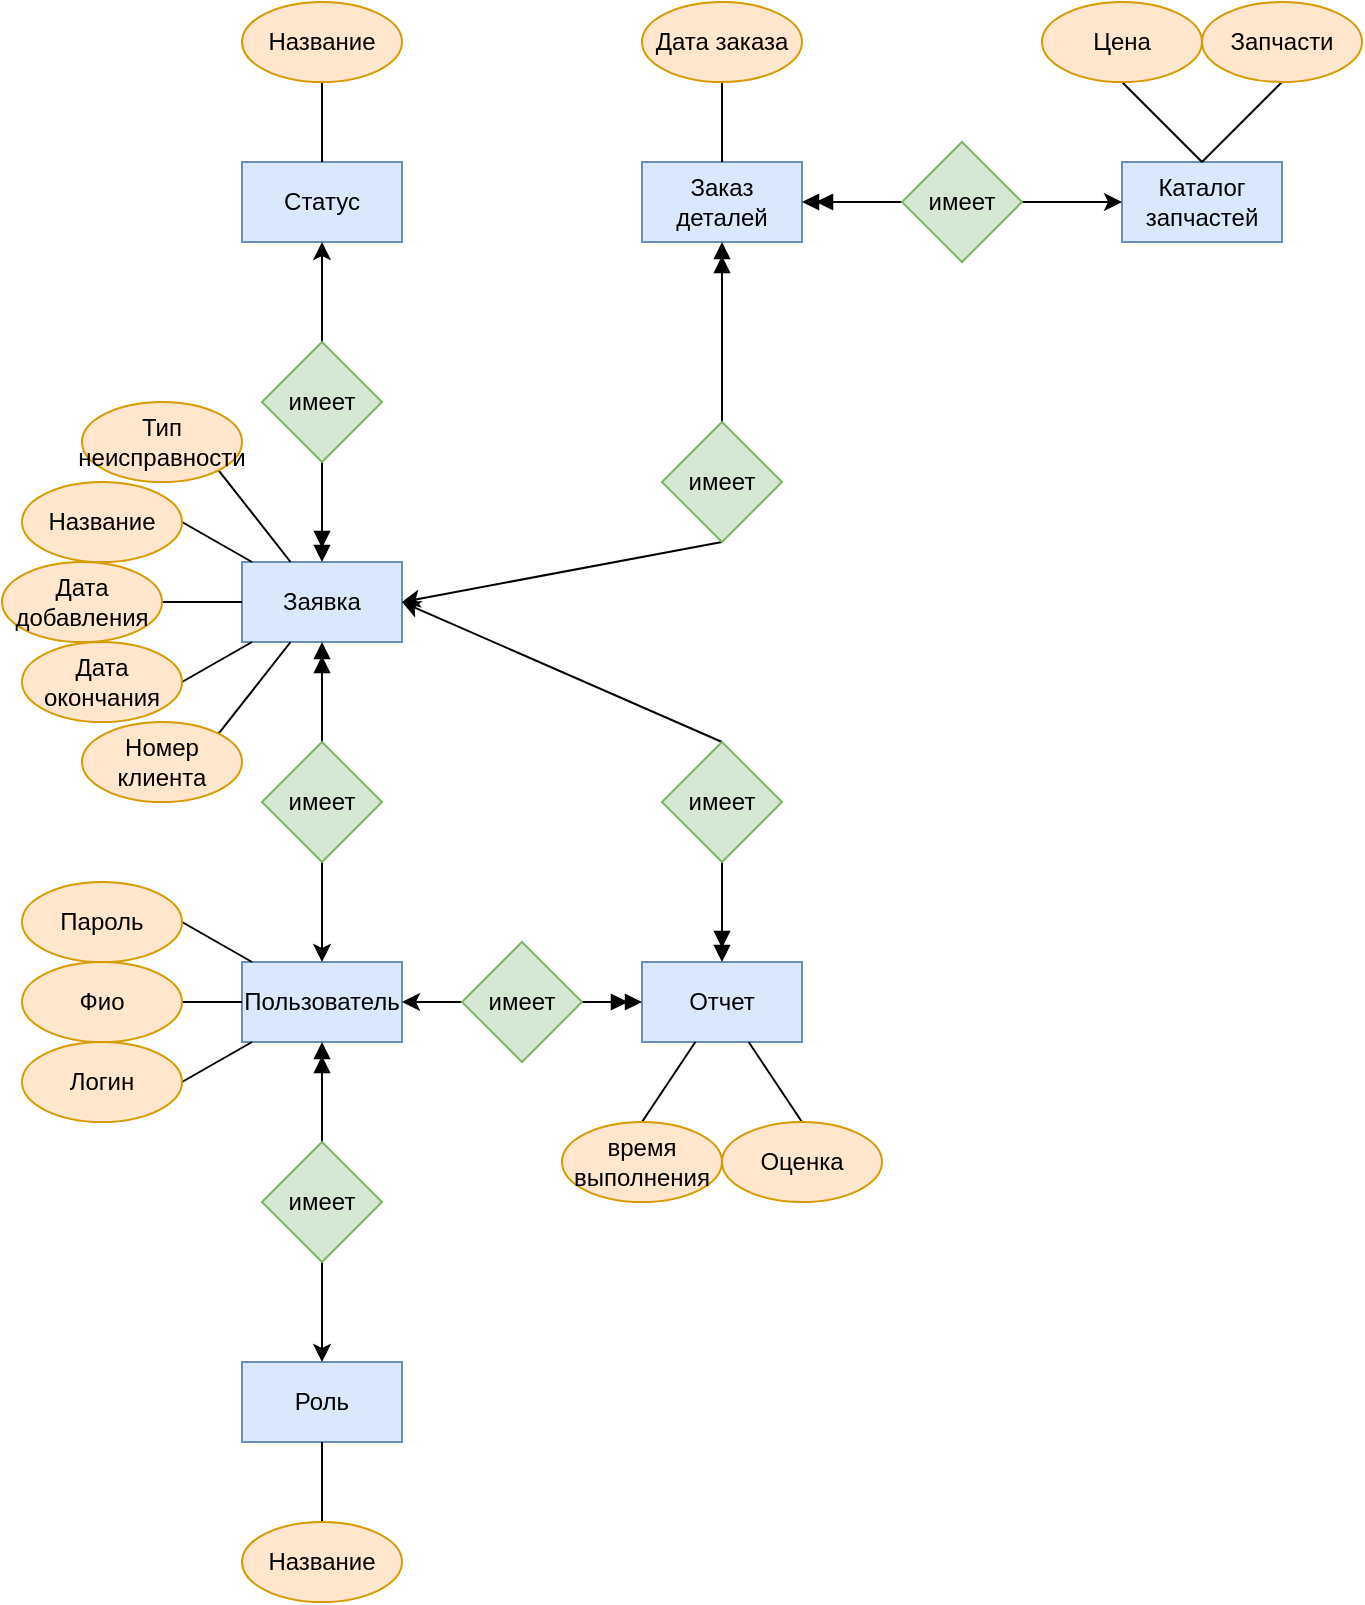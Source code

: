 <mxfile version="20.8.16" type="device" pages="5"><diagram id="W2p26DEBkcTy3E2VVziU" name="ERD - 1"><mxGraphModel dx="1418" dy="838" grid="1" gridSize="10" guides="1" tooltips="1" connect="1" arrows="1" fold="1" page="1" pageScale="1" pageWidth="1920" pageHeight="1200" math="0" shadow="0"><root><mxCell id="0"/><mxCell id="1" parent="0"/><mxCell id="IK9RvDmn853Qvmu7pJIC-1" value="Заявка" style="rounded=0;whiteSpace=wrap;html=1;fillColor=#dae8fc;strokeColor=#6c8ebf;" vertex="1" parent="1"><mxGeometry x="320" y="360" width="80" height="40" as="geometry"/></mxCell><mxCell id="IK9RvDmn853Qvmu7pJIC-2" value="Пользователь" style="rounded=0;whiteSpace=wrap;html=1;fillColor=#dae8fc;strokeColor=#6c8ebf;" vertex="1" parent="1"><mxGeometry x="320" y="560" width="80" height="40" as="geometry"/></mxCell><mxCell id="IK9RvDmn853Qvmu7pJIC-3" value="Роль" style="rounded=0;whiteSpace=wrap;html=1;fillColor=#dae8fc;strokeColor=#6c8ebf;" vertex="1" parent="1"><mxGeometry x="320" y="760" width="80" height="40" as="geometry"/></mxCell><mxCell id="IK9RvDmn853Qvmu7pJIC-4" value="Статус" style="rounded=0;whiteSpace=wrap;html=1;fillColor=#dae8fc;strokeColor=#6c8ebf;" vertex="1" parent="1"><mxGeometry x="320" y="160" width="80" height="40" as="geometry"/></mxCell><mxCell id="IK9RvDmn853Qvmu7pJIC-5" value="Заказ деталей" style="rounded=0;whiteSpace=wrap;html=1;fillColor=#dae8fc;strokeColor=#6c8ebf;" vertex="1" parent="1"><mxGeometry x="520" y="160" width="80" height="40" as="geometry"/></mxCell><mxCell id="IK9RvDmn853Qvmu7pJIC-6" value="Каталог запчастей" style="rounded=0;whiteSpace=wrap;html=1;fillColor=#dae8fc;strokeColor=#6c8ebf;" vertex="1" parent="1"><mxGeometry x="760" y="160" width="80" height="40" as="geometry"/></mxCell><mxCell id="IK9RvDmn853Qvmu7pJIC-8" value="Отчет" style="rounded=0;whiteSpace=wrap;html=1;fillColor=#dae8fc;strokeColor=#6c8ebf;" vertex="1" parent="1"><mxGeometry x="520" y="560" width="80" height="40" as="geometry"/></mxCell><mxCell id="IK9RvDmn853Qvmu7pJIC-39" style="edgeStyle=none;rounded=0;orthogonalLoop=1;jettySize=auto;html=1;exitX=1;exitY=1;exitDx=0;exitDy=0;endArrow=none;endFill=0;" edge="1" parent="1" source="IK9RvDmn853Qvmu7pJIC-9" target="IK9RvDmn853Qvmu7pJIC-1"><mxGeometry relative="1" as="geometry"/></mxCell><mxCell id="IK9RvDmn853Qvmu7pJIC-9" value="Тип неисправности" style="ellipse;whiteSpace=wrap;html=1;fillColor=#ffe6cc;strokeColor=#d79b00;" vertex="1" parent="1"><mxGeometry x="240" y="280" width="80" height="40" as="geometry"/></mxCell><mxCell id="IK9RvDmn853Qvmu7pJIC-40" style="edgeStyle=none;rounded=0;orthogonalLoop=1;jettySize=auto;html=1;exitX=1;exitY=0.5;exitDx=0;exitDy=0;endArrow=none;endFill=0;" edge="1" parent="1" source="IK9RvDmn853Qvmu7pJIC-11" target="IK9RvDmn853Qvmu7pJIC-1"><mxGeometry relative="1" as="geometry"/></mxCell><mxCell id="IK9RvDmn853Qvmu7pJIC-11" value="Название" style="ellipse;whiteSpace=wrap;html=1;fillColor=#ffe6cc;strokeColor=#d79b00;" vertex="1" parent="1"><mxGeometry x="210" y="320" width="80" height="40" as="geometry"/></mxCell><mxCell id="IK9RvDmn853Qvmu7pJIC-41" style="edgeStyle=none;rounded=0;orthogonalLoop=1;jettySize=auto;html=1;exitX=1;exitY=0.5;exitDx=0;exitDy=0;endArrow=none;endFill=0;" edge="1" parent="1" source="IK9RvDmn853Qvmu7pJIC-12" target="IK9RvDmn853Qvmu7pJIC-1"><mxGeometry relative="1" as="geometry"/></mxCell><mxCell id="IK9RvDmn853Qvmu7pJIC-12" value="Дата добавления" style="ellipse;whiteSpace=wrap;html=1;fillColor=#ffe6cc;strokeColor=#d79b00;" vertex="1" parent="1"><mxGeometry x="200" y="360" width="80" height="40" as="geometry"/></mxCell><mxCell id="IK9RvDmn853Qvmu7pJIC-43" style="edgeStyle=none;rounded=0;orthogonalLoop=1;jettySize=auto;html=1;exitX=1;exitY=0;exitDx=0;exitDy=0;endArrow=none;endFill=0;" edge="1" parent="1" source="IK9RvDmn853Qvmu7pJIC-14" target="IK9RvDmn853Qvmu7pJIC-1"><mxGeometry relative="1" as="geometry"/></mxCell><mxCell id="IK9RvDmn853Qvmu7pJIC-14" value="Номер клиента" style="ellipse;whiteSpace=wrap;html=1;fillColor=#ffe6cc;strokeColor=#d79b00;" vertex="1" parent="1"><mxGeometry x="240" y="440" width="80" height="40" as="geometry"/></mxCell><mxCell id="IK9RvDmn853Qvmu7pJIC-42" style="edgeStyle=none;rounded=0;orthogonalLoop=1;jettySize=auto;html=1;exitX=1;exitY=0.5;exitDx=0;exitDy=0;endArrow=none;endFill=0;" edge="1" parent="1" source="IK9RvDmn853Qvmu7pJIC-15" target="IK9RvDmn853Qvmu7pJIC-1"><mxGeometry relative="1" as="geometry"/></mxCell><mxCell id="IK9RvDmn853Qvmu7pJIC-15" value="Дата окончания" style="ellipse;whiteSpace=wrap;html=1;fillColor=#ffe6cc;strokeColor=#d79b00;" vertex="1" parent="1"><mxGeometry x="210" y="400" width="80" height="40" as="geometry"/></mxCell><mxCell id="IK9RvDmn853Qvmu7pJIC-35" style="edgeStyle=orthogonalEdgeStyle;rounded=0;orthogonalLoop=1;jettySize=auto;html=1;exitX=0.5;exitY=1;exitDx=0;exitDy=0;entryX=0.5;entryY=0;entryDx=0;entryDy=0;endArrow=none;endFill=0;" edge="1" parent="1" source="IK9RvDmn853Qvmu7pJIC-16" target="IK9RvDmn853Qvmu7pJIC-4"><mxGeometry relative="1" as="geometry"/></mxCell><mxCell id="IK9RvDmn853Qvmu7pJIC-16" value="Название" style="ellipse;whiteSpace=wrap;html=1;fillColor=#ffe6cc;strokeColor=#d79b00;" vertex="1" parent="1"><mxGeometry x="320" y="80" width="80" height="40" as="geometry"/></mxCell><mxCell id="IK9RvDmn853Qvmu7pJIC-51" style="edgeStyle=none;rounded=0;orthogonalLoop=1;jettySize=auto;html=1;exitX=0.5;exitY=0;exitDx=0;exitDy=0;entryX=0.5;entryY=1;entryDx=0;entryDy=0;endArrow=doubleBlock;endFill=1;" edge="1" parent="1" source="IK9RvDmn853Qvmu7pJIC-17" target="IK9RvDmn853Qvmu7pJIC-1"><mxGeometry relative="1" as="geometry"/></mxCell><mxCell id="IK9RvDmn853Qvmu7pJIC-59" style="edgeStyle=none;rounded=0;orthogonalLoop=1;jettySize=auto;html=1;exitX=0.5;exitY=1;exitDx=0;exitDy=0;endArrow=classic;endFill=1;" edge="1" parent="1" source="IK9RvDmn853Qvmu7pJIC-17" target="IK9RvDmn853Qvmu7pJIC-2"><mxGeometry relative="1" as="geometry"/></mxCell><mxCell id="IK9RvDmn853Qvmu7pJIC-17" value="имеет" style="rhombus;whiteSpace=wrap;html=1;fillColor=#d5e8d4;strokeColor=#82b366;" vertex="1" parent="1"><mxGeometry x="330" y="450" width="60" height="60" as="geometry"/></mxCell><mxCell id="IK9RvDmn853Qvmu7pJIC-52" style="edgeStyle=none;rounded=0;orthogonalLoop=1;jettySize=auto;html=1;exitX=0.5;exitY=1;exitDx=0;exitDy=0;entryX=0.5;entryY=0;entryDx=0;entryDy=0;endArrow=doubleBlock;endFill=1;" edge="1" parent="1" source="IK9RvDmn853Qvmu7pJIC-18" target="IK9RvDmn853Qvmu7pJIC-1"><mxGeometry relative="1" as="geometry"/></mxCell><mxCell id="IK9RvDmn853Qvmu7pJIC-62" style="edgeStyle=none;rounded=0;orthogonalLoop=1;jettySize=auto;html=1;exitX=0.5;exitY=0;exitDx=0;exitDy=0;entryX=0.5;entryY=1;entryDx=0;entryDy=0;endArrow=classic;endFill=1;" edge="1" parent="1" source="IK9RvDmn853Qvmu7pJIC-18" target="IK9RvDmn853Qvmu7pJIC-4"><mxGeometry relative="1" as="geometry"/></mxCell><mxCell id="IK9RvDmn853Qvmu7pJIC-18" value="имеет" style="rhombus;whiteSpace=wrap;html=1;fillColor=#d5e8d4;strokeColor=#82b366;" vertex="1" parent="1"><mxGeometry x="330" y="250" width="60" height="60" as="geometry"/></mxCell><mxCell id="IK9RvDmn853Qvmu7pJIC-53" style="edgeStyle=none;rounded=0;orthogonalLoop=1;jettySize=auto;html=1;exitX=0.5;exitY=1;exitDx=0;exitDy=0;entryX=0.5;entryY=0;entryDx=0;entryDy=0;endArrow=doubleBlock;endFill=1;" edge="1" parent="1" source="IK9RvDmn853Qvmu7pJIC-19" target="IK9RvDmn853Qvmu7pJIC-8"><mxGeometry relative="1" as="geometry"/></mxCell><mxCell id="IK9RvDmn853Qvmu7pJIC-60" style="edgeStyle=none;rounded=0;orthogonalLoop=1;jettySize=auto;html=1;exitX=0.5;exitY=0;exitDx=0;exitDy=0;entryX=1;entryY=0.5;entryDx=0;entryDy=0;endArrow=classic;endFill=1;" edge="1" parent="1" source="IK9RvDmn853Qvmu7pJIC-19" target="IK9RvDmn853Qvmu7pJIC-1"><mxGeometry relative="1" as="geometry"/></mxCell><mxCell id="IK9RvDmn853Qvmu7pJIC-19" value="имеет" style="rhombus;whiteSpace=wrap;html=1;fillColor=#d5e8d4;strokeColor=#82b366;" vertex="1" parent="1"><mxGeometry x="530" y="450" width="60" height="60" as="geometry"/></mxCell><mxCell id="IK9RvDmn853Qvmu7pJIC-54" style="edgeStyle=none;rounded=0;orthogonalLoop=1;jettySize=auto;html=1;exitX=0.5;exitY=0;exitDx=0;exitDy=0;entryX=0.5;entryY=1;entryDx=0;entryDy=0;endArrow=doubleBlock;endFill=1;" edge="1" parent="1" source="IK9RvDmn853Qvmu7pJIC-20" target="IK9RvDmn853Qvmu7pJIC-5"><mxGeometry relative="1" as="geometry"/></mxCell><mxCell id="IK9RvDmn853Qvmu7pJIC-61" style="edgeStyle=none;rounded=0;orthogonalLoop=1;jettySize=auto;html=1;exitX=0.5;exitY=1;exitDx=0;exitDy=0;entryX=1;entryY=0.5;entryDx=0;entryDy=0;endArrow=classic;endFill=1;" edge="1" parent="1" source="IK9RvDmn853Qvmu7pJIC-20" target="IK9RvDmn853Qvmu7pJIC-1"><mxGeometry relative="1" as="geometry"/></mxCell><mxCell id="IK9RvDmn853Qvmu7pJIC-20" value="имеет" style="rhombus;whiteSpace=wrap;html=1;fillColor=#d5e8d4;strokeColor=#82b366;" vertex="1" parent="1"><mxGeometry x="530" y="290" width="60" height="60" as="geometry"/></mxCell><mxCell id="IK9RvDmn853Qvmu7pJIC-50" style="edgeStyle=none;rounded=0;orthogonalLoop=1;jettySize=auto;html=1;exitX=0.5;exitY=0;exitDx=0;exitDy=0;entryX=0.5;entryY=1;entryDx=0;entryDy=0;endArrow=doubleBlock;endFill=1;" edge="1" parent="1" source="IK9RvDmn853Qvmu7pJIC-21" target="IK9RvDmn853Qvmu7pJIC-2"><mxGeometry relative="1" as="geometry"/></mxCell><mxCell id="IK9RvDmn853Qvmu7pJIC-58" style="edgeStyle=none;rounded=0;orthogonalLoop=1;jettySize=auto;html=1;exitX=0.5;exitY=1;exitDx=0;exitDy=0;endArrow=classic;endFill=1;" edge="1" parent="1" source="IK9RvDmn853Qvmu7pJIC-21" target="IK9RvDmn853Qvmu7pJIC-3"><mxGeometry relative="1" as="geometry"/></mxCell><mxCell id="IK9RvDmn853Qvmu7pJIC-21" value="имеет" style="rhombus;whiteSpace=wrap;html=1;fillColor=#d5e8d4;strokeColor=#82b366;" vertex="1" parent="1"><mxGeometry x="330" y="650" width="60" height="60" as="geometry"/></mxCell><mxCell id="IK9RvDmn853Qvmu7pJIC-55" style="edgeStyle=none;rounded=0;orthogonalLoop=1;jettySize=auto;html=1;exitX=0;exitY=0.5;exitDx=0;exitDy=0;entryX=1;entryY=0.5;entryDx=0;entryDy=0;endArrow=doubleBlock;endFill=1;" edge="1" parent="1" source="IK9RvDmn853Qvmu7pJIC-22" target="IK9RvDmn853Qvmu7pJIC-5"><mxGeometry relative="1" as="geometry"/></mxCell><mxCell id="IK9RvDmn853Qvmu7pJIC-63" style="edgeStyle=none;rounded=0;orthogonalLoop=1;jettySize=auto;html=1;exitX=1;exitY=0.5;exitDx=0;exitDy=0;entryX=0;entryY=0.5;entryDx=0;entryDy=0;endArrow=classic;endFill=1;" edge="1" parent="1" source="IK9RvDmn853Qvmu7pJIC-22" target="IK9RvDmn853Qvmu7pJIC-6"><mxGeometry relative="1" as="geometry"/></mxCell><mxCell id="IK9RvDmn853Qvmu7pJIC-22" value="имеет" style="rhombus;whiteSpace=wrap;html=1;fillColor=#d5e8d4;strokeColor=#82b366;" vertex="1" parent="1"><mxGeometry x="650" y="150" width="60" height="60" as="geometry"/></mxCell><mxCell id="IK9RvDmn853Qvmu7pJIC-49" style="edgeStyle=none;rounded=0;orthogonalLoop=1;jettySize=auto;html=1;exitX=0.5;exitY=0;exitDx=0;exitDy=0;endArrow=none;endFill=0;" edge="1" parent="1" source="IK9RvDmn853Qvmu7pJIC-23" target="IK9RvDmn853Qvmu7pJIC-8"><mxGeometry relative="1" as="geometry"/></mxCell><mxCell id="IK9RvDmn853Qvmu7pJIC-23" value="Оценка" style="ellipse;whiteSpace=wrap;html=1;fillColor=#ffe6cc;strokeColor=#d79b00;" vertex="1" parent="1"><mxGeometry x="560" y="640" width="80" height="40" as="geometry"/></mxCell><mxCell id="IK9RvDmn853Qvmu7pJIC-48" style="edgeStyle=none;rounded=0;orthogonalLoop=1;jettySize=auto;html=1;exitX=0.5;exitY=0;exitDx=0;exitDy=0;endArrow=none;endFill=0;" edge="1" parent="1" source="IK9RvDmn853Qvmu7pJIC-24" target="IK9RvDmn853Qvmu7pJIC-8"><mxGeometry relative="1" as="geometry"/></mxCell><mxCell id="IK9RvDmn853Qvmu7pJIC-24" value="время выполнения" style="ellipse;whiteSpace=wrap;html=1;fillColor=#ffe6cc;strokeColor=#d79b00;" vertex="1" parent="1"><mxGeometry x="480" y="640" width="80" height="40" as="geometry"/></mxCell><mxCell id="IK9RvDmn853Qvmu7pJIC-56" style="edgeStyle=none;rounded=0;orthogonalLoop=1;jettySize=auto;html=1;exitX=1;exitY=0.5;exitDx=0;exitDy=0;entryX=0;entryY=0.5;entryDx=0;entryDy=0;endArrow=doubleBlock;endFill=1;" edge="1" parent="1" source="IK9RvDmn853Qvmu7pJIC-25" target="IK9RvDmn853Qvmu7pJIC-8"><mxGeometry relative="1" as="geometry"/></mxCell><mxCell id="IK9RvDmn853Qvmu7pJIC-57" style="edgeStyle=none;rounded=0;orthogonalLoop=1;jettySize=auto;html=1;exitX=0;exitY=0.5;exitDx=0;exitDy=0;endArrow=classic;endFill=1;entryX=1;entryY=0.5;entryDx=0;entryDy=0;" edge="1" parent="1" source="IK9RvDmn853Qvmu7pJIC-25" target="IK9RvDmn853Qvmu7pJIC-2"><mxGeometry relative="1" as="geometry"><mxPoint x="430" y="630" as="targetPoint"/></mxGeometry></mxCell><mxCell id="IK9RvDmn853Qvmu7pJIC-25" value="имеет" style="rhombus;whiteSpace=wrap;html=1;fillColor=#d5e8d4;strokeColor=#82b366;" vertex="1" parent="1"><mxGeometry x="430" y="550" width="60" height="60" as="geometry"/></mxCell><mxCell id="IK9RvDmn853Qvmu7pJIC-44" style="edgeStyle=none;rounded=0;orthogonalLoop=1;jettySize=auto;html=1;exitX=1;exitY=0.5;exitDx=0;exitDy=0;endArrow=none;endFill=0;" edge="1" parent="1" source="IK9RvDmn853Qvmu7pJIC-26" target="IK9RvDmn853Qvmu7pJIC-2"><mxGeometry relative="1" as="geometry"/></mxCell><mxCell id="IK9RvDmn853Qvmu7pJIC-26" value="Пароль" style="ellipse;whiteSpace=wrap;html=1;fillColor=#ffe6cc;strokeColor=#d79b00;" vertex="1" parent="1"><mxGeometry x="210" y="520" width="80" height="40" as="geometry"/></mxCell><mxCell id="IK9RvDmn853Qvmu7pJIC-46" style="edgeStyle=none;rounded=0;orthogonalLoop=1;jettySize=auto;html=1;exitX=1;exitY=0.5;exitDx=0;exitDy=0;endArrow=none;endFill=0;" edge="1" parent="1" source="IK9RvDmn853Qvmu7pJIC-27" target="IK9RvDmn853Qvmu7pJIC-2"><mxGeometry relative="1" as="geometry"/></mxCell><mxCell id="IK9RvDmn853Qvmu7pJIC-27" value="Логин" style="ellipse;whiteSpace=wrap;html=1;fillColor=#ffe6cc;strokeColor=#d79b00;" vertex="1" parent="1"><mxGeometry x="210" y="600" width="80" height="40" as="geometry"/></mxCell><mxCell id="IK9RvDmn853Qvmu7pJIC-45" style="edgeStyle=none;rounded=0;orthogonalLoop=1;jettySize=auto;html=1;exitX=1;exitY=0.5;exitDx=0;exitDy=0;endArrow=none;endFill=0;" edge="1" parent="1" source="IK9RvDmn853Qvmu7pJIC-28" target="IK9RvDmn853Qvmu7pJIC-2"><mxGeometry relative="1" as="geometry"/></mxCell><mxCell id="IK9RvDmn853Qvmu7pJIC-28" value="Фио" style="ellipse;whiteSpace=wrap;html=1;fillColor=#ffe6cc;strokeColor=#d79b00;" vertex="1" parent="1"><mxGeometry x="210" y="560" width="80" height="40" as="geometry"/></mxCell><mxCell id="IK9RvDmn853Qvmu7pJIC-47" style="edgeStyle=none;rounded=0;orthogonalLoop=1;jettySize=auto;html=1;exitX=0.5;exitY=0;exitDx=0;exitDy=0;endArrow=none;endFill=0;" edge="1" parent="1" source="IK9RvDmn853Qvmu7pJIC-29" target="IK9RvDmn853Qvmu7pJIC-3"><mxGeometry relative="1" as="geometry"/></mxCell><mxCell id="IK9RvDmn853Qvmu7pJIC-29" value="Название" style="ellipse;whiteSpace=wrap;html=1;fillColor=#ffe6cc;strokeColor=#d79b00;" vertex="1" parent="1"><mxGeometry x="320" y="840" width="80" height="40" as="geometry"/></mxCell><mxCell id="IK9RvDmn853Qvmu7pJIC-36" style="edgeStyle=orthogonalEdgeStyle;rounded=0;orthogonalLoop=1;jettySize=auto;html=1;exitX=0.5;exitY=1;exitDx=0;exitDy=0;entryX=0.5;entryY=0;entryDx=0;entryDy=0;endArrow=none;endFill=0;" edge="1" parent="1" source="IK9RvDmn853Qvmu7pJIC-30" target="IK9RvDmn853Qvmu7pJIC-5"><mxGeometry relative="1" as="geometry"/></mxCell><mxCell id="IK9RvDmn853Qvmu7pJIC-30" value="Дата заказа" style="ellipse;whiteSpace=wrap;html=1;fillColor=#ffe6cc;strokeColor=#d79b00;" vertex="1" parent="1"><mxGeometry x="520" y="80" width="80" height="40" as="geometry"/></mxCell><mxCell id="IK9RvDmn853Qvmu7pJIC-37" style="rounded=0;orthogonalLoop=1;jettySize=auto;html=1;exitX=0.5;exitY=1;exitDx=0;exitDy=0;entryX=0.5;entryY=0;entryDx=0;entryDy=0;endArrow=none;endFill=0;" edge="1" parent="1" source="IK9RvDmn853Qvmu7pJIC-31" target="IK9RvDmn853Qvmu7pJIC-6"><mxGeometry relative="1" as="geometry"/></mxCell><mxCell id="IK9RvDmn853Qvmu7pJIC-31" value="Цена" style="ellipse;whiteSpace=wrap;html=1;fillColor=#ffe6cc;strokeColor=#d79b00;" vertex="1" parent="1"><mxGeometry x="720" y="80" width="80" height="40" as="geometry"/></mxCell><mxCell id="IK9RvDmn853Qvmu7pJIC-38" style="edgeStyle=none;rounded=0;orthogonalLoop=1;jettySize=auto;html=1;exitX=0.5;exitY=1;exitDx=0;exitDy=0;entryX=0.5;entryY=0;entryDx=0;entryDy=0;endArrow=none;endFill=0;" edge="1" parent="1" source="IK9RvDmn853Qvmu7pJIC-32" target="IK9RvDmn853Qvmu7pJIC-6"><mxGeometry relative="1" as="geometry"/></mxCell><mxCell id="IK9RvDmn853Qvmu7pJIC-32" value="Запчасти" style="ellipse;whiteSpace=wrap;html=1;fillColor=#ffe6cc;strokeColor=#d79b00;" vertex="1" parent="1"><mxGeometry x="800" y="80" width="80" height="40" as="geometry"/></mxCell></root></mxGraphModel></diagram><diagram id="Wfj_tyCYIAB22tj6uUKH" name="ERD - 2"><mxGraphModel dx="1418" dy="838" grid="1" gridSize="10" guides="1" tooltips="1" connect="1" arrows="1" fold="1" page="1" pageScale="1" pageWidth="1920" pageHeight="1200" math="0" shadow="0"><root><mxCell id="0"/><mxCell id="1" parent="0"/><mxCell id="a7vVpyOLUF9ITlGSasBI-1" value="orders" style="shape=table;startSize=30;container=1;collapsible=1;childLayout=tableLayout;fixedRows=1;rowLines=0;fontStyle=1;align=center;resizeLast=1;html=1;fillColor=#dae8fc;strokeColor=#6c8ebf;" vertex="1" parent="1"><mxGeometry x="240" y="380" width="180" height="300" as="geometry"/></mxCell><mxCell id="a7vVpyOLUF9ITlGSasBI-2" value="" style="shape=tableRow;horizontal=0;startSize=0;swimlaneHead=0;swimlaneBody=0;fillColor=#dae8fc;collapsible=0;dropTarget=0;points=[[0,0.5],[1,0.5]];portConstraint=eastwest;top=0;left=0;right=0;bottom=1;strokeColor=#6c8ebf;" vertex="1" parent="a7vVpyOLUF9ITlGSasBI-1"><mxGeometry y="30" width="180" height="30" as="geometry"/></mxCell><mxCell id="a7vVpyOLUF9ITlGSasBI-3" value="PK" style="shape=partialRectangle;connectable=0;fillColor=#dae8fc;top=0;left=0;bottom=0;right=0;fontStyle=1;overflow=hidden;whiteSpace=wrap;html=1;strokeColor=#6c8ebf;" vertex="1" parent="a7vVpyOLUF9ITlGSasBI-2"><mxGeometry width="30" height="30" as="geometry"><mxRectangle width="30" height="30" as="alternateBounds"/></mxGeometry></mxCell><mxCell id="a7vVpyOLUF9ITlGSasBI-4" value="id" style="shape=partialRectangle;connectable=0;fillColor=#dae8fc;top=0;left=0;bottom=0;right=0;align=left;spacingLeft=6;fontStyle=5;overflow=hidden;whiteSpace=wrap;html=1;strokeColor=#6c8ebf;" vertex="1" parent="a7vVpyOLUF9ITlGSasBI-2"><mxGeometry x="30" width="150" height="30" as="geometry"><mxRectangle width="150" height="30" as="alternateBounds"/></mxGeometry></mxCell><mxCell id="a7vVpyOLUF9ITlGSasBI-5" value="" style="shape=tableRow;horizontal=0;startSize=0;swimlaneHead=0;swimlaneBody=0;fillColor=#dae8fc;collapsible=0;dropTarget=0;points=[[0,0.5],[1,0.5]];portConstraint=eastwest;top=0;left=0;right=0;bottom=0;strokeColor=#6c8ebf;" vertex="1" parent="a7vVpyOLUF9ITlGSasBI-1"><mxGeometry y="60" width="180" height="30" as="geometry"/></mxCell><mxCell id="a7vVpyOLUF9ITlGSasBI-6" value="" style="shape=partialRectangle;connectable=0;fillColor=#dae8fc;top=0;left=0;bottom=0;right=0;editable=1;overflow=hidden;whiteSpace=wrap;html=1;strokeColor=#6c8ebf;" vertex="1" parent="a7vVpyOLUF9ITlGSasBI-5"><mxGeometry width="30" height="30" as="geometry"><mxRectangle width="30" height="30" as="alternateBounds"/></mxGeometry></mxCell><mxCell id="a7vVpyOLUF9ITlGSasBI-7" value="equipment" style="shape=partialRectangle;connectable=0;fillColor=#dae8fc;top=0;left=0;bottom=0;right=0;align=left;spacingLeft=6;overflow=hidden;whiteSpace=wrap;html=1;strokeColor=#6c8ebf;" vertex="1" parent="a7vVpyOLUF9ITlGSasBI-5"><mxGeometry x="30" width="150" height="30" as="geometry"><mxRectangle width="150" height="30" as="alternateBounds"/></mxGeometry></mxCell><mxCell id="a7vVpyOLUF9ITlGSasBI-8" value="" style="shape=tableRow;horizontal=0;startSize=0;swimlaneHead=0;swimlaneBody=0;fillColor=#dae8fc;collapsible=0;dropTarget=0;points=[[0,0.5],[1,0.5]];portConstraint=eastwest;top=0;left=0;right=0;bottom=0;strokeColor=#6c8ebf;" vertex="1" parent="a7vVpyOLUF9ITlGSasBI-1"><mxGeometry y="90" width="180" height="30" as="geometry"/></mxCell><mxCell id="a7vVpyOLUF9ITlGSasBI-9" value="" style="shape=partialRectangle;connectable=0;fillColor=#dae8fc;top=0;left=0;bottom=0;right=0;editable=1;overflow=hidden;whiteSpace=wrap;html=1;strokeColor=#6c8ebf;" vertex="1" parent="a7vVpyOLUF9ITlGSasBI-8"><mxGeometry width="30" height="30" as="geometry"><mxRectangle width="30" height="30" as="alternateBounds"/></mxGeometry></mxCell><mxCell id="a7vVpyOLUF9ITlGSasBI-10" value="cl_phone" style="shape=partialRectangle;connectable=0;fillColor=#dae8fc;top=0;left=0;bottom=0;right=0;align=left;spacingLeft=6;overflow=hidden;whiteSpace=wrap;html=1;strokeColor=#6c8ebf;" vertex="1" parent="a7vVpyOLUF9ITlGSasBI-8"><mxGeometry x="30" width="150" height="30" as="geometry"><mxRectangle width="150" height="30" as="alternateBounds"/></mxGeometry></mxCell><mxCell id="a7vVpyOLUF9ITlGSasBI-11" value="" style="shape=tableRow;horizontal=0;startSize=0;swimlaneHead=0;swimlaneBody=0;fillColor=#dae8fc;collapsible=0;dropTarget=0;points=[[0,0.5],[1,0.5]];portConstraint=eastwest;top=0;left=0;right=0;bottom=0;strokeColor=#6c8ebf;" vertex="1" parent="a7vVpyOLUF9ITlGSasBI-1"><mxGeometry y="120" width="180" height="30" as="geometry"/></mxCell><mxCell id="a7vVpyOLUF9ITlGSasBI-12" value="" style="shape=partialRectangle;connectable=0;fillColor=#dae8fc;top=0;left=0;bottom=0;right=0;editable=1;overflow=hidden;whiteSpace=wrap;html=1;strokeColor=#6c8ebf;" vertex="1" parent="a7vVpyOLUF9ITlGSasBI-11"><mxGeometry width="30" height="30" as="geometry"><mxRectangle width="30" height="30" as="alternateBounds"/></mxGeometry></mxCell><mxCell id="a7vVpyOLUF9ITlGSasBI-13" value="coment" style="shape=partialRectangle;connectable=0;fillColor=#dae8fc;top=0;left=0;bottom=0;right=0;align=left;spacingLeft=6;overflow=hidden;whiteSpace=wrap;html=1;strokeColor=#6c8ebf;" vertex="1" parent="a7vVpyOLUF9ITlGSasBI-11"><mxGeometry x="30" width="150" height="30" as="geometry"><mxRectangle width="150" height="30" as="alternateBounds"/></mxGeometry></mxCell><mxCell id="a7vVpyOLUF9ITlGSasBI-14" style="shape=tableRow;horizontal=0;startSize=0;swimlaneHead=0;swimlaneBody=0;fillColor=#dae8fc;collapsible=0;dropTarget=0;points=[[0,0.5],[1,0.5]];portConstraint=eastwest;top=0;left=0;right=0;bottom=0;strokeColor=#6c8ebf;" vertex="1" parent="a7vVpyOLUF9ITlGSasBI-1"><mxGeometry y="150" width="180" height="30" as="geometry"/></mxCell><mxCell id="a7vVpyOLUF9ITlGSasBI-15" style="shape=partialRectangle;connectable=0;fillColor=#dae8fc;top=0;left=0;bottom=0;right=0;editable=1;overflow=hidden;whiteSpace=wrap;html=1;strokeColor=#6c8ebf;" vertex="1" parent="a7vVpyOLUF9ITlGSasBI-14"><mxGeometry width="30" height="30" as="geometry"><mxRectangle width="30" height="30" as="alternateBounds"/></mxGeometry></mxCell><mxCell id="a7vVpyOLUF9ITlGSasBI-16" value="date_add" style="shape=partialRectangle;connectable=0;fillColor=#dae8fc;top=0;left=0;bottom=0;right=0;align=left;spacingLeft=6;overflow=hidden;whiteSpace=wrap;html=1;strokeColor=#6c8ebf;" vertex="1" parent="a7vVpyOLUF9ITlGSasBI-14"><mxGeometry x="30" width="150" height="30" as="geometry"><mxRectangle width="150" height="30" as="alternateBounds"/></mxGeometry></mxCell><mxCell id="a7vVpyOLUF9ITlGSasBI-17" style="shape=tableRow;horizontal=0;startSize=0;swimlaneHead=0;swimlaneBody=0;fillColor=#dae8fc;collapsible=0;dropTarget=0;points=[[0,0.5],[1,0.5]];portConstraint=eastwest;top=0;left=0;right=0;bottom=0;strokeColor=#6c8ebf;" vertex="1" parent="a7vVpyOLUF9ITlGSasBI-1"><mxGeometry y="180" width="180" height="30" as="geometry"/></mxCell><mxCell id="a7vVpyOLUF9ITlGSasBI-18" style="shape=partialRectangle;connectable=0;fillColor=#dae8fc;top=0;left=0;bottom=0;right=0;editable=1;overflow=hidden;whiteSpace=wrap;html=1;strokeColor=#6c8ebf;" vertex="1" parent="a7vVpyOLUF9ITlGSasBI-17"><mxGeometry width="30" height="30" as="geometry"><mxRectangle width="30" height="30" as="alternateBounds"/></mxGeometry></mxCell><mxCell id="a7vVpyOLUF9ITlGSasBI-19" value="date_end" style="shape=partialRectangle;connectable=0;fillColor=#dae8fc;top=0;left=0;bottom=0;right=0;align=left;spacingLeft=6;overflow=hidden;whiteSpace=wrap;html=1;strokeColor=#6c8ebf;" vertex="1" parent="a7vVpyOLUF9ITlGSasBI-17"><mxGeometry x="30" width="150" height="30" as="geometry"><mxRectangle width="150" height="30" as="alternateBounds"/></mxGeometry></mxCell><mxCell id="a7vVpyOLUF9ITlGSasBI-20" style="shape=tableRow;horizontal=0;startSize=0;swimlaneHead=0;swimlaneBody=0;fillColor=#dae8fc;collapsible=0;dropTarget=0;points=[[0,0.5],[1,0.5]];portConstraint=eastwest;top=0;left=0;right=0;bottom=0;strokeColor=#6c8ebf;" vertex="1" parent="a7vVpyOLUF9ITlGSasBI-1"><mxGeometry y="210" width="180" height="30" as="geometry"/></mxCell><mxCell id="a7vVpyOLUF9ITlGSasBI-21" value="FK" style="shape=partialRectangle;connectable=0;fillColor=#dae8fc;top=0;left=0;bottom=0;right=0;editable=1;overflow=hidden;whiteSpace=wrap;html=1;strokeColor=#6c8ebf;" vertex="1" parent="a7vVpyOLUF9ITlGSasBI-20"><mxGeometry width="30" height="30" as="geometry"><mxRectangle width="30" height="30" as="alternateBounds"/></mxGeometry></mxCell><mxCell id="a7vVpyOLUF9ITlGSasBI-22" value="type_id" style="shape=partialRectangle;connectable=0;fillColor=#dae8fc;top=0;left=0;bottom=0;right=0;align=left;spacingLeft=6;overflow=hidden;whiteSpace=wrap;html=1;strokeColor=#6c8ebf;" vertex="1" parent="a7vVpyOLUF9ITlGSasBI-20"><mxGeometry x="30" width="150" height="30" as="geometry"><mxRectangle width="150" height="30" as="alternateBounds"/></mxGeometry></mxCell><mxCell id="a7vVpyOLUF9ITlGSasBI-23" style="shape=tableRow;horizontal=0;startSize=0;swimlaneHead=0;swimlaneBody=0;fillColor=#dae8fc;collapsible=0;dropTarget=0;points=[[0,0.5],[1,0.5]];portConstraint=eastwest;top=0;left=0;right=0;bottom=0;strokeColor=#6c8ebf;" vertex="1" parent="a7vVpyOLUF9ITlGSasBI-1"><mxGeometry y="240" width="180" height="30" as="geometry"/></mxCell><mxCell id="a7vVpyOLUF9ITlGSasBI-24" value="FK" style="shape=partialRectangle;connectable=0;fillColor=#dae8fc;top=0;left=0;bottom=0;right=0;editable=1;overflow=hidden;whiteSpace=wrap;html=1;strokeColor=#6c8ebf;" vertex="1" parent="a7vVpyOLUF9ITlGSasBI-23"><mxGeometry width="30" height="30" as="geometry"><mxRectangle width="30" height="30" as="alternateBounds"/></mxGeometry></mxCell><mxCell id="a7vVpyOLUF9ITlGSasBI-25" value="user_id" style="shape=partialRectangle;connectable=0;fillColor=#dae8fc;top=0;left=0;bottom=0;right=0;align=left;spacingLeft=6;overflow=hidden;whiteSpace=wrap;html=1;strokeColor=#6c8ebf;" vertex="1" parent="a7vVpyOLUF9ITlGSasBI-23"><mxGeometry x="30" width="150" height="30" as="geometry"><mxRectangle width="150" height="30" as="alternateBounds"/></mxGeometry></mxCell><mxCell id="gzE1IMjTSTICPv2wGpzY-11" style="shape=tableRow;horizontal=0;startSize=0;swimlaneHead=0;swimlaneBody=0;fillColor=#dae8fc;collapsible=0;dropTarget=0;points=[[0,0.5],[1,0.5]];portConstraint=eastwest;top=0;left=0;right=0;bottom=0;strokeColor=#6c8ebf;" vertex="1" parent="a7vVpyOLUF9ITlGSasBI-1"><mxGeometry y="270" width="180" height="30" as="geometry"/></mxCell><mxCell id="gzE1IMjTSTICPv2wGpzY-12" value="FK" style="shape=partialRectangle;connectable=0;fillColor=#dae8fc;top=0;left=0;bottom=0;right=0;editable=1;overflow=hidden;whiteSpace=wrap;html=1;strokeColor=#6c8ebf;" vertex="1" parent="gzE1IMjTSTICPv2wGpzY-11"><mxGeometry width="30" height="30" as="geometry"><mxRectangle width="30" height="30" as="alternateBounds"/></mxGeometry></mxCell><mxCell id="gzE1IMjTSTICPv2wGpzY-13" value="status_id" style="shape=partialRectangle;connectable=0;fillColor=#dae8fc;top=0;left=0;bottom=0;right=0;align=left;spacingLeft=6;overflow=hidden;whiteSpace=wrap;html=1;strokeColor=#6c8ebf;" vertex="1" parent="gzE1IMjTSTICPv2wGpzY-11"><mxGeometry x="30" width="150" height="30" as="geometry"><mxRectangle width="150" height="30" as="alternateBounds"/></mxGeometry></mxCell><mxCell id="a7vVpyOLUF9ITlGSasBI-26" value="type" style="shape=table;startSize=30;container=1;collapsible=1;childLayout=tableLayout;fixedRows=1;rowLines=0;fontStyle=1;align=center;resizeLast=1;html=1;fillColor=#dae8fc;strokeColor=#6c8ebf;" vertex="1" parent="1"><mxGeometry x="240" y="270" width="180" height="90" as="geometry"/></mxCell><mxCell id="a7vVpyOLUF9ITlGSasBI-27" value="" style="shape=tableRow;horizontal=0;startSize=0;swimlaneHead=0;swimlaneBody=0;fillColor=#dae8fc;collapsible=0;dropTarget=0;points=[[0,0.5],[1,0.5]];portConstraint=eastwest;top=0;left=0;right=0;bottom=1;strokeColor=#6c8ebf;" vertex="1" parent="a7vVpyOLUF9ITlGSasBI-26"><mxGeometry y="30" width="180" height="30" as="geometry"/></mxCell><mxCell id="a7vVpyOLUF9ITlGSasBI-28" value="PK" style="shape=partialRectangle;connectable=0;fillColor=#dae8fc;top=0;left=0;bottom=0;right=0;fontStyle=1;overflow=hidden;whiteSpace=wrap;html=1;strokeColor=#6c8ebf;" vertex="1" parent="a7vVpyOLUF9ITlGSasBI-27"><mxGeometry width="30" height="30" as="geometry"><mxRectangle width="30" height="30" as="alternateBounds"/></mxGeometry></mxCell><mxCell id="a7vVpyOLUF9ITlGSasBI-29" value="id" style="shape=partialRectangle;connectable=0;fillColor=#dae8fc;top=0;left=0;bottom=0;right=0;align=left;spacingLeft=6;fontStyle=5;overflow=hidden;whiteSpace=wrap;html=1;strokeColor=#6c8ebf;" vertex="1" parent="a7vVpyOLUF9ITlGSasBI-27"><mxGeometry x="30" width="150" height="30" as="geometry"><mxRectangle width="150" height="30" as="alternateBounds"/></mxGeometry></mxCell><mxCell id="a7vVpyOLUF9ITlGSasBI-30" value="" style="shape=tableRow;horizontal=0;startSize=0;swimlaneHead=0;swimlaneBody=0;fillColor=#dae8fc;collapsible=0;dropTarget=0;points=[[0,0.5],[1,0.5]];portConstraint=eastwest;top=0;left=0;right=0;bottom=0;strokeColor=#6c8ebf;" vertex="1" parent="a7vVpyOLUF9ITlGSasBI-26"><mxGeometry y="60" width="180" height="30" as="geometry"/></mxCell><mxCell id="a7vVpyOLUF9ITlGSasBI-31" value="" style="shape=partialRectangle;connectable=0;fillColor=#dae8fc;top=0;left=0;bottom=0;right=0;editable=1;overflow=hidden;whiteSpace=wrap;html=1;strokeColor=#6c8ebf;" vertex="1" parent="a7vVpyOLUF9ITlGSasBI-30"><mxGeometry width="30" height="30" as="geometry"><mxRectangle width="30" height="30" as="alternateBounds"/></mxGeometry></mxCell><mxCell id="a7vVpyOLUF9ITlGSasBI-32" value="name" style="shape=partialRectangle;connectable=0;fillColor=#dae8fc;top=0;left=0;bottom=0;right=0;align=left;spacingLeft=6;overflow=hidden;whiteSpace=wrap;html=1;strokeColor=#6c8ebf;" vertex="1" parent="a7vVpyOLUF9ITlGSasBI-30"><mxGeometry x="30" width="150" height="30" as="geometry"><mxRectangle width="150" height="30" as="alternateBounds"/></mxGeometry></mxCell><mxCell id="a7vVpyOLUF9ITlGSasBI-33" value="report" style="shape=table;startSize=30;container=1;collapsible=1;childLayout=tableLayout;fixedRows=1;rowLines=0;fontStyle=1;align=center;resizeLast=1;html=1;fillColor=#dae8fc;strokeColor=#6c8ebf;" vertex="1" parent="1"><mxGeometry x="480" y="380" width="180" height="270" as="geometry"/></mxCell><mxCell id="a7vVpyOLUF9ITlGSasBI-34" value="" style="shape=tableRow;horizontal=0;startSize=0;swimlaneHead=0;swimlaneBody=0;fillColor=#dae8fc;collapsible=0;dropTarget=0;points=[[0,0.5],[1,0.5]];portConstraint=eastwest;top=0;left=0;right=0;bottom=1;strokeColor=#6c8ebf;" vertex="1" parent="a7vVpyOLUF9ITlGSasBI-33"><mxGeometry y="30" width="180" height="30" as="geometry"/></mxCell><mxCell id="a7vVpyOLUF9ITlGSasBI-35" value="PK" style="shape=partialRectangle;connectable=0;fillColor=#dae8fc;top=0;left=0;bottom=0;right=0;fontStyle=1;overflow=hidden;whiteSpace=wrap;html=1;strokeColor=#6c8ebf;" vertex="1" parent="a7vVpyOLUF9ITlGSasBI-34"><mxGeometry width="30" height="30" as="geometry"><mxRectangle width="30" height="30" as="alternateBounds"/></mxGeometry></mxCell><mxCell id="a7vVpyOLUF9ITlGSasBI-36" value="id" style="shape=partialRectangle;connectable=0;fillColor=#dae8fc;top=0;left=0;bottom=0;right=0;align=left;spacingLeft=6;fontStyle=5;overflow=hidden;whiteSpace=wrap;html=1;strokeColor=#6c8ebf;" vertex="1" parent="a7vVpyOLUF9ITlGSasBI-34"><mxGeometry x="30" width="150" height="30" as="geometry"><mxRectangle width="150" height="30" as="alternateBounds"/></mxGeometry></mxCell><mxCell id="a7vVpyOLUF9ITlGSasBI-37" value="" style="shape=tableRow;horizontal=0;startSize=0;swimlaneHead=0;swimlaneBody=0;fillColor=#dae8fc;collapsible=0;dropTarget=0;points=[[0,0.5],[1,0.5]];portConstraint=eastwest;top=0;left=0;right=0;bottom=0;strokeColor=#6c8ebf;" vertex="1" parent="a7vVpyOLUF9ITlGSasBI-33"><mxGeometry y="60" width="180" height="30" as="geometry"/></mxCell><mxCell id="a7vVpyOLUF9ITlGSasBI-38" value="" style="shape=partialRectangle;connectable=0;fillColor=#dae8fc;top=0;left=0;bottom=0;right=0;editable=1;overflow=hidden;whiteSpace=wrap;html=1;strokeColor=#6c8ebf;" vertex="1" parent="a7vVpyOLUF9ITlGSasBI-37"><mxGeometry width="30" height="30" as="geometry"><mxRectangle width="30" height="30" as="alternateBounds"/></mxGeometry></mxCell><mxCell id="a7vVpyOLUF9ITlGSasBI-39" value="orders_id" style="shape=partialRectangle;connectable=0;fillColor=#dae8fc;top=0;left=0;bottom=0;right=0;align=left;spacingLeft=6;overflow=hidden;whiteSpace=wrap;html=1;strokeColor=#6c8ebf;" vertex="1" parent="a7vVpyOLUF9ITlGSasBI-37"><mxGeometry x="30" width="150" height="30" as="geometry"><mxRectangle width="150" height="30" as="alternateBounds"/></mxGeometry></mxCell><mxCell id="a7vVpyOLUF9ITlGSasBI-40" value="" style="shape=tableRow;horizontal=0;startSize=0;swimlaneHead=0;swimlaneBody=0;fillColor=#dae8fc;collapsible=0;dropTarget=0;points=[[0,0.5],[1,0.5]];portConstraint=eastwest;top=0;left=0;right=0;bottom=0;strokeColor=#6c8ebf;" vertex="1" parent="a7vVpyOLUF9ITlGSasBI-33"><mxGeometry y="90" width="180" height="30" as="geometry"/></mxCell><mxCell id="a7vVpyOLUF9ITlGSasBI-41" value="" style="shape=partialRectangle;connectable=0;fillColor=#dae8fc;top=0;left=0;bottom=0;right=0;editable=1;overflow=hidden;whiteSpace=wrap;html=1;strokeColor=#6c8ebf;" vertex="1" parent="a7vVpyOLUF9ITlGSasBI-40"><mxGeometry width="30" height="30" as="geometry"><mxRectangle width="30" height="30" as="alternateBounds"/></mxGeometry></mxCell><mxCell id="a7vVpyOLUF9ITlGSasBI-42" value="time" style="shape=partialRectangle;connectable=0;fillColor=#dae8fc;top=0;left=0;bottom=0;right=0;align=left;spacingLeft=6;overflow=hidden;whiteSpace=wrap;html=1;strokeColor=#6c8ebf;" vertex="1" parent="a7vVpyOLUF9ITlGSasBI-40"><mxGeometry x="30" width="150" height="30" as="geometry"><mxRectangle width="150" height="30" as="alternateBounds"/></mxGeometry></mxCell><mxCell id="gzE1IMjTSTICPv2wGpzY-15" style="shape=tableRow;horizontal=0;startSize=0;swimlaneHead=0;swimlaneBody=0;fillColor=#dae8fc;collapsible=0;dropTarget=0;points=[[0,0.5],[1,0.5]];portConstraint=eastwest;top=0;left=0;right=0;bottom=0;strokeColor=#6c8ebf;" vertex="1" parent="a7vVpyOLUF9ITlGSasBI-33"><mxGeometry y="120" width="180" height="30" as="geometry"/></mxCell><mxCell id="gzE1IMjTSTICPv2wGpzY-16" style="shape=partialRectangle;connectable=0;fillColor=#dae8fc;top=0;left=0;bottom=0;right=0;editable=1;overflow=hidden;whiteSpace=wrap;html=1;strokeColor=#6c8ebf;" vertex="1" parent="gzE1IMjTSTICPv2wGpzY-15"><mxGeometry width="30" height="30" as="geometry"><mxRectangle width="30" height="30" as="alternateBounds"/></mxGeometry></mxCell><mxCell id="gzE1IMjTSTICPv2wGpzY-17" value="components" style="shape=partialRectangle;connectable=0;fillColor=#dae8fc;top=0;left=0;bottom=0;right=0;align=left;spacingLeft=6;overflow=hidden;whiteSpace=wrap;html=1;strokeColor=#6c8ebf;" vertex="1" parent="gzE1IMjTSTICPv2wGpzY-15"><mxGeometry x="30" width="150" height="30" as="geometry"><mxRectangle width="150" height="30" as="alternateBounds"/></mxGeometry></mxCell><mxCell id="gzE1IMjTSTICPv2wGpzY-18" style="shape=tableRow;horizontal=0;startSize=0;swimlaneHead=0;swimlaneBody=0;fillColor=#dae8fc;collapsible=0;dropTarget=0;points=[[0,0.5],[1,0.5]];portConstraint=eastwest;top=0;left=0;right=0;bottom=0;strokeColor=#6c8ebf;" vertex="1" parent="a7vVpyOLUF9ITlGSasBI-33"><mxGeometry y="150" width="180" height="30" as="geometry"/></mxCell><mxCell id="gzE1IMjTSTICPv2wGpzY-19" style="shape=partialRectangle;connectable=0;fillColor=#dae8fc;top=0;left=0;bottom=0;right=0;editable=1;overflow=hidden;whiteSpace=wrap;html=1;strokeColor=#6c8ebf;" vertex="1" parent="gzE1IMjTSTICPv2wGpzY-18"><mxGeometry width="30" height="30" as="geometry"><mxRectangle width="30" height="30" as="alternateBounds"/></mxGeometry></mxCell><mxCell id="gzE1IMjTSTICPv2wGpzY-20" value="price" style="shape=partialRectangle;connectable=0;fillColor=#dae8fc;top=0;left=0;bottom=0;right=0;align=left;spacingLeft=6;overflow=hidden;whiteSpace=wrap;html=1;strokeColor=#6c8ebf;" vertex="1" parent="gzE1IMjTSTICPv2wGpzY-18"><mxGeometry x="30" width="150" height="30" as="geometry"><mxRectangle width="150" height="30" as="alternateBounds"/></mxGeometry></mxCell><mxCell id="gzE1IMjTSTICPv2wGpzY-21" style="shape=tableRow;horizontal=0;startSize=0;swimlaneHead=0;swimlaneBody=0;fillColor=#dae8fc;collapsible=0;dropTarget=0;points=[[0,0.5],[1,0.5]];portConstraint=eastwest;top=0;left=0;right=0;bottom=0;strokeColor=#6c8ebf;" vertex="1" parent="a7vVpyOLUF9ITlGSasBI-33"><mxGeometry y="180" width="180" height="30" as="geometry"/></mxCell><mxCell id="gzE1IMjTSTICPv2wGpzY-22" style="shape=partialRectangle;connectable=0;fillColor=#dae8fc;top=0;left=0;bottom=0;right=0;editable=1;overflow=hidden;whiteSpace=wrap;html=1;strokeColor=#6c8ebf;" vertex="1" parent="gzE1IMjTSTICPv2wGpzY-21"><mxGeometry width="30" height="30" as="geometry"><mxRectangle width="30" height="30" as="alternateBounds"/></mxGeometry></mxCell><mxCell id="gzE1IMjTSTICPv2wGpzY-23" value="def_reason" style="shape=partialRectangle;connectable=0;fillColor=#dae8fc;top=0;left=0;bottom=0;right=0;align=left;spacingLeft=6;overflow=hidden;whiteSpace=wrap;html=1;strokeColor=#6c8ebf;" vertex="1" parent="gzE1IMjTSTICPv2wGpzY-21"><mxGeometry x="30" width="150" height="30" as="geometry"><mxRectangle width="150" height="30" as="alternateBounds"/></mxGeometry></mxCell><mxCell id="a7vVpyOLUF9ITlGSasBI-43" value="" style="shape=tableRow;horizontal=0;startSize=0;swimlaneHead=0;swimlaneBody=0;fillColor=#dae8fc;collapsible=0;dropTarget=0;points=[[0,0.5],[1,0.5]];portConstraint=eastwest;top=0;left=0;right=0;bottom=0;strokeColor=#6c8ebf;" vertex="1" parent="a7vVpyOLUF9ITlGSasBI-33"><mxGeometry y="210" width="180" height="30" as="geometry"/></mxCell><mxCell id="a7vVpyOLUF9ITlGSasBI-44" value="" style="shape=partialRectangle;connectable=0;fillColor=#dae8fc;top=0;left=0;bottom=0;right=0;editable=1;overflow=hidden;whiteSpace=wrap;html=1;strokeColor=#6c8ebf;" vertex="1" parent="a7vVpyOLUF9ITlGSasBI-43"><mxGeometry width="30" height="30" as="geometry"><mxRectangle width="30" height="30" as="alternateBounds"/></mxGeometry></mxCell><mxCell id="a7vVpyOLUF9ITlGSasBI-45" value="assist" style="shape=partialRectangle;connectable=0;fillColor=#dae8fc;top=0;left=0;bottom=0;right=0;align=left;spacingLeft=6;overflow=hidden;whiteSpace=wrap;html=1;strokeColor=#6c8ebf;" vertex="1" parent="a7vVpyOLUF9ITlGSasBI-43"><mxGeometry x="30" width="150" height="30" as="geometry"><mxRectangle width="150" height="30" as="alternateBounds"/></mxGeometry></mxCell><mxCell id="a7vVpyOLUF9ITlGSasBI-46" style="shape=tableRow;horizontal=0;startSize=0;swimlaneHead=0;swimlaneBody=0;fillColor=#dae8fc;collapsible=0;dropTarget=0;points=[[0,0.5],[1,0.5]];portConstraint=eastwest;top=0;left=0;right=0;bottom=0;strokeColor=#6c8ebf;" vertex="1" parent="a7vVpyOLUF9ITlGSasBI-33"><mxGeometry y="240" width="180" height="30" as="geometry"/></mxCell><mxCell id="a7vVpyOLUF9ITlGSasBI-47" value="" style="shape=partialRectangle;connectable=0;fillColor=#dae8fc;top=0;left=0;bottom=0;right=0;editable=1;overflow=hidden;whiteSpace=wrap;html=1;strokeColor=#6c8ebf;" vertex="1" parent="a7vVpyOLUF9ITlGSasBI-46"><mxGeometry width="30" height="30" as="geometry"><mxRectangle width="30" height="30" as="alternateBounds"/></mxGeometry></mxCell><mxCell id="a7vVpyOLUF9ITlGSasBI-48" value="mark" style="shape=partialRectangle;connectable=0;fillColor=#dae8fc;top=0;left=0;bottom=0;right=0;align=left;spacingLeft=6;overflow=hidden;whiteSpace=wrap;html=1;strokeColor=#6c8ebf;" vertex="1" parent="a7vVpyOLUF9ITlGSasBI-46"><mxGeometry x="30" width="150" height="30" as="geometry"><mxRectangle width="150" height="30" as="alternateBounds"/></mxGeometry></mxCell><mxCell id="a7vVpyOLUF9ITlGSasBI-49" value="user" style="shape=table;startSize=30;container=1;collapsible=1;childLayout=tableLayout;fixedRows=1;rowLines=0;fontStyle=1;align=center;resizeLast=1;html=1;fillColor=#dae8fc;strokeColor=#6c8ebf;" vertex="1" parent="1"><mxGeometry x="30" y="570" width="180" height="180" as="geometry"/></mxCell><mxCell id="a7vVpyOLUF9ITlGSasBI-50" value="" style="shape=tableRow;horizontal=0;startSize=0;swimlaneHead=0;swimlaneBody=0;fillColor=#dae8fc;collapsible=0;dropTarget=0;points=[[0,0.5],[1,0.5]];portConstraint=eastwest;top=0;left=0;right=0;bottom=1;strokeColor=#6c8ebf;" vertex="1" parent="a7vVpyOLUF9ITlGSasBI-49"><mxGeometry y="30" width="180" height="30" as="geometry"/></mxCell><mxCell id="a7vVpyOLUF9ITlGSasBI-51" value="PK" style="shape=partialRectangle;connectable=0;fillColor=#dae8fc;top=0;left=0;bottom=0;right=0;fontStyle=1;overflow=hidden;whiteSpace=wrap;html=1;strokeColor=#6c8ebf;" vertex="1" parent="a7vVpyOLUF9ITlGSasBI-50"><mxGeometry width="30" height="30" as="geometry"><mxRectangle width="30" height="30" as="alternateBounds"/></mxGeometry></mxCell><mxCell id="a7vVpyOLUF9ITlGSasBI-52" value="id" style="shape=partialRectangle;connectable=0;fillColor=#dae8fc;top=0;left=0;bottom=0;right=0;align=left;spacingLeft=6;fontStyle=5;overflow=hidden;whiteSpace=wrap;html=1;strokeColor=#6c8ebf;" vertex="1" parent="a7vVpyOLUF9ITlGSasBI-50"><mxGeometry x="30" width="150" height="30" as="geometry"><mxRectangle width="150" height="30" as="alternateBounds"/></mxGeometry></mxCell><mxCell id="a7vVpyOLUF9ITlGSasBI-53" value="" style="shape=tableRow;horizontal=0;startSize=0;swimlaneHead=0;swimlaneBody=0;fillColor=#dae8fc;collapsible=0;dropTarget=0;points=[[0,0.5],[1,0.5]];portConstraint=eastwest;top=0;left=0;right=0;bottom=0;strokeColor=#6c8ebf;" vertex="1" parent="a7vVpyOLUF9ITlGSasBI-49"><mxGeometry y="60" width="180" height="30" as="geometry"/></mxCell><mxCell id="a7vVpyOLUF9ITlGSasBI-54" value="" style="shape=partialRectangle;connectable=0;fillColor=#dae8fc;top=0;left=0;bottom=0;right=0;editable=1;overflow=hidden;whiteSpace=wrap;html=1;strokeColor=#6c8ebf;" vertex="1" parent="a7vVpyOLUF9ITlGSasBI-53"><mxGeometry width="30" height="30" as="geometry"><mxRectangle width="30" height="30" as="alternateBounds"/></mxGeometry></mxCell><mxCell id="a7vVpyOLUF9ITlGSasBI-55" value="fio" style="shape=partialRectangle;connectable=0;fillColor=#dae8fc;top=0;left=0;bottom=0;right=0;align=left;spacingLeft=6;overflow=hidden;whiteSpace=wrap;html=1;strokeColor=#6c8ebf;" vertex="1" parent="a7vVpyOLUF9ITlGSasBI-53"><mxGeometry x="30" width="150" height="30" as="geometry"><mxRectangle width="150" height="30" as="alternateBounds"/></mxGeometry></mxCell><mxCell id="a7vVpyOLUF9ITlGSasBI-56" value="" style="shape=tableRow;horizontal=0;startSize=0;swimlaneHead=0;swimlaneBody=0;fillColor=#dae8fc;collapsible=0;dropTarget=0;points=[[0,0.5],[1,0.5]];portConstraint=eastwest;top=0;left=0;right=0;bottom=0;strokeColor=#6c8ebf;" vertex="1" parent="a7vVpyOLUF9ITlGSasBI-49"><mxGeometry y="90" width="180" height="30" as="geometry"/></mxCell><mxCell id="a7vVpyOLUF9ITlGSasBI-57" value="" style="shape=partialRectangle;connectable=0;fillColor=#dae8fc;top=0;left=0;bottom=0;right=0;editable=1;overflow=hidden;whiteSpace=wrap;html=1;strokeColor=#6c8ebf;" vertex="1" parent="a7vVpyOLUF9ITlGSasBI-56"><mxGeometry width="30" height="30" as="geometry"><mxRectangle width="30" height="30" as="alternateBounds"/></mxGeometry></mxCell><mxCell id="a7vVpyOLUF9ITlGSasBI-58" value="login" style="shape=partialRectangle;connectable=0;fillColor=#dae8fc;top=0;left=0;bottom=0;right=0;align=left;spacingLeft=6;overflow=hidden;whiteSpace=wrap;html=1;strokeColor=#6c8ebf;" vertex="1" parent="a7vVpyOLUF9ITlGSasBI-56"><mxGeometry x="30" width="150" height="30" as="geometry"><mxRectangle width="150" height="30" as="alternateBounds"/></mxGeometry></mxCell><mxCell id="a7vVpyOLUF9ITlGSasBI-59" value="" style="shape=tableRow;horizontal=0;startSize=0;swimlaneHead=0;swimlaneBody=0;fillColor=#dae8fc;collapsible=0;dropTarget=0;points=[[0,0.5],[1,0.5]];portConstraint=eastwest;top=0;left=0;right=0;bottom=0;strokeColor=#6c8ebf;" vertex="1" parent="a7vVpyOLUF9ITlGSasBI-49"><mxGeometry y="120" width="180" height="30" as="geometry"/></mxCell><mxCell id="a7vVpyOLUF9ITlGSasBI-60" value="" style="shape=partialRectangle;connectable=0;fillColor=#dae8fc;top=0;left=0;bottom=0;right=0;editable=1;overflow=hidden;whiteSpace=wrap;html=1;strokeColor=#6c8ebf;" vertex="1" parent="a7vVpyOLUF9ITlGSasBI-59"><mxGeometry width="30" height="30" as="geometry"><mxRectangle width="30" height="30" as="alternateBounds"/></mxGeometry></mxCell><mxCell id="a7vVpyOLUF9ITlGSasBI-61" value="password" style="shape=partialRectangle;connectable=0;fillColor=#dae8fc;top=0;left=0;bottom=0;right=0;align=left;spacingLeft=6;overflow=hidden;whiteSpace=wrap;html=1;strokeColor=#6c8ebf;" vertex="1" parent="a7vVpyOLUF9ITlGSasBI-59"><mxGeometry x="30" width="150" height="30" as="geometry"><mxRectangle width="150" height="30" as="alternateBounds"/></mxGeometry></mxCell><mxCell id="a7vVpyOLUF9ITlGSasBI-62" style="shape=tableRow;horizontal=0;startSize=0;swimlaneHead=0;swimlaneBody=0;fillColor=#dae8fc;collapsible=0;dropTarget=0;points=[[0,0.5],[1,0.5]];portConstraint=eastwest;top=0;left=0;right=0;bottom=0;strokeColor=#6c8ebf;" vertex="1" parent="a7vVpyOLUF9ITlGSasBI-49"><mxGeometry y="150" width="180" height="30" as="geometry"/></mxCell><mxCell id="a7vVpyOLUF9ITlGSasBI-63" value="FK" style="shape=partialRectangle;connectable=0;fillColor=#dae8fc;top=0;left=0;bottom=0;right=0;editable=1;overflow=hidden;whiteSpace=wrap;html=1;strokeColor=#6c8ebf;" vertex="1" parent="a7vVpyOLUF9ITlGSasBI-62"><mxGeometry width="30" height="30" as="geometry"><mxRectangle width="30" height="30" as="alternateBounds"/></mxGeometry></mxCell><mxCell id="a7vVpyOLUF9ITlGSasBI-64" value="role_id" style="shape=partialRectangle;connectable=0;fillColor=#dae8fc;top=0;left=0;bottom=0;right=0;align=left;spacingLeft=6;overflow=hidden;whiteSpace=wrap;html=1;strokeColor=#6c8ebf;" vertex="1" parent="a7vVpyOLUF9ITlGSasBI-62"><mxGeometry x="30" width="150" height="30" as="geometry"><mxRectangle width="150" height="30" as="alternateBounds"/></mxGeometry></mxCell><mxCell id="a7vVpyOLUF9ITlGSasBI-65" value="role" style="shape=table;startSize=30;container=1;collapsible=1;childLayout=tableLayout;fixedRows=1;rowLines=0;fontStyle=1;align=center;resizeLast=1;html=1;fillColor=#dae8fc;strokeColor=#6c8ebf;" vertex="1" parent="1"><mxGeometry x="30" y="760" width="180" height="120" as="geometry"/></mxCell><mxCell id="a7vVpyOLUF9ITlGSasBI-66" value="" style="shape=tableRow;horizontal=0;startSize=0;swimlaneHead=0;swimlaneBody=0;fillColor=#dae8fc;collapsible=0;dropTarget=0;points=[[0,0.5],[1,0.5]];portConstraint=eastwest;top=0;left=0;right=0;bottom=1;strokeColor=#6c8ebf;" vertex="1" parent="a7vVpyOLUF9ITlGSasBI-65"><mxGeometry y="30" width="180" height="30" as="geometry"/></mxCell><mxCell id="a7vVpyOLUF9ITlGSasBI-67" value="PK" style="shape=partialRectangle;connectable=0;fillColor=#dae8fc;top=0;left=0;bottom=0;right=0;fontStyle=1;overflow=hidden;whiteSpace=wrap;html=1;strokeColor=#6c8ebf;" vertex="1" parent="a7vVpyOLUF9ITlGSasBI-66"><mxGeometry width="30" height="30" as="geometry"><mxRectangle width="30" height="30" as="alternateBounds"/></mxGeometry></mxCell><mxCell id="a7vVpyOLUF9ITlGSasBI-68" value="id" style="shape=partialRectangle;connectable=0;fillColor=#dae8fc;top=0;left=0;bottom=0;right=0;align=left;spacingLeft=6;fontStyle=5;overflow=hidden;whiteSpace=wrap;html=1;strokeColor=#6c8ebf;" vertex="1" parent="a7vVpyOLUF9ITlGSasBI-66"><mxGeometry x="30" width="150" height="30" as="geometry"><mxRectangle width="150" height="30" as="alternateBounds"/></mxGeometry></mxCell><mxCell id="a7vVpyOLUF9ITlGSasBI-69" value="" style="shape=tableRow;horizontal=0;startSize=0;swimlaneHead=0;swimlaneBody=0;fillColor=#dae8fc;collapsible=0;dropTarget=0;points=[[0,0.5],[1,0.5]];portConstraint=eastwest;top=0;left=0;right=0;bottom=0;strokeColor=#6c8ebf;" vertex="1" parent="a7vVpyOLUF9ITlGSasBI-65"><mxGeometry y="60" width="180" height="30" as="geometry"/></mxCell><mxCell id="a7vVpyOLUF9ITlGSasBI-70" value="" style="shape=partialRectangle;connectable=0;fillColor=#dae8fc;top=0;left=0;bottom=0;right=0;editable=1;overflow=hidden;whiteSpace=wrap;html=1;strokeColor=#6c8ebf;" vertex="1" parent="a7vVpyOLUF9ITlGSasBI-69"><mxGeometry width="30" height="30" as="geometry"><mxRectangle width="30" height="30" as="alternateBounds"/></mxGeometry></mxCell><mxCell id="a7vVpyOLUF9ITlGSasBI-71" value="name" style="shape=partialRectangle;connectable=0;fillColor=#dae8fc;top=0;left=0;bottom=0;right=0;align=left;spacingLeft=6;overflow=hidden;whiteSpace=wrap;html=1;strokeColor=#6c8ebf;" vertex="1" parent="a7vVpyOLUF9ITlGSasBI-69"><mxGeometry x="30" width="150" height="30" as="geometry"><mxRectangle width="150" height="30" as="alternateBounds"/></mxGeometry></mxCell><mxCell id="gzE1IMjTSTICPv2wGpzY-1" style="shape=tableRow;horizontal=0;startSize=0;swimlaneHead=0;swimlaneBody=0;fillColor=#dae8fc;collapsible=0;dropTarget=0;points=[[0,0.5],[1,0.5]];portConstraint=eastwest;top=0;left=0;right=0;bottom=0;strokeColor=#6c8ebf;" vertex="1" parent="a7vVpyOLUF9ITlGSasBI-65"><mxGeometry y="90" width="180" height="30" as="geometry"/></mxCell><mxCell id="gzE1IMjTSTICPv2wGpzY-2" style="shape=partialRectangle;connectable=0;fillColor=#dae8fc;top=0;left=0;bottom=0;right=0;editable=1;overflow=hidden;whiteSpace=wrap;html=1;strokeColor=#6c8ebf;" vertex="1" parent="gzE1IMjTSTICPv2wGpzY-1"><mxGeometry width="30" height="30" as="geometry"><mxRectangle width="30" height="30" as="alternateBounds"/></mxGeometry></mxCell><mxCell id="gzE1IMjTSTICPv2wGpzY-3" value="code" style="shape=partialRectangle;connectable=0;fillColor=#dae8fc;top=0;left=0;bottom=0;right=0;align=left;spacingLeft=6;overflow=hidden;whiteSpace=wrap;html=1;strokeColor=#6c8ebf;" vertex="1" parent="gzE1IMjTSTICPv2wGpzY-1"><mxGeometry x="30" width="150" height="30" as="geometry"><mxRectangle width="150" height="30" as="alternateBounds"/></mxGeometry></mxCell><mxCell id="a7vVpyOLUF9ITlGSasBI-72" value="order_detail" style="shape=table;startSize=30;container=1;collapsible=1;childLayout=tableLayout;fixedRows=1;rowLines=0;fontStyle=1;align=center;resizeLast=1;html=1;fillColor=#dae8fc;strokeColor=#6c8ebf;" vertex="1" parent="1"><mxGeometry x="30" y="410" width="180" height="150" as="geometry"/></mxCell><mxCell id="a7vVpyOLUF9ITlGSasBI-73" value="" style="shape=tableRow;horizontal=0;startSize=0;swimlaneHead=0;swimlaneBody=0;fillColor=#dae8fc;collapsible=0;dropTarget=0;points=[[0,0.5],[1,0.5]];portConstraint=eastwest;top=0;left=0;right=0;bottom=1;strokeColor=#6c8ebf;" vertex="1" parent="a7vVpyOLUF9ITlGSasBI-72"><mxGeometry y="30" width="180" height="30" as="geometry"/></mxCell><mxCell id="a7vVpyOLUF9ITlGSasBI-74" value="PK" style="shape=partialRectangle;connectable=0;fillColor=#dae8fc;top=0;left=0;bottom=0;right=0;fontStyle=1;overflow=hidden;whiteSpace=wrap;html=1;strokeColor=#6c8ebf;" vertex="1" parent="a7vVpyOLUF9ITlGSasBI-73"><mxGeometry width="30" height="30" as="geometry"><mxRectangle width="30" height="30" as="alternateBounds"/></mxGeometry></mxCell><mxCell id="a7vVpyOLUF9ITlGSasBI-75" value="id" style="shape=partialRectangle;connectable=0;fillColor=#dae8fc;top=0;left=0;bottom=0;right=0;align=left;spacingLeft=6;fontStyle=5;overflow=hidden;whiteSpace=wrap;html=1;strokeColor=#6c8ebf;" vertex="1" parent="a7vVpyOLUF9ITlGSasBI-73"><mxGeometry x="30" width="150" height="30" as="geometry"><mxRectangle width="150" height="30" as="alternateBounds"/></mxGeometry></mxCell><mxCell id="a7vVpyOLUF9ITlGSasBI-82" value="" style="shape=tableRow;horizontal=0;startSize=0;swimlaneHead=0;swimlaneBody=0;fillColor=#dae8fc;collapsible=0;dropTarget=0;points=[[0,0.5],[1,0.5]];portConstraint=eastwest;top=0;left=0;right=0;bottom=0;strokeColor=#6c8ebf;" vertex="1" parent="a7vVpyOLUF9ITlGSasBI-72"><mxGeometry y="60" width="180" height="30" as="geometry"/></mxCell><mxCell id="a7vVpyOLUF9ITlGSasBI-83" value="" style="shape=partialRectangle;connectable=0;fillColor=#dae8fc;top=0;left=0;bottom=0;right=0;editable=1;overflow=hidden;whiteSpace=wrap;html=1;strokeColor=#6c8ebf;" vertex="1" parent="a7vVpyOLUF9ITlGSasBI-82"><mxGeometry width="30" height="30" as="geometry"><mxRectangle width="30" height="30" as="alternateBounds"/></mxGeometry></mxCell><mxCell id="a7vVpyOLUF9ITlGSasBI-84" value="date_det_time" style="shape=partialRectangle;connectable=0;fillColor=#dae8fc;top=0;left=0;bottom=0;right=0;align=left;spacingLeft=6;overflow=hidden;whiteSpace=wrap;html=1;strokeColor=#6c8ebf;" vertex="1" parent="a7vVpyOLUF9ITlGSasBI-82"><mxGeometry x="30" width="150" height="30" as="geometry"><mxRectangle width="150" height="30" as="alternateBounds"/></mxGeometry></mxCell><mxCell id="a7vVpyOLUF9ITlGSasBI-76" value="" style="shape=tableRow;horizontal=0;startSize=0;swimlaneHead=0;swimlaneBody=0;fillColor=#dae8fc;collapsible=0;dropTarget=0;points=[[0,0.5],[1,0.5]];portConstraint=eastwest;top=0;left=0;right=0;bottom=0;strokeColor=#6c8ebf;" vertex="1" parent="a7vVpyOLUF9ITlGSasBI-72"><mxGeometry y="90" width="180" height="30" as="geometry"/></mxCell><mxCell id="a7vVpyOLUF9ITlGSasBI-77" value="FK" style="shape=partialRectangle;connectable=0;fillColor=#dae8fc;top=0;left=0;bottom=0;right=0;editable=1;overflow=hidden;whiteSpace=wrap;html=1;strokeColor=#6c8ebf;" vertex="1" parent="a7vVpyOLUF9ITlGSasBI-76"><mxGeometry width="30" height="30" as="geometry"><mxRectangle width="30" height="30" as="alternateBounds"/></mxGeometry></mxCell><mxCell id="a7vVpyOLUF9ITlGSasBI-78" value="orders_id" style="shape=partialRectangle;connectable=0;fillColor=#dae8fc;top=0;left=0;bottom=0;right=0;align=left;spacingLeft=6;overflow=hidden;whiteSpace=wrap;html=1;strokeColor=#6c8ebf;" vertex="1" parent="a7vVpyOLUF9ITlGSasBI-76"><mxGeometry x="30" width="150" height="30" as="geometry"><mxRectangle width="150" height="30" as="alternateBounds"/></mxGeometry></mxCell><mxCell id="a7vVpyOLUF9ITlGSasBI-79" value="" style="shape=tableRow;horizontal=0;startSize=0;swimlaneHead=0;swimlaneBody=0;fillColor=#dae8fc;collapsible=0;dropTarget=0;points=[[0,0.5],[1,0.5]];portConstraint=eastwest;top=0;left=0;right=0;bottom=0;strokeColor=#6c8ebf;" vertex="1" parent="a7vVpyOLUF9ITlGSasBI-72"><mxGeometry y="120" width="180" height="30" as="geometry"/></mxCell><mxCell id="a7vVpyOLUF9ITlGSasBI-80" value="FK" style="shape=partialRectangle;connectable=0;fillColor=#dae8fc;top=0;left=0;bottom=0;right=0;editable=1;overflow=hidden;whiteSpace=wrap;html=1;strokeColor=#6c8ebf;" vertex="1" parent="a7vVpyOLUF9ITlGSasBI-79"><mxGeometry width="30" height="30" as="geometry"><mxRectangle width="30" height="30" as="alternateBounds"/></mxGeometry></mxCell><mxCell id="a7vVpyOLUF9ITlGSasBI-81" value="catalog_id" style="shape=partialRectangle;connectable=0;fillColor=#dae8fc;top=0;left=0;bottom=0;right=0;align=left;spacingLeft=6;overflow=hidden;whiteSpace=wrap;html=1;strokeColor=#6c8ebf;" vertex="1" parent="a7vVpyOLUF9ITlGSasBI-79"><mxGeometry x="30" width="150" height="30" as="geometry"><mxRectangle width="150" height="30" as="alternateBounds"/></mxGeometry></mxCell><mxCell id="a7vVpyOLUF9ITlGSasBI-85" value="catalog" style="shape=table;startSize=30;container=1;collapsible=1;childLayout=tableLayout;fixedRows=1;rowLines=0;fontStyle=1;align=center;resizeLast=1;html=1;fillColor=#dae8fc;strokeColor=#6c8ebf;" vertex="1" parent="1"><mxGeometry x="30" y="270" width="180" height="120" as="geometry"/></mxCell><mxCell id="a7vVpyOLUF9ITlGSasBI-86" value="" style="shape=tableRow;horizontal=0;startSize=0;swimlaneHead=0;swimlaneBody=0;fillColor=#dae8fc;collapsible=0;dropTarget=0;points=[[0,0.5],[1,0.5]];portConstraint=eastwest;top=0;left=0;right=0;bottom=1;strokeColor=#6c8ebf;" vertex="1" parent="a7vVpyOLUF9ITlGSasBI-85"><mxGeometry y="30" width="180" height="30" as="geometry"/></mxCell><mxCell id="a7vVpyOLUF9ITlGSasBI-87" value="PK" style="shape=partialRectangle;connectable=0;fillColor=#dae8fc;top=0;left=0;bottom=0;right=0;fontStyle=1;overflow=hidden;whiteSpace=wrap;html=1;strokeColor=#6c8ebf;" vertex="1" parent="a7vVpyOLUF9ITlGSasBI-86"><mxGeometry width="30" height="30" as="geometry"><mxRectangle width="30" height="30" as="alternateBounds"/></mxGeometry></mxCell><mxCell id="a7vVpyOLUF9ITlGSasBI-88" value="id" style="shape=partialRectangle;connectable=0;fillColor=#dae8fc;top=0;left=0;bottom=0;right=0;align=left;spacingLeft=6;fontStyle=5;overflow=hidden;whiteSpace=wrap;html=1;strokeColor=#6c8ebf;" vertex="1" parent="a7vVpyOLUF9ITlGSasBI-86"><mxGeometry x="30" width="150" height="30" as="geometry"><mxRectangle width="150" height="30" as="alternateBounds"/></mxGeometry></mxCell><mxCell id="a7vVpyOLUF9ITlGSasBI-89" value="" style="shape=tableRow;horizontal=0;startSize=0;swimlaneHead=0;swimlaneBody=0;fillColor=#dae8fc;collapsible=0;dropTarget=0;points=[[0,0.5],[1,0.5]];portConstraint=eastwest;top=0;left=0;right=0;bottom=0;strokeColor=#6c8ebf;" vertex="1" parent="a7vVpyOLUF9ITlGSasBI-85"><mxGeometry y="60" width="180" height="30" as="geometry"/></mxCell><mxCell id="a7vVpyOLUF9ITlGSasBI-90" value="" style="shape=partialRectangle;connectable=0;fillColor=#dae8fc;top=0;left=0;bottom=0;right=0;editable=1;overflow=hidden;whiteSpace=wrap;html=1;strokeColor=#6c8ebf;" vertex="1" parent="a7vVpyOLUF9ITlGSasBI-89"><mxGeometry width="30" height="30" as="geometry"><mxRectangle width="30" height="30" as="alternateBounds"/></mxGeometry></mxCell><mxCell id="a7vVpyOLUF9ITlGSasBI-91" value="name" style="shape=partialRectangle;connectable=0;fillColor=#dae8fc;top=0;left=0;bottom=0;right=0;align=left;spacingLeft=6;overflow=hidden;whiteSpace=wrap;html=1;strokeColor=#6c8ebf;" vertex="1" parent="a7vVpyOLUF9ITlGSasBI-89"><mxGeometry x="30" width="150" height="30" as="geometry"><mxRectangle width="150" height="30" as="alternateBounds"/></mxGeometry></mxCell><mxCell id="a7vVpyOLUF9ITlGSasBI-92" value="" style="shape=tableRow;horizontal=0;startSize=0;swimlaneHead=0;swimlaneBody=0;fillColor=#dae8fc;collapsible=0;dropTarget=0;points=[[0,0.5],[1,0.5]];portConstraint=eastwest;top=0;left=0;right=0;bottom=0;strokeColor=#6c8ebf;" vertex="1" parent="a7vVpyOLUF9ITlGSasBI-85"><mxGeometry y="90" width="180" height="30" as="geometry"/></mxCell><mxCell id="a7vVpyOLUF9ITlGSasBI-93" value="" style="shape=partialRectangle;connectable=0;fillColor=#dae8fc;top=0;left=0;bottom=0;right=0;editable=1;overflow=hidden;whiteSpace=wrap;html=1;strokeColor=#6c8ebf;" vertex="1" parent="a7vVpyOLUF9ITlGSasBI-92"><mxGeometry width="30" height="30" as="geometry"><mxRectangle width="30" height="30" as="alternateBounds"/></mxGeometry></mxCell><mxCell id="a7vVpyOLUF9ITlGSasBI-94" value="price" style="shape=partialRectangle;connectable=0;fillColor=#dae8fc;top=0;left=0;bottom=0;right=0;align=left;spacingLeft=6;overflow=hidden;whiteSpace=wrap;html=1;strokeColor=#6c8ebf;" vertex="1" parent="a7vVpyOLUF9ITlGSasBI-92"><mxGeometry x="30" width="150" height="30" as="geometry"><mxRectangle width="150" height="30" as="alternateBounds"/></mxGeometry></mxCell><mxCell id="a7vVpyOLUF9ITlGSasBI-95" value="" style="edgeStyle=orthogonalEdgeStyle;fontSize=12;html=1;endArrow=ERoneToMany;rounded=0;exitX=0;exitY=0.5;exitDx=0;exitDy=0;entryX=0;entryY=0.5;entryDx=0;entryDy=0;fillColor=#dae8fc;strokeColor=#6c8ebf;" edge="1" parent="1" source="a7vVpyOLUF9ITlGSasBI-66" target="a7vVpyOLUF9ITlGSasBI-62"><mxGeometry width="100" height="100" relative="1" as="geometry"><mxPoint x="310" y="1030" as="sourcePoint"/><mxPoint x="410" y="930" as="targetPoint"/></mxGeometry></mxCell><mxCell id="a7vVpyOLUF9ITlGSasBI-97" value="" style="edgeStyle=orthogonalEdgeStyle;fontSize=12;html=1;endArrow=ERoneToMany;rounded=0;exitX=1;exitY=0.5;exitDx=0;exitDy=0;fillColor=#dae8fc;strokeColor=#6c8ebf;entryX=0;entryY=0.5;entryDx=0;entryDy=0;" edge="1" parent="1" source="a7vVpyOLUF9ITlGSasBI-2" target="a7vVpyOLUF9ITlGSasBI-37"><mxGeometry width="100" height="100" relative="1" as="geometry"><mxPoint x="310" y="970" as="sourcePoint"/><mxPoint x="470" y="640" as="targetPoint"/><Array as="points"><mxPoint x="470" y="425"/><mxPoint x="470" y="455"/></Array></mxGeometry></mxCell><mxCell id="a7vVpyOLUF9ITlGSasBI-98" value="" style="edgeStyle=orthogonalEdgeStyle;fontSize=12;html=1;endArrow=ERoneToMany;rounded=0;exitX=0;exitY=0.5;exitDx=0;exitDy=0;entryX=0;entryY=0.5;entryDx=0;entryDy=0;fillColor=#dae8fc;strokeColor=#6c8ebf;" edge="1" parent="1" source="a7vVpyOLUF9ITlGSasBI-27" target="a7vVpyOLUF9ITlGSasBI-20"><mxGeometry width="100" height="100" relative="1" as="geometry"><mxPoint x="470" y="550" as="sourcePoint"/><mxPoint x="570" y="450" as="targetPoint"/></mxGeometry></mxCell><mxCell id="a7vVpyOLUF9ITlGSasBI-99" value="" style="edgeStyle=orthogonalEdgeStyle;fontSize=12;html=1;endArrow=ERoneToMany;rounded=0;exitX=1;exitY=0.5;exitDx=0;exitDy=0;entryX=0;entryY=0.5;entryDx=0;entryDy=0;fillColor=#dae8fc;strokeColor=#6c8ebf;" edge="1" parent="1" source="a7vVpyOLUF9ITlGSasBI-50" target="a7vVpyOLUF9ITlGSasBI-23"><mxGeometry width="100" height="100" relative="1" as="geometry"><mxPoint x="320" y="1060" as="sourcePoint"/><mxPoint x="420" y="960" as="targetPoint"/></mxGeometry></mxCell><mxCell id="a7vVpyOLUF9ITlGSasBI-100" value="" style="edgeStyle=orthogonalEdgeStyle;fontSize=12;html=1;endArrow=ERoneToMany;rounded=0;exitX=0;exitY=0.5;exitDx=0;exitDy=0;entryX=1;entryY=0.5;entryDx=0;entryDy=0;fillColor=#dae8fc;strokeColor=#6c8ebf;" edge="1" parent="1" source="a7vVpyOLUF9ITlGSasBI-2" target="a7vVpyOLUF9ITlGSasBI-76"><mxGeometry width="100" height="100" relative="1" as="geometry"><mxPoint x="70" y="670" as="sourcePoint"/><mxPoint x="170" y="570" as="targetPoint"/><Array as="points"><mxPoint x="220" y="425"/><mxPoint x="220" y="515"/></Array></mxGeometry></mxCell><mxCell id="a7vVpyOLUF9ITlGSasBI-101" value="" style="edgeStyle=orthogonalEdgeStyle;fontSize=12;html=1;endArrow=ERoneToMany;rounded=0;exitX=0;exitY=0.5;exitDx=0;exitDy=0;fillColor=#dae8fc;strokeColor=#6c8ebf;entryX=0;entryY=0.5;entryDx=0;entryDy=0;" edge="1" parent="1" source="a7vVpyOLUF9ITlGSasBI-86" target="a7vVpyOLUF9ITlGSasBI-79"><mxGeometry width="100" height="100" relative="1" as="geometry"><mxPoint x="-30" y="700" as="sourcePoint"/><mxPoint x="40" y="510" as="targetPoint"/></mxGeometry></mxCell><mxCell id="gzE1IMjTSTICPv2wGpzY-4" value="status" style="shape=table;startSize=30;container=1;collapsible=1;childLayout=tableLayout;fixedRows=1;rowLines=0;fontStyle=1;align=center;resizeLast=1;html=1;fillColor=#dae8fc;strokeColor=#6c8ebf;" vertex="1" parent="1"><mxGeometry x="250" y="710" width="180" height="90" as="geometry"/></mxCell><mxCell id="gzE1IMjTSTICPv2wGpzY-5" value="" style="shape=tableRow;horizontal=0;startSize=0;swimlaneHead=0;swimlaneBody=0;fillColor=#dae8fc;collapsible=0;dropTarget=0;points=[[0,0.5],[1,0.5]];portConstraint=eastwest;top=0;left=0;right=0;bottom=1;strokeColor=#6c8ebf;" vertex="1" parent="gzE1IMjTSTICPv2wGpzY-4"><mxGeometry y="30" width="180" height="30" as="geometry"/></mxCell><mxCell id="gzE1IMjTSTICPv2wGpzY-6" value="PK" style="shape=partialRectangle;connectable=0;fillColor=#dae8fc;top=0;left=0;bottom=0;right=0;fontStyle=1;overflow=hidden;whiteSpace=wrap;html=1;strokeColor=#6c8ebf;" vertex="1" parent="gzE1IMjTSTICPv2wGpzY-5"><mxGeometry width="30" height="30" as="geometry"><mxRectangle width="30" height="30" as="alternateBounds"/></mxGeometry></mxCell><mxCell id="gzE1IMjTSTICPv2wGpzY-7" value="id" style="shape=partialRectangle;connectable=0;fillColor=#dae8fc;top=0;left=0;bottom=0;right=0;align=left;spacingLeft=6;fontStyle=5;overflow=hidden;whiteSpace=wrap;html=1;strokeColor=#6c8ebf;" vertex="1" parent="gzE1IMjTSTICPv2wGpzY-5"><mxGeometry x="30" width="150" height="30" as="geometry"><mxRectangle width="150" height="30" as="alternateBounds"/></mxGeometry></mxCell><mxCell id="gzE1IMjTSTICPv2wGpzY-8" value="" style="shape=tableRow;horizontal=0;startSize=0;swimlaneHead=0;swimlaneBody=0;fillColor=#dae8fc;collapsible=0;dropTarget=0;points=[[0,0.5],[1,0.5]];portConstraint=eastwest;top=0;left=0;right=0;bottom=0;strokeColor=#6c8ebf;" vertex="1" parent="gzE1IMjTSTICPv2wGpzY-4"><mxGeometry y="60" width="180" height="30" as="geometry"/></mxCell><mxCell id="gzE1IMjTSTICPv2wGpzY-9" value="" style="shape=partialRectangle;connectable=0;fillColor=#dae8fc;top=0;left=0;bottom=0;right=0;editable=1;overflow=hidden;whiteSpace=wrap;html=1;strokeColor=#6c8ebf;" vertex="1" parent="gzE1IMjTSTICPv2wGpzY-8"><mxGeometry width="30" height="30" as="geometry"><mxRectangle width="30" height="30" as="alternateBounds"/></mxGeometry></mxCell><mxCell id="gzE1IMjTSTICPv2wGpzY-10" value="name" style="shape=partialRectangle;connectable=0;fillColor=#dae8fc;top=0;left=0;bottom=0;right=0;align=left;spacingLeft=6;overflow=hidden;whiteSpace=wrap;html=1;strokeColor=#6c8ebf;" vertex="1" parent="gzE1IMjTSTICPv2wGpzY-8"><mxGeometry x="30" width="150" height="30" as="geometry"><mxRectangle width="150" height="30" as="alternateBounds"/></mxGeometry></mxCell><mxCell id="gzE1IMjTSTICPv2wGpzY-14" style="edgeStyle=orthogonalEdgeStyle;rounded=0;orthogonalLoop=1;jettySize=auto;html=1;exitX=0;exitY=0.5;exitDx=0;exitDy=0;endArrow=ERoneToMany;endFill=0;entryX=0;entryY=0.5;entryDx=0;entryDy=0;fillColor=#dae8fc;strokeColor=#6c8ebf;" edge="1" parent="1" source="gzE1IMjTSTICPv2wGpzY-5" target="gzE1IMjTSTICPv2wGpzY-11"><mxGeometry relative="1" as="geometry"><mxPoint x="230" y="720" as="targetPoint"/></mxGeometry></mxCell></root></mxGraphModel></diagram><diagram id="GgpczKiK_kk61D2UYdp8" name="ERD - 3"><mxGraphModel dx="1418" dy="838" grid="1" gridSize="10" guides="1" tooltips="1" connect="1" arrows="1" fold="1" page="1" pageScale="1" pageWidth="1920" pageHeight="1200" math="0" shadow="0"><root><mxCell id="0"/><mxCell id="1" parent="0"/><mxCell id="hVOllQBK9tb5oZ-vsNky-1" value="orders" style="shape=table;startSize=30;container=1;collapsible=1;childLayout=tableLayout;fixedRows=1;rowLines=0;fontStyle=1;align=center;resizeLast=1;html=1;fillColor=none;" vertex="1" parent="1"><mxGeometry x="360" y="400" width="240" height="300" as="geometry"/></mxCell><mxCell id="hVOllQBK9tb5oZ-vsNky-2" value="" style="shape=tableRow;horizontal=0;startSize=0;swimlaneHead=0;swimlaneBody=0;collapsible=0;dropTarget=0;points=[[0,0.5],[1,0.5]];portConstraint=eastwest;top=0;left=0;right=0;bottom=1;fillColor=none;" vertex="1" parent="hVOllQBK9tb5oZ-vsNky-1"><mxGeometry y="30" width="240" height="30" as="geometry"/></mxCell><mxCell id="hVOllQBK9tb5oZ-vsNky-3" value="PK" style="shape=partialRectangle;connectable=0;top=0;left=0;bottom=0;right=0;fontStyle=1;overflow=hidden;whiteSpace=wrap;html=1;fillColor=none;" vertex="1" parent="hVOllQBK9tb5oZ-vsNky-2"><mxGeometry width="30" height="30" as="geometry"><mxRectangle width="30" height="30" as="alternateBounds"/></mxGeometry></mxCell><mxCell id="hVOllQBK9tb5oZ-vsNky-4" value="id" style="shape=partialRectangle;connectable=0;top=0;left=0;bottom=0;right=0;align=left;spacingLeft=6;fontStyle=5;overflow=hidden;whiteSpace=wrap;html=1;fillColor=none;" vertex="1" parent="hVOllQBK9tb5oZ-vsNky-2"><mxGeometry x="30" width="90" height="30" as="geometry"><mxRectangle width="90" height="30" as="alternateBounds"/></mxGeometry></mxCell><mxCell id="hVOllQBK9tb5oZ-vsNky-141" value="int" style="shape=partialRectangle;connectable=0;top=0;left=0;bottom=0;right=0;align=left;spacingLeft=6;fontStyle=5;overflow=hidden;whiteSpace=wrap;html=1;fillColor=none;" vertex="1" parent="hVOllQBK9tb5oZ-vsNky-2"><mxGeometry x="120" width="120" height="30" as="geometry"><mxRectangle width="120" height="30" as="alternateBounds"/></mxGeometry></mxCell><mxCell id="hVOllQBK9tb5oZ-vsNky-5" value="" style="shape=tableRow;horizontal=0;startSize=0;swimlaneHead=0;swimlaneBody=0;collapsible=0;dropTarget=0;points=[[0,0.5],[1,0.5]];portConstraint=eastwest;top=0;left=0;right=0;bottom=0;fillColor=none;" vertex="1" parent="hVOllQBK9tb5oZ-vsNky-1"><mxGeometry y="60" width="240" height="30" as="geometry"/></mxCell><mxCell id="hVOllQBK9tb5oZ-vsNky-6" value="" style="shape=partialRectangle;connectable=0;top=0;left=0;bottom=0;right=0;editable=1;overflow=hidden;whiteSpace=wrap;html=1;fillColor=none;" vertex="1" parent="hVOllQBK9tb5oZ-vsNky-5"><mxGeometry width="30" height="30" as="geometry"><mxRectangle width="30" height="30" as="alternateBounds"/></mxGeometry></mxCell><mxCell id="hVOllQBK9tb5oZ-vsNky-7" value="equipment" style="shape=partialRectangle;connectable=0;top=0;left=0;bottom=0;right=0;align=left;spacingLeft=6;overflow=hidden;whiteSpace=wrap;html=1;fillColor=none;" vertex="1" parent="hVOllQBK9tb5oZ-vsNky-5"><mxGeometry x="30" width="90" height="30" as="geometry"><mxRectangle width="90" height="30" as="alternateBounds"/></mxGeometry></mxCell><mxCell id="hVOllQBK9tb5oZ-vsNky-142" value="varchar(50)" style="shape=partialRectangle;connectable=0;top=0;left=0;bottom=0;right=0;align=left;spacingLeft=6;overflow=hidden;whiteSpace=wrap;html=1;fillColor=none;" vertex="1" parent="hVOllQBK9tb5oZ-vsNky-5"><mxGeometry x="120" width="120" height="30" as="geometry"><mxRectangle width="120" height="30" as="alternateBounds"/></mxGeometry></mxCell><mxCell id="hVOllQBK9tb5oZ-vsNky-8" value="" style="shape=tableRow;horizontal=0;startSize=0;swimlaneHead=0;swimlaneBody=0;collapsible=0;dropTarget=0;points=[[0,0.5],[1,0.5]];portConstraint=eastwest;top=0;left=0;right=0;bottom=0;fillColor=none;" vertex="1" parent="hVOllQBK9tb5oZ-vsNky-1"><mxGeometry y="90" width="240" height="30" as="geometry"/></mxCell><mxCell id="hVOllQBK9tb5oZ-vsNky-9" value="" style="shape=partialRectangle;connectable=0;top=0;left=0;bottom=0;right=0;editable=1;overflow=hidden;whiteSpace=wrap;html=1;fillColor=none;" vertex="1" parent="hVOllQBK9tb5oZ-vsNky-8"><mxGeometry width="30" height="30" as="geometry"><mxRectangle width="30" height="30" as="alternateBounds"/></mxGeometry></mxCell><mxCell id="hVOllQBK9tb5oZ-vsNky-10" value="cl_phone" style="shape=partialRectangle;connectable=0;top=0;left=0;bottom=0;right=0;align=left;spacingLeft=6;overflow=hidden;whiteSpace=wrap;html=1;fillColor=none;" vertex="1" parent="hVOllQBK9tb5oZ-vsNky-8"><mxGeometry x="30" width="90" height="30" as="geometry"><mxRectangle width="90" height="30" as="alternateBounds"/></mxGeometry></mxCell><mxCell id="hVOllQBK9tb5oZ-vsNky-143" value="varchar(11)" style="shape=partialRectangle;connectable=0;top=0;left=0;bottom=0;right=0;align=left;spacingLeft=6;overflow=hidden;whiteSpace=wrap;html=1;fillColor=none;" vertex="1" parent="hVOllQBK9tb5oZ-vsNky-8"><mxGeometry x="120" width="120" height="30" as="geometry"><mxRectangle width="120" height="30" as="alternateBounds"/></mxGeometry></mxCell><mxCell id="hVOllQBK9tb5oZ-vsNky-11" value="" style="shape=tableRow;horizontal=0;startSize=0;swimlaneHead=0;swimlaneBody=0;collapsible=0;dropTarget=0;points=[[0,0.5],[1,0.5]];portConstraint=eastwest;top=0;left=0;right=0;bottom=0;fillColor=none;" vertex="1" parent="hVOllQBK9tb5oZ-vsNky-1"><mxGeometry y="120" width="240" height="30" as="geometry"/></mxCell><mxCell id="hVOllQBK9tb5oZ-vsNky-12" value="" style="shape=partialRectangle;connectable=0;top=0;left=0;bottom=0;right=0;editable=1;overflow=hidden;whiteSpace=wrap;html=1;fillColor=none;" vertex="1" parent="hVOllQBK9tb5oZ-vsNky-11"><mxGeometry width="30" height="30" as="geometry"><mxRectangle width="30" height="30" as="alternateBounds"/></mxGeometry></mxCell><mxCell id="hVOllQBK9tb5oZ-vsNky-13" value="coment" style="shape=partialRectangle;connectable=0;top=0;left=0;bottom=0;right=0;align=left;spacingLeft=6;overflow=hidden;whiteSpace=wrap;html=1;fillColor=none;" vertex="1" parent="hVOllQBK9tb5oZ-vsNky-11"><mxGeometry x="30" width="90" height="30" as="geometry"><mxRectangle width="90" height="30" as="alternateBounds"/></mxGeometry></mxCell><mxCell id="hVOllQBK9tb5oZ-vsNky-144" value="text" style="shape=partialRectangle;connectable=0;top=0;left=0;bottom=0;right=0;align=left;spacingLeft=6;overflow=hidden;whiteSpace=wrap;html=1;fillColor=none;" vertex="1" parent="hVOllQBK9tb5oZ-vsNky-11"><mxGeometry x="120" width="120" height="30" as="geometry"><mxRectangle width="120" height="30" as="alternateBounds"/></mxGeometry></mxCell><mxCell id="hVOllQBK9tb5oZ-vsNky-14" style="shape=tableRow;horizontal=0;startSize=0;swimlaneHead=0;swimlaneBody=0;collapsible=0;dropTarget=0;points=[[0,0.5],[1,0.5]];portConstraint=eastwest;top=0;left=0;right=0;bottom=0;fillColor=none;" vertex="1" parent="hVOllQBK9tb5oZ-vsNky-1"><mxGeometry y="150" width="240" height="30" as="geometry"/></mxCell><mxCell id="hVOllQBK9tb5oZ-vsNky-15" style="shape=partialRectangle;connectable=0;top=0;left=0;bottom=0;right=0;editable=1;overflow=hidden;whiteSpace=wrap;html=1;fillColor=none;" vertex="1" parent="hVOllQBK9tb5oZ-vsNky-14"><mxGeometry width="30" height="30" as="geometry"><mxRectangle width="30" height="30" as="alternateBounds"/></mxGeometry></mxCell><mxCell id="hVOllQBK9tb5oZ-vsNky-16" value="date_add" style="shape=partialRectangle;connectable=0;top=0;left=0;bottom=0;right=0;align=left;spacingLeft=6;overflow=hidden;whiteSpace=wrap;html=1;fillColor=none;" vertex="1" parent="hVOllQBK9tb5oZ-vsNky-14"><mxGeometry x="30" width="90" height="30" as="geometry"><mxRectangle width="90" height="30" as="alternateBounds"/></mxGeometry></mxCell><mxCell id="hVOllQBK9tb5oZ-vsNky-145" value="timestamp" style="shape=partialRectangle;connectable=0;top=0;left=0;bottom=0;right=0;align=left;spacingLeft=6;overflow=hidden;whiteSpace=wrap;html=1;fillColor=none;" vertex="1" parent="hVOllQBK9tb5oZ-vsNky-14"><mxGeometry x="120" width="120" height="30" as="geometry"><mxRectangle width="120" height="30" as="alternateBounds"/></mxGeometry></mxCell><mxCell id="hVOllQBK9tb5oZ-vsNky-17" style="shape=tableRow;horizontal=0;startSize=0;swimlaneHead=0;swimlaneBody=0;collapsible=0;dropTarget=0;points=[[0,0.5],[1,0.5]];portConstraint=eastwest;top=0;left=0;right=0;bottom=0;fillColor=none;" vertex="1" parent="hVOllQBK9tb5oZ-vsNky-1"><mxGeometry y="180" width="240" height="30" as="geometry"/></mxCell><mxCell id="hVOllQBK9tb5oZ-vsNky-18" style="shape=partialRectangle;connectable=0;top=0;left=0;bottom=0;right=0;editable=1;overflow=hidden;whiteSpace=wrap;html=1;fillColor=none;" vertex="1" parent="hVOllQBK9tb5oZ-vsNky-17"><mxGeometry width="30" height="30" as="geometry"><mxRectangle width="30" height="30" as="alternateBounds"/></mxGeometry></mxCell><mxCell id="hVOllQBK9tb5oZ-vsNky-19" value="date_end" style="shape=partialRectangle;connectable=0;top=0;left=0;bottom=0;right=0;align=left;spacingLeft=6;overflow=hidden;whiteSpace=wrap;html=1;fillColor=none;" vertex="1" parent="hVOllQBK9tb5oZ-vsNky-17"><mxGeometry x="30" width="90" height="30" as="geometry"><mxRectangle width="90" height="30" as="alternateBounds"/></mxGeometry></mxCell><mxCell id="hVOllQBK9tb5oZ-vsNky-146" value="timestamp" style="shape=partialRectangle;connectable=0;top=0;left=0;bottom=0;right=0;align=left;spacingLeft=6;overflow=hidden;whiteSpace=wrap;html=1;fillColor=none;" vertex="1" parent="hVOllQBK9tb5oZ-vsNky-17"><mxGeometry x="120" width="120" height="30" as="geometry"><mxRectangle width="120" height="30" as="alternateBounds"/></mxGeometry></mxCell><mxCell id="hVOllQBK9tb5oZ-vsNky-20" style="shape=tableRow;horizontal=0;startSize=0;swimlaneHead=0;swimlaneBody=0;collapsible=0;dropTarget=0;points=[[0,0.5],[1,0.5]];portConstraint=eastwest;top=0;left=0;right=0;bottom=0;fillColor=none;" vertex="1" parent="hVOllQBK9tb5oZ-vsNky-1"><mxGeometry y="210" width="240" height="30" as="geometry"/></mxCell><mxCell id="hVOllQBK9tb5oZ-vsNky-21" value="FK" style="shape=partialRectangle;connectable=0;top=0;left=0;bottom=0;right=0;editable=1;overflow=hidden;whiteSpace=wrap;html=1;fillColor=none;" vertex="1" parent="hVOllQBK9tb5oZ-vsNky-20"><mxGeometry width="30" height="30" as="geometry"><mxRectangle width="30" height="30" as="alternateBounds"/></mxGeometry></mxCell><mxCell id="hVOllQBK9tb5oZ-vsNky-22" value="type_id" style="shape=partialRectangle;connectable=0;top=0;left=0;bottom=0;right=0;align=left;spacingLeft=6;overflow=hidden;whiteSpace=wrap;html=1;fillColor=none;" vertex="1" parent="hVOllQBK9tb5oZ-vsNky-20"><mxGeometry x="30" width="90" height="30" as="geometry"><mxRectangle width="90" height="30" as="alternateBounds"/></mxGeometry></mxCell><mxCell id="hVOllQBK9tb5oZ-vsNky-147" value="int" style="shape=partialRectangle;connectable=0;top=0;left=0;bottom=0;right=0;align=left;spacingLeft=6;overflow=hidden;whiteSpace=wrap;html=1;fillColor=none;" vertex="1" parent="hVOllQBK9tb5oZ-vsNky-20"><mxGeometry x="120" width="120" height="30" as="geometry"><mxRectangle width="120" height="30" as="alternateBounds"/></mxGeometry></mxCell><mxCell id="hVOllQBK9tb5oZ-vsNky-23" style="shape=tableRow;horizontal=0;startSize=0;swimlaneHead=0;swimlaneBody=0;collapsible=0;dropTarget=0;points=[[0,0.5],[1,0.5]];portConstraint=eastwest;top=0;left=0;right=0;bottom=0;fillColor=none;" vertex="1" parent="hVOllQBK9tb5oZ-vsNky-1"><mxGeometry y="240" width="240" height="30" as="geometry"/></mxCell><mxCell id="hVOllQBK9tb5oZ-vsNky-24" value="FK" style="shape=partialRectangle;connectable=0;top=0;left=0;bottom=0;right=0;editable=1;overflow=hidden;whiteSpace=wrap;html=1;fillColor=none;" vertex="1" parent="hVOllQBK9tb5oZ-vsNky-23"><mxGeometry width="30" height="30" as="geometry"><mxRectangle width="30" height="30" as="alternateBounds"/></mxGeometry></mxCell><mxCell id="hVOllQBK9tb5oZ-vsNky-25" value="user_id" style="shape=partialRectangle;connectable=0;top=0;left=0;bottom=0;right=0;align=left;spacingLeft=6;overflow=hidden;whiteSpace=wrap;html=1;fillColor=none;" vertex="1" parent="hVOllQBK9tb5oZ-vsNky-23"><mxGeometry x="30" width="90" height="30" as="geometry"><mxRectangle width="90" height="30" as="alternateBounds"/></mxGeometry></mxCell><mxCell id="hVOllQBK9tb5oZ-vsNky-148" value="int" style="shape=partialRectangle;connectable=0;top=0;left=0;bottom=0;right=0;align=left;spacingLeft=6;overflow=hidden;whiteSpace=wrap;html=1;fillColor=none;" vertex="1" parent="hVOllQBK9tb5oZ-vsNky-23"><mxGeometry x="120" width="120" height="30" as="geometry"><mxRectangle width="120" height="30" as="alternateBounds"/></mxGeometry></mxCell><mxCell id="hVOllQBK9tb5oZ-vsNky-26" style="shape=tableRow;horizontal=0;startSize=0;swimlaneHead=0;swimlaneBody=0;collapsible=0;dropTarget=0;points=[[0,0.5],[1,0.5]];portConstraint=eastwest;top=0;left=0;right=0;bottom=0;fillColor=none;" vertex="1" parent="hVOllQBK9tb5oZ-vsNky-1"><mxGeometry y="270" width="240" height="30" as="geometry"/></mxCell><mxCell id="hVOllQBK9tb5oZ-vsNky-27" value="FK" style="shape=partialRectangle;connectable=0;top=0;left=0;bottom=0;right=0;editable=1;overflow=hidden;whiteSpace=wrap;html=1;fillColor=none;" vertex="1" parent="hVOllQBK9tb5oZ-vsNky-26"><mxGeometry width="30" height="30" as="geometry"><mxRectangle width="30" height="30" as="alternateBounds"/></mxGeometry></mxCell><mxCell id="hVOllQBK9tb5oZ-vsNky-28" value="status_id" style="shape=partialRectangle;connectable=0;top=0;left=0;bottom=0;right=0;align=left;spacingLeft=6;overflow=hidden;whiteSpace=wrap;html=1;fillColor=none;" vertex="1" parent="hVOllQBK9tb5oZ-vsNky-26"><mxGeometry x="30" width="90" height="30" as="geometry"><mxRectangle width="90" height="30" as="alternateBounds"/></mxGeometry></mxCell><mxCell id="hVOllQBK9tb5oZ-vsNky-149" value="int" style="shape=partialRectangle;connectable=0;top=0;left=0;bottom=0;right=0;align=left;spacingLeft=6;overflow=hidden;whiteSpace=wrap;html=1;fillColor=none;" vertex="1" parent="hVOllQBK9tb5oZ-vsNky-26"><mxGeometry x="120" width="120" height="30" as="geometry"><mxRectangle width="120" height="30" as="alternateBounds"/></mxGeometry></mxCell><mxCell id="hVOllQBK9tb5oZ-vsNky-29" value="type" style="shape=table;startSize=30;container=1;collapsible=1;childLayout=tableLayout;fixedRows=1;rowLines=0;fontStyle=1;align=center;resizeLast=1;html=1;fillColor=none;" vertex="1" parent="1"><mxGeometry x="360" y="270" width="240" height="90" as="geometry"/></mxCell><mxCell id="hVOllQBK9tb5oZ-vsNky-30" value="" style="shape=tableRow;horizontal=0;startSize=0;swimlaneHead=0;swimlaneBody=0;collapsible=0;dropTarget=0;points=[[0,0.5],[1,0.5]];portConstraint=eastwest;top=0;left=0;right=0;bottom=1;fillColor=none;" vertex="1" parent="hVOllQBK9tb5oZ-vsNky-29"><mxGeometry y="30" width="240" height="30" as="geometry"/></mxCell><mxCell id="hVOllQBK9tb5oZ-vsNky-31" value="PK" style="shape=partialRectangle;connectable=0;top=0;left=0;bottom=0;right=0;fontStyle=1;overflow=hidden;whiteSpace=wrap;html=1;fillColor=none;" vertex="1" parent="hVOllQBK9tb5oZ-vsNky-30"><mxGeometry width="30" height="30" as="geometry"><mxRectangle width="30" height="30" as="alternateBounds"/></mxGeometry></mxCell><mxCell id="hVOllQBK9tb5oZ-vsNky-32" value="id" style="shape=partialRectangle;connectable=0;top=0;left=0;bottom=0;right=0;align=left;spacingLeft=6;fontStyle=5;overflow=hidden;whiteSpace=wrap;html=1;fillColor=none;" vertex="1" parent="hVOllQBK9tb5oZ-vsNky-30"><mxGeometry x="30" width="90" height="30" as="geometry"><mxRectangle width="90" height="30" as="alternateBounds"/></mxGeometry></mxCell><mxCell id="hVOllQBK9tb5oZ-vsNky-139" value="int" style="shape=partialRectangle;connectable=0;top=0;left=0;bottom=0;right=0;align=left;spacingLeft=6;fontStyle=5;overflow=hidden;whiteSpace=wrap;html=1;fillColor=none;" vertex="1" parent="hVOllQBK9tb5oZ-vsNky-30"><mxGeometry x="120" width="120" height="30" as="geometry"><mxRectangle width="120" height="30" as="alternateBounds"/></mxGeometry></mxCell><mxCell id="hVOllQBK9tb5oZ-vsNky-33" value="" style="shape=tableRow;horizontal=0;startSize=0;swimlaneHead=0;swimlaneBody=0;collapsible=0;dropTarget=0;points=[[0,0.5],[1,0.5]];portConstraint=eastwest;top=0;left=0;right=0;bottom=0;fillColor=none;" vertex="1" parent="hVOllQBK9tb5oZ-vsNky-29"><mxGeometry y="60" width="240" height="30" as="geometry"/></mxCell><mxCell id="hVOllQBK9tb5oZ-vsNky-34" value="" style="shape=partialRectangle;connectable=0;top=0;left=0;bottom=0;right=0;editable=1;overflow=hidden;whiteSpace=wrap;html=1;fillColor=none;" vertex="1" parent="hVOllQBK9tb5oZ-vsNky-33"><mxGeometry width="30" height="30" as="geometry"><mxRectangle width="30" height="30" as="alternateBounds"/></mxGeometry></mxCell><mxCell id="hVOllQBK9tb5oZ-vsNky-35" value="name" style="shape=partialRectangle;connectable=0;top=0;left=0;bottom=0;right=0;align=left;spacingLeft=6;overflow=hidden;whiteSpace=wrap;html=1;fillColor=none;" vertex="1" parent="hVOllQBK9tb5oZ-vsNky-33"><mxGeometry x="30" width="90" height="30" as="geometry"><mxRectangle width="90" height="30" as="alternateBounds"/></mxGeometry></mxCell><mxCell id="hVOllQBK9tb5oZ-vsNky-140" value="varchar(255)" style="shape=partialRectangle;connectable=0;top=0;left=0;bottom=0;right=0;align=left;spacingLeft=6;overflow=hidden;whiteSpace=wrap;html=1;fillColor=none;" vertex="1" parent="hVOllQBK9tb5oZ-vsNky-33"><mxGeometry x="120" width="120" height="30" as="geometry"><mxRectangle width="120" height="30" as="alternateBounds"/></mxGeometry></mxCell><mxCell id="hVOllQBK9tb5oZ-vsNky-36" value="report" style="shape=table;startSize=30;container=1;collapsible=1;childLayout=tableLayout;fixedRows=1;rowLines=0;fontStyle=1;align=center;resizeLast=1;html=1;fillColor=none;" vertex="1" parent="1"><mxGeometry x="680" y="270" width="240" height="270" as="geometry"/></mxCell><mxCell id="hVOllQBK9tb5oZ-vsNky-37" value="" style="shape=tableRow;horizontal=0;startSize=0;swimlaneHead=0;swimlaneBody=0;collapsible=0;dropTarget=0;points=[[0,0.5],[1,0.5]];portConstraint=eastwest;top=0;left=0;right=0;bottom=1;fillColor=none;" vertex="1" parent="hVOllQBK9tb5oZ-vsNky-36"><mxGeometry y="30" width="240" height="30" as="geometry"/></mxCell><mxCell id="hVOllQBK9tb5oZ-vsNky-38" value="PK" style="shape=partialRectangle;connectable=0;top=0;left=0;bottom=0;right=0;fontStyle=1;overflow=hidden;whiteSpace=wrap;html=1;fillColor=none;" vertex="1" parent="hVOllQBK9tb5oZ-vsNky-37"><mxGeometry width="30" height="30" as="geometry"><mxRectangle width="30" height="30" as="alternateBounds"/></mxGeometry></mxCell><mxCell id="hVOllQBK9tb5oZ-vsNky-39" value="id" style="shape=partialRectangle;connectable=0;top=0;left=0;bottom=0;right=0;align=left;spacingLeft=6;fontStyle=5;overflow=hidden;whiteSpace=wrap;html=1;fillColor=none;" vertex="1" parent="hVOllQBK9tb5oZ-vsNky-37"><mxGeometry x="30" width="90" height="30" as="geometry"><mxRectangle width="90" height="30" as="alternateBounds"/></mxGeometry></mxCell><mxCell id="hVOllQBK9tb5oZ-vsNky-152" value="int" style="shape=partialRectangle;connectable=0;top=0;left=0;bottom=0;right=0;align=left;spacingLeft=6;fontStyle=5;overflow=hidden;whiteSpace=wrap;html=1;fillColor=none;" vertex="1" parent="hVOllQBK9tb5oZ-vsNky-37"><mxGeometry x="120" width="120" height="30" as="geometry"><mxRectangle width="120" height="30" as="alternateBounds"/></mxGeometry></mxCell><mxCell id="hVOllQBK9tb5oZ-vsNky-40" value="" style="shape=tableRow;horizontal=0;startSize=0;swimlaneHead=0;swimlaneBody=0;collapsible=0;dropTarget=0;points=[[0,0.5],[1,0.5]];portConstraint=eastwest;top=0;left=0;right=0;bottom=0;fillColor=none;" vertex="1" parent="hVOllQBK9tb5oZ-vsNky-36"><mxGeometry y="60" width="240" height="30" as="geometry"/></mxCell><mxCell id="hVOllQBK9tb5oZ-vsNky-41" value="" style="shape=partialRectangle;connectable=0;top=0;left=0;bottom=0;right=0;editable=1;overflow=hidden;whiteSpace=wrap;html=1;fillColor=none;" vertex="1" parent="hVOllQBK9tb5oZ-vsNky-40"><mxGeometry width="30" height="30" as="geometry"><mxRectangle width="30" height="30" as="alternateBounds"/></mxGeometry></mxCell><mxCell id="hVOllQBK9tb5oZ-vsNky-42" value="orders_id" style="shape=partialRectangle;connectable=0;top=0;left=0;bottom=0;right=0;align=left;spacingLeft=6;overflow=hidden;whiteSpace=wrap;html=1;fillColor=none;" vertex="1" parent="hVOllQBK9tb5oZ-vsNky-40"><mxGeometry x="30" width="90" height="30" as="geometry"><mxRectangle width="90" height="30" as="alternateBounds"/></mxGeometry></mxCell><mxCell id="hVOllQBK9tb5oZ-vsNky-153" value="int" style="shape=partialRectangle;connectable=0;top=0;left=0;bottom=0;right=0;align=left;spacingLeft=6;overflow=hidden;whiteSpace=wrap;html=1;fillColor=none;" vertex="1" parent="hVOllQBK9tb5oZ-vsNky-40"><mxGeometry x="120" width="120" height="30" as="geometry"><mxRectangle width="120" height="30" as="alternateBounds"/></mxGeometry></mxCell><mxCell id="hVOllQBK9tb5oZ-vsNky-43" value="" style="shape=tableRow;horizontal=0;startSize=0;swimlaneHead=0;swimlaneBody=0;collapsible=0;dropTarget=0;points=[[0,0.5],[1,0.5]];portConstraint=eastwest;top=0;left=0;right=0;bottom=0;fillColor=none;" vertex="1" parent="hVOllQBK9tb5oZ-vsNky-36"><mxGeometry y="90" width="240" height="30" as="geometry"/></mxCell><mxCell id="hVOllQBK9tb5oZ-vsNky-44" value="" style="shape=partialRectangle;connectable=0;top=0;left=0;bottom=0;right=0;editable=1;overflow=hidden;whiteSpace=wrap;html=1;fillColor=none;" vertex="1" parent="hVOllQBK9tb5oZ-vsNky-43"><mxGeometry width="30" height="30" as="geometry"><mxRectangle width="30" height="30" as="alternateBounds"/></mxGeometry></mxCell><mxCell id="hVOllQBK9tb5oZ-vsNky-45" value="time" style="shape=partialRectangle;connectable=0;top=0;left=0;bottom=0;right=0;align=left;spacingLeft=6;overflow=hidden;whiteSpace=wrap;html=1;fillColor=none;" vertex="1" parent="hVOllQBK9tb5oZ-vsNky-43"><mxGeometry x="30" width="90" height="30" as="geometry"><mxRectangle width="90" height="30" as="alternateBounds"/></mxGeometry></mxCell><mxCell id="hVOllQBK9tb5oZ-vsNky-154" value="int" style="shape=partialRectangle;connectable=0;top=0;left=0;bottom=0;right=0;align=left;spacingLeft=6;overflow=hidden;whiteSpace=wrap;html=1;fillColor=none;" vertex="1" parent="hVOllQBK9tb5oZ-vsNky-43"><mxGeometry x="120" width="120" height="30" as="geometry"><mxRectangle width="120" height="30" as="alternateBounds"/></mxGeometry></mxCell><mxCell id="hVOllQBK9tb5oZ-vsNky-46" style="shape=tableRow;horizontal=0;startSize=0;swimlaneHead=0;swimlaneBody=0;collapsible=0;dropTarget=0;points=[[0,0.5],[1,0.5]];portConstraint=eastwest;top=0;left=0;right=0;bottom=0;fillColor=none;" vertex="1" parent="hVOllQBK9tb5oZ-vsNky-36"><mxGeometry y="120" width="240" height="30" as="geometry"/></mxCell><mxCell id="hVOllQBK9tb5oZ-vsNky-47" style="shape=partialRectangle;connectable=0;top=0;left=0;bottom=0;right=0;editable=1;overflow=hidden;whiteSpace=wrap;html=1;fillColor=none;" vertex="1" parent="hVOllQBK9tb5oZ-vsNky-46"><mxGeometry width="30" height="30" as="geometry"><mxRectangle width="30" height="30" as="alternateBounds"/></mxGeometry></mxCell><mxCell id="hVOllQBK9tb5oZ-vsNky-48" value="components" style="shape=partialRectangle;connectable=0;top=0;left=0;bottom=0;right=0;align=left;spacingLeft=6;overflow=hidden;whiteSpace=wrap;html=1;fillColor=none;" vertex="1" parent="hVOllQBK9tb5oZ-vsNky-46"><mxGeometry x="30" width="90" height="30" as="geometry"><mxRectangle width="90" height="30" as="alternateBounds"/></mxGeometry></mxCell><mxCell id="hVOllQBK9tb5oZ-vsNky-155" value="text" style="shape=partialRectangle;connectable=0;top=0;left=0;bottom=0;right=0;align=left;spacingLeft=6;overflow=hidden;whiteSpace=wrap;html=1;fillColor=none;" vertex="1" parent="hVOllQBK9tb5oZ-vsNky-46"><mxGeometry x="120" width="120" height="30" as="geometry"><mxRectangle width="120" height="30" as="alternateBounds"/></mxGeometry></mxCell><mxCell id="hVOllQBK9tb5oZ-vsNky-49" style="shape=tableRow;horizontal=0;startSize=0;swimlaneHead=0;swimlaneBody=0;collapsible=0;dropTarget=0;points=[[0,0.5],[1,0.5]];portConstraint=eastwest;top=0;left=0;right=0;bottom=0;fillColor=none;" vertex="1" parent="hVOllQBK9tb5oZ-vsNky-36"><mxGeometry y="150" width="240" height="30" as="geometry"/></mxCell><mxCell id="hVOllQBK9tb5oZ-vsNky-50" style="shape=partialRectangle;connectable=0;top=0;left=0;bottom=0;right=0;editable=1;overflow=hidden;whiteSpace=wrap;html=1;fillColor=none;" vertex="1" parent="hVOllQBK9tb5oZ-vsNky-49"><mxGeometry width="30" height="30" as="geometry"><mxRectangle width="30" height="30" as="alternateBounds"/></mxGeometry></mxCell><mxCell id="hVOllQBK9tb5oZ-vsNky-51" value="price" style="shape=partialRectangle;connectable=0;top=0;left=0;bottom=0;right=0;align=left;spacingLeft=6;overflow=hidden;whiteSpace=wrap;html=1;fillColor=none;" vertex="1" parent="hVOllQBK9tb5oZ-vsNky-49"><mxGeometry x="30" width="90" height="30" as="geometry"><mxRectangle width="90" height="30" as="alternateBounds"/></mxGeometry></mxCell><mxCell id="hVOllQBK9tb5oZ-vsNky-156" value="decimal(8,2)" style="shape=partialRectangle;connectable=0;top=0;left=0;bottom=0;right=0;align=left;spacingLeft=6;overflow=hidden;whiteSpace=wrap;html=1;fillColor=none;" vertex="1" parent="hVOllQBK9tb5oZ-vsNky-49"><mxGeometry x="120" width="120" height="30" as="geometry"><mxRectangle width="120" height="30" as="alternateBounds"/></mxGeometry></mxCell><mxCell id="hVOllQBK9tb5oZ-vsNky-52" style="shape=tableRow;horizontal=0;startSize=0;swimlaneHead=0;swimlaneBody=0;collapsible=0;dropTarget=0;points=[[0,0.5],[1,0.5]];portConstraint=eastwest;top=0;left=0;right=0;bottom=0;fillColor=none;" vertex="1" parent="hVOllQBK9tb5oZ-vsNky-36"><mxGeometry y="180" width="240" height="30" as="geometry"/></mxCell><mxCell id="hVOllQBK9tb5oZ-vsNky-53" style="shape=partialRectangle;connectable=0;top=0;left=0;bottom=0;right=0;editable=1;overflow=hidden;whiteSpace=wrap;html=1;fillColor=none;" vertex="1" parent="hVOllQBK9tb5oZ-vsNky-52"><mxGeometry width="30" height="30" as="geometry"><mxRectangle width="30" height="30" as="alternateBounds"/></mxGeometry></mxCell><mxCell id="hVOllQBK9tb5oZ-vsNky-54" value="def_reason" style="shape=partialRectangle;connectable=0;top=0;left=0;bottom=0;right=0;align=left;spacingLeft=6;overflow=hidden;whiteSpace=wrap;html=1;fillColor=none;" vertex="1" parent="hVOllQBK9tb5oZ-vsNky-52"><mxGeometry x="30" width="90" height="30" as="geometry"><mxRectangle width="90" height="30" as="alternateBounds"/></mxGeometry></mxCell><mxCell id="hVOllQBK9tb5oZ-vsNky-157" value="text" style="shape=partialRectangle;connectable=0;top=0;left=0;bottom=0;right=0;align=left;spacingLeft=6;overflow=hidden;whiteSpace=wrap;html=1;fillColor=none;" vertex="1" parent="hVOllQBK9tb5oZ-vsNky-52"><mxGeometry x="120" width="120" height="30" as="geometry"><mxRectangle width="120" height="30" as="alternateBounds"/></mxGeometry></mxCell><mxCell id="hVOllQBK9tb5oZ-vsNky-55" value="" style="shape=tableRow;horizontal=0;startSize=0;swimlaneHead=0;swimlaneBody=0;collapsible=0;dropTarget=0;points=[[0,0.5],[1,0.5]];portConstraint=eastwest;top=0;left=0;right=0;bottom=0;fillColor=none;" vertex="1" parent="hVOllQBK9tb5oZ-vsNky-36"><mxGeometry y="210" width="240" height="30" as="geometry"/></mxCell><mxCell id="hVOllQBK9tb5oZ-vsNky-56" value="" style="shape=partialRectangle;connectable=0;top=0;left=0;bottom=0;right=0;editable=1;overflow=hidden;whiteSpace=wrap;html=1;fillColor=none;" vertex="1" parent="hVOllQBK9tb5oZ-vsNky-55"><mxGeometry width="30" height="30" as="geometry"><mxRectangle width="30" height="30" as="alternateBounds"/></mxGeometry></mxCell><mxCell id="hVOllQBK9tb5oZ-vsNky-57" value="assist" style="shape=partialRectangle;connectable=0;top=0;left=0;bottom=0;right=0;align=left;spacingLeft=6;overflow=hidden;whiteSpace=wrap;html=1;fillColor=none;" vertex="1" parent="hVOllQBK9tb5oZ-vsNky-55"><mxGeometry x="30" width="90" height="30" as="geometry"><mxRectangle width="90" height="30" as="alternateBounds"/></mxGeometry></mxCell><mxCell id="hVOllQBK9tb5oZ-vsNky-158" value="text" style="shape=partialRectangle;connectable=0;top=0;left=0;bottom=0;right=0;align=left;spacingLeft=6;overflow=hidden;whiteSpace=wrap;html=1;fillColor=none;" vertex="1" parent="hVOllQBK9tb5oZ-vsNky-55"><mxGeometry x="120" width="120" height="30" as="geometry"><mxRectangle width="120" height="30" as="alternateBounds"/></mxGeometry></mxCell><mxCell id="hVOllQBK9tb5oZ-vsNky-58" style="shape=tableRow;horizontal=0;startSize=0;swimlaneHead=0;swimlaneBody=0;collapsible=0;dropTarget=0;points=[[0,0.5],[1,0.5]];portConstraint=eastwest;top=0;left=0;right=0;bottom=0;fillColor=none;" vertex="1" parent="hVOllQBK9tb5oZ-vsNky-36"><mxGeometry y="240" width="240" height="30" as="geometry"/></mxCell><mxCell id="hVOllQBK9tb5oZ-vsNky-59" value="" style="shape=partialRectangle;connectable=0;top=0;left=0;bottom=0;right=0;editable=1;overflow=hidden;whiteSpace=wrap;html=1;fillColor=none;" vertex="1" parent="hVOllQBK9tb5oZ-vsNky-58"><mxGeometry width="30" height="30" as="geometry"><mxRectangle width="30" height="30" as="alternateBounds"/></mxGeometry></mxCell><mxCell id="hVOllQBK9tb5oZ-vsNky-60" value="mark" style="shape=partialRectangle;connectable=0;top=0;left=0;bottom=0;right=0;align=left;spacingLeft=6;overflow=hidden;whiteSpace=wrap;html=1;fillColor=none;" vertex="1" parent="hVOllQBK9tb5oZ-vsNky-58"><mxGeometry x="30" width="90" height="30" as="geometry"><mxRectangle width="90" height="30" as="alternateBounds"/></mxGeometry></mxCell><mxCell id="hVOllQBK9tb5oZ-vsNky-159" value="varchar(255)" style="shape=partialRectangle;connectable=0;top=0;left=0;bottom=0;right=0;align=left;spacingLeft=6;overflow=hidden;whiteSpace=wrap;html=1;fillColor=none;" vertex="1" parent="hVOllQBK9tb5oZ-vsNky-58"><mxGeometry x="120" width="120" height="30" as="geometry"><mxRectangle width="120" height="30" as="alternateBounds"/></mxGeometry></mxCell><mxCell id="hVOllQBK9tb5oZ-vsNky-61" value="user" style="shape=table;startSize=30;container=1;collapsible=1;childLayout=tableLayout;fixedRows=1;rowLines=0;fontStyle=1;align=center;resizeLast=1;html=1;fillColor=none;" vertex="1" parent="1"><mxGeometry x="30" y="570" width="240" height="180" as="geometry"/></mxCell><mxCell id="hVOllQBK9tb5oZ-vsNky-62" value="" style="shape=tableRow;horizontal=0;startSize=0;swimlaneHead=0;swimlaneBody=0;collapsible=0;dropTarget=0;points=[[0,0.5],[1,0.5]];portConstraint=eastwest;top=0;left=0;right=0;bottom=1;fillColor=none;" vertex="1" parent="hVOllQBK9tb5oZ-vsNky-61"><mxGeometry y="30" width="240" height="30" as="geometry"/></mxCell><mxCell id="hVOllQBK9tb5oZ-vsNky-63" value="PK" style="shape=partialRectangle;connectable=0;top=0;left=0;bottom=0;right=0;fontStyle=1;overflow=hidden;whiteSpace=wrap;html=1;fillColor=none;" vertex="1" parent="hVOllQBK9tb5oZ-vsNky-62"><mxGeometry width="30" height="30" as="geometry"><mxRectangle width="30" height="30" as="alternateBounds"/></mxGeometry></mxCell><mxCell id="hVOllQBK9tb5oZ-vsNky-64" value="id" style="shape=partialRectangle;connectable=0;top=0;left=0;bottom=0;right=0;align=left;spacingLeft=6;fontStyle=5;overflow=hidden;whiteSpace=wrap;html=1;fillColor=none;" vertex="1" parent="hVOllQBK9tb5oZ-vsNky-62"><mxGeometry x="30" width="90" height="30" as="geometry"><mxRectangle width="90" height="30" as="alternateBounds"/></mxGeometry></mxCell><mxCell id="hVOllQBK9tb5oZ-vsNky-131" value="int" style="shape=partialRectangle;connectable=0;top=0;left=0;bottom=0;right=0;align=left;spacingLeft=6;fontStyle=5;overflow=hidden;whiteSpace=wrap;html=1;fillColor=none;" vertex="1" parent="hVOllQBK9tb5oZ-vsNky-62"><mxGeometry x="120" width="120" height="30" as="geometry"><mxRectangle width="120" height="30" as="alternateBounds"/></mxGeometry></mxCell><mxCell id="hVOllQBK9tb5oZ-vsNky-65" value="" style="shape=tableRow;horizontal=0;startSize=0;swimlaneHead=0;swimlaneBody=0;collapsible=0;dropTarget=0;points=[[0,0.5],[1,0.5]];portConstraint=eastwest;top=0;left=0;right=0;bottom=0;fillColor=none;" vertex="1" parent="hVOllQBK9tb5oZ-vsNky-61"><mxGeometry y="60" width="240" height="30" as="geometry"/></mxCell><mxCell id="hVOllQBK9tb5oZ-vsNky-66" value="" style="shape=partialRectangle;connectable=0;top=0;left=0;bottom=0;right=0;editable=1;overflow=hidden;whiteSpace=wrap;html=1;fillColor=none;" vertex="1" parent="hVOllQBK9tb5oZ-vsNky-65"><mxGeometry width="30" height="30" as="geometry"><mxRectangle width="30" height="30" as="alternateBounds"/></mxGeometry></mxCell><mxCell id="hVOllQBK9tb5oZ-vsNky-67" value="fio" style="shape=partialRectangle;connectable=0;top=0;left=0;bottom=0;right=0;align=left;spacingLeft=6;overflow=hidden;whiteSpace=wrap;html=1;fillColor=none;" vertex="1" parent="hVOllQBK9tb5oZ-vsNky-65"><mxGeometry x="30" width="90" height="30" as="geometry"><mxRectangle width="90" height="30" as="alternateBounds"/></mxGeometry></mxCell><mxCell id="hVOllQBK9tb5oZ-vsNky-132" value="varchar(255)" style="shape=partialRectangle;connectable=0;top=0;left=0;bottom=0;right=0;align=left;spacingLeft=6;overflow=hidden;whiteSpace=wrap;html=1;fillColor=none;" vertex="1" parent="hVOllQBK9tb5oZ-vsNky-65"><mxGeometry x="120" width="120" height="30" as="geometry"><mxRectangle width="120" height="30" as="alternateBounds"/></mxGeometry></mxCell><mxCell id="hVOllQBK9tb5oZ-vsNky-68" value="" style="shape=tableRow;horizontal=0;startSize=0;swimlaneHead=0;swimlaneBody=0;collapsible=0;dropTarget=0;points=[[0,0.5],[1,0.5]];portConstraint=eastwest;top=0;left=0;right=0;bottom=0;fillColor=none;" vertex="1" parent="hVOllQBK9tb5oZ-vsNky-61"><mxGeometry y="90" width="240" height="30" as="geometry"/></mxCell><mxCell id="hVOllQBK9tb5oZ-vsNky-69" value="" style="shape=partialRectangle;connectable=0;top=0;left=0;bottom=0;right=0;editable=1;overflow=hidden;whiteSpace=wrap;html=1;fillColor=none;" vertex="1" parent="hVOllQBK9tb5oZ-vsNky-68"><mxGeometry width="30" height="30" as="geometry"><mxRectangle width="30" height="30" as="alternateBounds"/></mxGeometry></mxCell><mxCell id="hVOllQBK9tb5oZ-vsNky-70" value="login" style="shape=partialRectangle;connectable=0;top=0;left=0;bottom=0;right=0;align=left;spacingLeft=6;overflow=hidden;whiteSpace=wrap;html=1;fillColor=none;" vertex="1" parent="hVOllQBK9tb5oZ-vsNky-68"><mxGeometry x="30" width="90" height="30" as="geometry"><mxRectangle width="90" height="30" as="alternateBounds"/></mxGeometry></mxCell><mxCell id="hVOllQBK9tb5oZ-vsNky-133" value="varchar(255)" style="shape=partialRectangle;connectable=0;top=0;left=0;bottom=0;right=0;align=left;spacingLeft=6;overflow=hidden;whiteSpace=wrap;html=1;fillColor=none;" vertex="1" parent="hVOllQBK9tb5oZ-vsNky-68"><mxGeometry x="120" width="120" height="30" as="geometry"><mxRectangle width="120" height="30" as="alternateBounds"/></mxGeometry></mxCell><mxCell id="hVOllQBK9tb5oZ-vsNky-71" value="" style="shape=tableRow;horizontal=0;startSize=0;swimlaneHead=0;swimlaneBody=0;collapsible=0;dropTarget=0;points=[[0,0.5],[1,0.5]];portConstraint=eastwest;top=0;left=0;right=0;bottom=0;fillColor=none;" vertex="1" parent="hVOllQBK9tb5oZ-vsNky-61"><mxGeometry y="120" width="240" height="30" as="geometry"/></mxCell><mxCell id="hVOllQBK9tb5oZ-vsNky-72" value="" style="shape=partialRectangle;connectable=0;top=0;left=0;bottom=0;right=0;editable=1;overflow=hidden;whiteSpace=wrap;html=1;fillColor=none;" vertex="1" parent="hVOllQBK9tb5oZ-vsNky-71"><mxGeometry width="30" height="30" as="geometry"><mxRectangle width="30" height="30" as="alternateBounds"/></mxGeometry></mxCell><mxCell id="hVOllQBK9tb5oZ-vsNky-73" value="password" style="shape=partialRectangle;connectable=0;top=0;left=0;bottom=0;right=0;align=left;spacingLeft=6;overflow=hidden;whiteSpace=wrap;html=1;fillColor=none;" vertex="1" parent="hVOllQBK9tb5oZ-vsNky-71"><mxGeometry x="30" width="90" height="30" as="geometry"><mxRectangle width="90" height="30" as="alternateBounds"/></mxGeometry></mxCell><mxCell id="hVOllQBK9tb5oZ-vsNky-134" value="varchar(255)" style="shape=partialRectangle;connectable=0;top=0;left=0;bottom=0;right=0;align=left;spacingLeft=6;overflow=hidden;whiteSpace=wrap;html=1;fillColor=none;" vertex="1" parent="hVOllQBK9tb5oZ-vsNky-71"><mxGeometry x="120" width="120" height="30" as="geometry"><mxRectangle width="120" height="30" as="alternateBounds"/></mxGeometry></mxCell><mxCell id="hVOllQBK9tb5oZ-vsNky-74" style="shape=tableRow;horizontal=0;startSize=0;swimlaneHead=0;swimlaneBody=0;collapsible=0;dropTarget=0;points=[[0,0.5],[1,0.5]];portConstraint=eastwest;top=0;left=0;right=0;bottom=0;fillColor=none;" vertex="1" parent="hVOllQBK9tb5oZ-vsNky-61"><mxGeometry y="150" width="240" height="30" as="geometry"/></mxCell><mxCell id="hVOllQBK9tb5oZ-vsNky-75" value="FK" style="shape=partialRectangle;connectable=0;top=0;left=0;bottom=0;right=0;editable=1;overflow=hidden;whiteSpace=wrap;html=1;fillColor=none;" vertex="1" parent="hVOllQBK9tb5oZ-vsNky-74"><mxGeometry width="30" height="30" as="geometry"><mxRectangle width="30" height="30" as="alternateBounds"/></mxGeometry></mxCell><mxCell id="hVOllQBK9tb5oZ-vsNky-76" value="role_id" style="shape=partialRectangle;connectable=0;top=0;left=0;bottom=0;right=0;align=left;spacingLeft=6;overflow=hidden;whiteSpace=wrap;html=1;fillColor=none;" vertex="1" parent="hVOllQBK9tb5oZ-vsNky-74"><mxGeometry x="30" width="90" height="30" as="geometry"><mxRectangle width="90" height="30" as="alternateBounds"/></mxGeometry></mxCell><mxCell id="hVOllQBK9tb5oZ-vsNky-135" value="int" style="shape=partialRectangle;connectable=0;top=0;left=0;bottom=0;right=0;align=left;spacingLeft=6;overflow=hidden;whiteSpace=wrap;html=1;fillColor=none;" vertex="1" parent="hVOllQBK9tb5oZ-vsNky-74"><mxGeometry x="120" width="120" height="30" as="geometry"><mxRectangle width="120" height="30" as="alternateBounds"/></mxGeometry></mxCell><mxCell id="hVOllQBK9tb5oZ-vsNky-77" value="role" style="shape=table;startSize=30;container=1;collapsible=1;childLayout=tableLayout;fixedRows=1;rowLines=0;fontStyle=1;align=center;resizeLast=1;html=1;fillColor=none;" vertex="1" parent="1"><mxGeometry x="30" y="760" width="240" height="120" as="geometry"/></mxCell><mxCell id="hVOllQBK9tb5oZ-vsNky-78" value="" style="shape=tableRow;horizontal=0;startSize=0;swimlaneHead=0;swimlaneBody=0;collapsible=0;dropTarget=0;points=[[0,0.5],[1,0.5]];portConstraint=eastwest;top=0;left=0;right=0;bottom=1;fillColor=none;" vertex="1" parent="hVOllQBK9tb5oZ-vsNky-77"><mxGeometry y="30" width="240" height="30" as="geometry"/></mxCell><mxCell id="hVOllQBK9tb5oZ-vsNky-79" value="PK" style="shape=partialRectangle;connectable=0;top=0;left=0;bottom=0;right=0;fontStyle=1;overflow=hidden;whiteSpace=wrap;html=1;fillColor=none;" vertex="1" parent="hVOllQBK9tb5oZ-vsNky-78"><mxGeometry width="30" height="30" as="geometry"><mxRectangle width="30" height="30" as="alternateBounds"/></mxGeometry></mxCell><mxCell id="hVOllQBK9tb5oZ-vsNky-80" value="id" style="shape=partialRectangle;connectable=0;top=0;left=0;bottom=0;right=0;align=left;spacingLeft=6;fontStyle=5;overflow=hidden;whiteSpace=wrap;html=1;fillColor=none;" vertex="1" parent="hVOllQBK9tb5oZ-vsNky-78"><mxGeometry x="30" width="90" height="30" as="geometry"><mxRectangle width="90" height="30" as="alternateBounds"/></mxGeometry></mxCell><mxCell id="hVOllQBK9tb5oZ-vsNky-136" value="int" style="shape=partialRectangle;connectable=0;top=0;left=0;bottom=0;right=0;align=left;spacingLeft=6;fontStyle=5;overflow=hidden;whiteSpace=wrap;html=1;fillColor=none;" vertex="1" parent="hVOllQBK9tb5oZ-vsNky-78"><mxGeometry x="120" width="120" height="30" as="geometry"><mxRectangle width="120" height="30" as="alternateBounds"/></mxGeometry></mxCell><mxCell id="hVOllQBK9tb5oZ-vsNky-81" value="" style="shape=tableRow;horizontal=0;startSize=0;swimlaneHead=0;swimlaneBody=0;collapsible=0;dropTarget=0;points=[[0,0.5],[1,0.5]];portConstraint=eastwest;top=0;left=0;right=0;bottom=0;fillColor=none;" vertex="1" parent="hVOllQBK9tb5oZ-vsNky-77"><mxGeometry y="60" width="240" height="30" as="geometry"/></mxCell><mxCell id="hVOllQBK9tb5oZ-vsNky-82" value="" style="shape=partialRectangle;connectable=0;top=0;left=0;bottom=0;right=0;editable=1;overflow=hidden;whiteSpace=wrap;html=1;fillColor=none;" vertex="1" parent="hVOllQBK9tb5oZ-vsNky-81"><mxGeometry width="30" height="30" as="geometry"><mxRectangle width="30" height="30" as="alternateBounds"/></mxGeometry></mxCell><mxCell id="hVOllQBK9tb5oZ-vsNky-83" value="name" style="shape=partialRectangle;connectable=0;top=0;left=0;bottom=0;right=0;align=left;spacingLeft=6;overflow=hidden;whiteSpace=wrap;html=1;fillColor=none;" vertex="1" parent="hVOllQBK9tb5oZ-vsNky-81"><mxGeometry x="30" width="90" height="30" as="geometry"><mxRectangle width="90" height="30" as="alternateBounds"/></mxGeometry></mxCell><mxCell id="hVOllQBK9tb5oZ-vsNky-137" value="varchar(255)" style="shape=partialRectangle;connectable=0;top=0;left=0;bottom=0;right=0;align=left;spacingLeft=6;overflow=hidden;whiteSpace=wrap;html=1;fillColor=none;" vertex="1" parent="hVOllQBK9tb5oZ-vsNky-81"><mxGeometry x="120" width="120" height="30" as="geometry"><mxRectangle width="120" height="30" as="alternateBounds"/></mxGeometry></mxCell><mxCell id="hVOllQBK9tb5oZ-vsNky-84" style="shape=tableRow;horizontal=0;startSize=0;swimlaneHead=0;swimlaneBody=0;collapsible=0;dropTarget=0;points=[[0,0.5],[1,0.5]];portConstraint=eastwest;top=0;left=0;right=0;bottom=0;fillColor=none;" vertex="1" parent="hVOllQBK9tb5oZ-vsNky-77"><mxGeometry y="90" width="240" height="30" as="geometry"/></mxCell><mxCell id="hVOllQBK9tb5oZ-vsNky-85" style="shape=partialRectangle;connectable=0;top=0;left=0;bottom=0;right=0;editable=1;overflow=hidden;whiteSpace=wrap;html=1;fillColor=none;" vertex="1" parent="hVOllQBK9tb5oZ-vsNky-84"><mxGeometry width="30" height="30" as="geometry"><mxRectangle width="30" height="30" as="alternateBounds"/></mxGeometry></mxCell><mxCell id="hVOllQBK9tb5oZ-vsNky-86" value="code" style="shape=partialRectangle;connectable=0;top=0;left=0;bottom=0;right=0;align=left;spacingLeft=6;overflow=hidden;whiteSpace=wrap;html=1;fillColor=none;" vertex="1" parent="hVOllQBK9tb5oZ-vsNky-84"><mxGeometry x="30" width="90" height="30" as="geometry"><mxRectangle width="90" height="30" as="alternateBounds"/></mxGeometry></mxCell><mxCell id="hVOllQBK9tb5oZ-vsNky-138" value="varchar(32)" style="shape=partialRectangle;connectable=0;top=0;left=0;bottom=0;right=0;align=left;spacingLeft=6;overflow=hidden;whiteSpace=wrap;html=1;fillColor=none;" vertex="1" parent="hVOllQBK9tb5oZ-vsNky-84"><mxGeometry x="120" width="120" height="30" as="geometry"><mxRectangle width="120" height="30" as="alternateBounds"/></mxGeometry></mxCell><mxCell id="hVOllQBK9tb5oZ-vsNky-87" value="order_detail" style="shape=table;startSize=30;container=1;collapsible=1;childLayout=tableLayout;fixedRows=1;rowLines=0;fontStyle=1;align=center;resizeLast=1;html=1;fillColor=none;" vertex="1" parent="1"><mxGeometry x="30" y="410" width="240" height="150" as="geometry"/></mxCell><mxCell id="hVOllQBK9tb5oZ-vsNky-88" value="" style="shape=tableRow;horizontal=0;startSize=0;swimlaneHead=0;swimlaneBody=0;collapsible=0;dropTarget=0;points=[[0,0.5],[1,0.5]];portConstraint=eastwest;top=0;left=0;right=0;bottom=1;fillColor=none;" vertex="1" parent="hVOllQBK9tb5oZ-vsNky-87"><mxGeometry y="30" width="240" height="30" as="geometry"/></mxCell><mxCell id="hVOllQBK9tb5oZ-vsNky-89" value="PK" style="shape=partialRectangle;connectable=0;top=0;left=0;bottom=0;right=0;fontStyle=1;overflow=hidden;whiteSpace=wrap;html=1;fillColor=none;" vertex="1" parent="hVOllQBK9tb5oZ-vsNky-88"><mxGeometry width="30" height="30" as="geometry"><mxRectangle width="30" height="30" as="alternateBounds"/></mxGeometry></mxCell><mxCell id="hVOllQBK9tb5oZ-vsNky-90" value="id" style="shape=partialRectangle;connectable=0;top=0;left=0;bottom=0;right=0;align=left;spacingLeft=6;fontStyle=5;overflow=hidden;whiteSpace=wrap;html=1;fillColor=none;" vertex="1" parent="hVOllQBK9tb5oZ-vsNky-88"><mxGeometry x="30" width="90" height="30" as="geometry"><mxRectangle width="90" height="30" as="alternateBounds"/></mxGeometry></mxCell><mxCell id="hVOllQBK9tb5oZ-vsNky-127" value="int" style="shape=partialRectangle;connectable=0;top=0;left=0;bottom=0;right=0;align=left;spacingLeft=6;fontStyle=5;overflow=hidden;whiteSpace=wrap;html=1;fillColor=none;" vertex="1" parent="hVOllQBK9tb5oZ-vsNky-88"><mxGeometry x="120" width="120" height="30" as="geometry"><mxRectangle width="120" height="30" as="alternateBounds"/></mxGeometry></mxCell><mxCell id="hVOllQBK9tb5oZ-vsNky-91" value="" style="shape=tableRow;horizontal=0;startSize=0;swimlaneHead=0;swimlaneBody=0;collapsible=0;dropTarget=0;points=[[0,0.5],[1,0.5]];portConstraint=eastwest;top=0;left=0;right=0;bottom=0;fillColor=none;" vertex="1" parent="hVOllQBK9tb5oZ-vsNky-87"><mxGeometry y="60" width="240" height="30" as="geometry"/></mxCell><mxCell id="hVOllQBK9tb5oZ-vsNky-92" value="" style="shape=partialRectangle;connectable=0;top=0;left=0;bottom=0;right=0;editable=1;overflow=hidden;whiteSpace=wrap;html=1;fillColor=none;" vertex="1" parent="hVOllQBK9tb5oZ-vsNky-91"><mxGeometry width="30" height="30" as="geometry"><mxRectangle width="30" height="30" as="alternateBounds"/></mxGeometry></mxCell><mxCell id="hVOllQBK9tb5oZ-vsNky-93" value="date_det_time" style="shape=partialRectangle;connectable=0;top=0;left=0;bottom=0;right=0;align=left;spacingLeft=6;overflow=hidden;whiteSpace=wrap;html=1;fillColor=none;" vertex="1" parent="hVOllQBK9tb5oZ-vsNky-91"><mxGeometry x="30" width="90" height="30" as="geometry"><mxRectangle width="90" height="30" as="alternateBounds"/></mxGeometry></mxCell><mxCell id="hVOllQBK9tb5oZ-vsNky-128" value="timestamp" style="shape=partialRectangle;connectable=0;top=0;left=0;bottom=0;right=0;align=left;spacingLeft=6;overflow=hidden;whiteSpace=wrap;html=1;fillColor=none;" vertex="1" parent="hVOllQBK9tb5oZ-vsNky-91"><mxGeometry x="120" width="120" height="30" as="geometry"><mxRectangle width="120" height="30" as="alternateBounds"/></mxGeometry></mxCell><mxCell id="hVOllQBK9tb5oZ-vsNky-94" value="" style="shape=tableRow;horizontal=0;startSize=0;swimlaneHead=0;swimlaneBody=0;collapsible=0;dropTarget=0;points=[[0,0.5],[1,0.5]];portConstraint=eastwest;top=0;left=0;right=0;bottom=0;fillColor=none;" vertex="1" parent="hVOllQBK9tb5oZ-vsNky-87"><mxGeometry y="90" width="240" height="30" as="geometry"/></mxCell><mxCell id="hVOllQBK9tb5oZ-vsNky-95" value="FK" style="shape=partialRectangle;connectable=0;top=0;left=0;bottom=0;right=0;editable=1;overflow=hidden;whiteSpace=wrap;html=1;fillColor=none;" vertex="1" parent="hVOllQBK9tb5oZ-vsNky-94"><mxGeometry width="30" height="30" as="geometry"><mxRectangle width="30" height="30" as="alternateBounds"/></mxGeometry></mxCell><mxCell id="hVOllQBK9tb5oZ-vsNky-96" value="orders_id" style="shape=partialRectangle;connectable=0;top=0;left=0;bottom=0;right=0;align=left;spacingLeft=6;overflow=hidden;whiteSpace=wrap;html=1;fillColor=none;" vertex="1" parent="hVOllQBK9tb5oZ-vsNky-94"><mxGeometry x="30" width="90" height="30" as="geometry"><mxRectangle width="90" height="30" as="alternateBounds"/></mxGeometry></mxCell><mxCell id="hVOllQBK9tb5oZ-vsNky-129" value="int" style="shape=partialRectangle;connectable=0;top=0;left=0;bottom=0;right=0;align=left;spacingLeft=6;overflow=hidden;whiteSpace=wrap;html=1;fillColor=none;" vertex="1" parent="hVOllQBK9tb5oZ-vsNky-94"><mxGeometry x="120" width="120" height="30" as="geometry"><mxRectangle width="120" height="30" as="alternateBounds"/></mxGeometry></mxCell><mxCell id="hVOllQBK9tb5oZ-vsNky-97" value="" style="shape=tableRow;horizontal=0;startSize=0;swimlaneHead=0;swimlaneBody=0;collapsible=0;dropTarget=0;points=[[0,0.5],[1,0.5]];portConstraint=eastwest;top=0;left=0;right=0;bottom=0;fillColor=none;" vertex="1" parent="hVOllQBK9tb5oZ-vsNky-87"><mxGeometry y="120" width="240" height="30" as="geometry"/></mxCell><mxCell id="hVOllQBK9tb5oZ-vsNky-98" value="FK" style="shape=partialRectangle;connectable=0;top=0;left=0;bottom=0;right=0;editable=1;overflow=hidden;whiteSpace=wrap;html=1;fillColor=none;" vertex="1" parent="hVOllQBK9tb5oZ-vsNky-97"><mxGeometry width="30" height="30" as="geometry"><mxRectangle width="30" height="30" as="alternateBounds"/></mxGeometry></mxCell><mxCell id="hVOllQBK9tb5oZ-vsNky-99" value="catalog_id" style="shape=partialRectangle;connectable=0;top=0;left=0;bottom=0;right=0;align=left;spacingLeft=6;overflow=hidden;whiteSpace=wrap;html=1;fillColor=none;" vertex="1" parent="hVOllQBK9tb5oZ-vsNky-97"><mxGeometry x="30" width="90" height="30" as="geometry"><mxRectangle width="90" height="30" as="alternateBounds"/></mxGeometry></mxCell><mxCell id="hVOllQBK9tb5oZ-vsNky-130" value="int" style="shape=partialRectangle;connectable=0;top=0;left=0;bottom=0;right=0;align=left;spacingLeft=6;overflow=hidden;whiteSpace=wrap;html=1;fillColor=none;" vertex="1" parent="hVOllQBK9tb5oZ-vsNky-97"><mxGeometry x="120" width="120" height="30" as="geometry"><mxRectangle width="120" height="30" as="alternateBounds"/></mxGeometry></mxCell><mxCell id="hVOllQBK9tb5oZ-vsNky-100" value="catalog" style="shape=table;startSize=30;container=1;collapsible=1;childLayout=tableLayout;fixedRows=1;rowLines=0;fontStyle=1;align=center;resizeLast=1;html=1;fillColor=none;" vertex="1" parent="1"><mxGeometry x="30" y="270" width="240" height="120" as="geometry"/></mxCell><mxCell id="hVOllQBK9tb5oZ-vsNky-101" value="" style="shape=tableRow;horizontal=0;startSize=0;swimlaneHead=0;swimlaneBody=0;collapsible=0;dropTarget=0;points=[[0,0.5],[1,0.5]];portConstraint=eastwest;top=0;left=0;right=0;bottom=1;fillColor=none;" vertex="1" parent="hVOllQBK9tb5oZ-vsNky-100"><mxGeometry y="30" width="240" height="30" as="geometry"/></mxCell><mxCell id="hVOllQBK9tb5oZ-vsNky-102" value="PK" style="shape=partialRectangle;connectable=0;top=0;left=0;bottom=0;right=0;fontStyle=1;overflow=hidden;whiteSpace=wrap;html=1;fillColor=none;" vertex="1" parent="hVOllQBK9tb5oZ-vsNky-101"><mxGeometry width="30" height="30" as="geometry"><mxRectangle width="30" height="30" as="alternateBounds"/></mxGeometry></mxCell><mxCell id="hVOllQBK9tb5oZ-vsNky-103" value="id" style="shape=partialRectangle;connectable=0;top=0;left=0;bottom=0;right=0;align=left;spacingLeft=6;fontStyle=5;overflow=hidden;whiteSpace=wrap;html=1;fillColor=none;" vertex="1" parent="hVOllQBK9tb5oZ-vsNky-101"><mxGeometry x="30" width="90" height="30" as="geometry"><mxRectangle width="90" height="30" as="alternateBounds"/></mxGeometry></mxCell><mxCell id="hVOllQBK9tb5oZ-vsNky-124" value="int" style="shape=partialRectangle;connectable=0;top=0;left=0;bottom=0;right=0;align=left;spacingLeft=6;fontStyle=5;overflow=hidden;whiteSpace=wrap;html=1;fillColor=none;" vertex="1" parent="hVOllQBK9tb5oZ-vsNky-101"><mxGeometry x="120" width="120" height="30" as="geometry"><mxRectangle width="120" height="30" as="alternateBounds"/></mxGeometry></mxCell><mxCell id="hVOllQBK9tb5oZ-vsNky-104" value="" style="shape=tableRow;horizontal=0;startSize=0;swimlaneHead=0;swimlaneBody=0;collapsible=0;dropTarget=0;points=[[0,0.5],[1,0.5]];portConstraint=eastwest;top=0;left=0;right=0;bottom=0;fillColor=none;" vertex="1" parent="hVOllQBK9tb5oZ-vsNky-100"><mxGeometry y="60" width="240" height="30" as="geometry"/></mxCell><mxCell id="hVOllQBK9tb5oZ-vsNky-105" value="" style="shape=partialRectangle;connectable=0;top=0;left=0;bottom=0;right=0;editable=1;overflow=hidden;whiteSpace=wrap;html=1;fillColor=none;" vertex="1" parent="hVOllQBK9tb5oZ-vsNky-104"><mxGeometry width="30" height="30" as="geometry"><mxRectangle width="30" height="30" as="alternateBounds"/></mxGeometry></mxCell><mxCell id="hVOllQBK9tb5oZ-vsNky-106" value="name" style="shape=partialRectangle;connectable=0;top=0;left=0;bottom=0;right=0;align=left;spacingLeft=6;overflow=hidden;whiteSpace=wrap;html=1;fillColor=none;" vertex="1" parent="hVOllQBK9tb5oZ-vsNky-104"><mxGeometry x="30" width="90" height="30" as="geometry"><mxRectangle width="90" height="30" as="alternateBounds"/></mxGeometry></mxCell><mxCell id="hVOllQBK9tb5oZ-vsNky-125" value="varchar(50)" style="shape=partialRectangle;connectable=0;top=0;left=0;bottom=0;right=0;align=left;spacingLeft=6;overflow=hidden;whiteSpace=wrap;html=1;fillColor=none;" vertex="1" parent="hVOllQBK9tb5oZ-vsNky-104"><mxGeometry x="120" width="120" height="30" as="geometry"><mxRectangle width="120" height="30" as="alternateBounds"/></mxGeometry></mxCell><mxCell id="hVOllQBK9tb5oZ-vsNky-107" value="" style="shape=tableRow;horizontal=0;startSize=0;swimlaneHead=0;swimlaneBody=0;collapsible=0;dropTarget=0;points=[[0,0.5],[1,0.5]];portConstraint=eastwest;top=0;left=0;right=0;bottom=0;fillColor=none;" vertex="1" parent="hVOllQBK9tb5oZ-vsNky-100"><mxGeometry y="90" width="240" height="30" as="geometry"/></mxCell><mxCell id="hVOllQBK9tb5oZ-vsNky-108" value="" style="shape=partialRectangle;connectable=0;top=0;left=0;bottom=0;right=0;editable=1;overflow=hidden;whiteSpace=wrap;html=1;fillColor=none;" vertex="1" parent="hVOllQBK9tb5oZ-vsNky-107"><mxGeometry width="30" height="30" as="geometry"><mxRectangle width="30" height="30" as="alternateBounds"/></mxGeometry></mxCell><mxCell id="hVOllQBK9tb5oZ-vsNky-109" value="price" style="shape=partialRectangle;connectable=0;top=0;left=0;bottom=0;right=0;align=left;spacingLeft=6;overflow=hidden;whiteSpace=wrap;html=1;fillColor=none;" vertex="1" parent="hVOllQBK9tb5oZ-vsNky-107"><mxGeometry x="30" width="90" height="30" as="geometry"><mxRectangle width="90" height="30" as="alternateBounds"/></mxGeometry></mxCell><mxCell id="hVOllQBK9tb5oZ-vsNky-126" value="decimal(6,2)" style="shape=partialRectangle;connectable=0;top=0;left=0;bottom=0;right=0;align=left;spacingLeft=6;overflow=hidden;whiteSpace=wrap;html=1;fillColor=none;" vertex="1" parent="hVOllQBK9tb5oZ-vsNky-107"><mxGeometry x="120" width="120" height="30" as="geometry"><mxRectangle width="120" height="30" as="alternateBounds"/></mxGeometry></mxCell><mxCell id="hVOllQBK9tb5oZ-vsNky-116" value="status" style="shape=table;startSize=30;container=1;collapsible=1;childLayout=tableLayout;fixedRows=1;rowLines=0;fontStyle=1;align=center;resizeLast=1;html=1;fillColor=none;" vertex="1" parent="1"><mxGeometry x="360" y="720" width="240" height="90" as="geometry"/></mxCell><mxCell id="hVOllQBK9tb5oZ-vsNky-117" value="" style="shape=tableRow;horizontal=0;startSize=0;swimlaneHead=0;swimlaneBody=0;collapsible=0;dropTarget=0;points=[[0,0.5],[1,0.5]];portConstraint=eastwest;top=0;left=0;right=0;bottom=1;fillColor=none;" vertex="1" parent="hVOllQBK9tb5oZ-vsNky-116"><mxGeometry y="30" width="240" height="30" as="geometry"/></mxCell><mxCell id="hVOllQBK9tb5oZ-vsNky-118" value="PK" style="shape=partialRectangle;connectable=0;top=0;left=0;bottom=0;right=0;fontStyle=1;overflow=hidden;whiteSpace=wrap;html=1;fillColor=none;" vertex="1" parent="hVOllQBK9tb5oZ-vsNky-117"><mxGeometry width="30" height="30" as="geometry"><mxRectangle width="30" height="30" as="alternateBounds"/></mxGeometry></mxCell><mxCell id="hVOllQBK9tb5oZ-vsNky-119" value="id" style="shape=partialRectangle;connectable=0;top=0;left=0;bottom=0;right=0;align=left;spacingLeft=6;fontStyle=5;overflow=hidden;whiteSpace=wrap;html=1;fillColor=none;" vertex="1" parent="hVOllQBK9tb5oZ-vsNky-117"><mxGeometry x="30" width="90" height="30" as="geometry"><mxRectangle width="90" height="30" as="alternateBounds"/></mxGeometry></mxCell><mxCell id="hVOllQBK9tb5oZ-vsNky-150" value="int" style="shape=partialRectangle;connectable=0;top=0;left=0;bottom=0;right=0;align=left;spacingLeft=6;fontStyle=5;overflow=hidden;whiteSpace=wrap;html=1;fillColor=none;" vertex="1" parent="hVOllQBK9tb5oZ-vsNky-117"><mxGeometry x="120" width="120" height="30" as="geometry"><mxRectangle width="120" height="30" as="alternateBounds"/></mxGeometry></mxCell><mxCell id="hVOllQBK9tb5oZ-vsNky-120" value="" style="shape=tableRow;horizontal=0;startSize=0;swimlaneHead=0;swimlaneBody=0;collapsible=0;dropTarget=0;points=[[0,0.5],[1,0.5]];portConstraint=eastwest;top=0;left=0;right=0;bottom=0;fillColor=none;" vertex="1" parent="hVOllQBK9tb5oZ-vsNky-116"><mxGeometry y="60" width="240" height="30" as="geometry"/></mxCell><mxCell id="hVOllQBK9tb5oZ-vsNky-121" value="" style="shape=partialRectangle;connectable=0;top=0;left=0;bottom=0;right=0;editable=1;overflow=hidden;whiteSpace=wrap;html=1;fillColor=none;" vertex="1" parent="hVOllQBK9tb5oZ-vsNky-120"><mxGeometry width="30" height="30" as="geometry"><mxRectangle width="30" height="30" as="alternateBounds"/></mxGeometry></mxCell><mxCell id="hVOllQBK9tb5oZ-vsNky-122" value="name" style="shape=partialRectangle;connectable=0;top=0;left=0;bottom=0;right=0;align=left;spacingLeft=6;overflow=hidden;whiteSpace=wrap;html=1;fillColor=none;" vertex="1" parent="hVOllQBK9tb5oZ-vsNky-120"><mxGeometry x="30" width="90" height="30" as="geometry"><mxRectangle width="90" height="30" as="alternateBounds"/></mxGeometry></mxCell><mxCell id="hVOllQBK9tb5oZ-vsNky-151" value="varchar(255)" style="shape=partialRectangle;connectable=0;top=0;left=0;bottom=0;right=0;align=left;spacingLeft=6;overflow=hidden;whiteSpace=wrap;html=1;fillColor=none;" vertex="1" parent="hVOllQBK9tb5oZ-vsNky-120"><mxGeometry x="120" width="120" height="30" as="geometry"><mxRectangle width="120" height="30" as="alternateBounds"/></mxGeometry></mxCell><mxCell id="hVOllQBK9tb5oZ-vsNky-160" style="edgeStyle=orthogonalEdgeStyle;rounded=0;orthogonalLoop=1;jettySize=auto;html=1;exitX=0;exitY=0.5;exitDx=0;exitDy=0;entryX=0;entryY=0.5;entryDx=0;entryDy=0;strokeColor=#000000;endArrow=ERoneToMany;endFill=0;" edge="1" parent="1" source="hVOllQBK9tb5oZ-vsNky-101" target="hVOllQBK9tb5oZ-vsNky-97"><mxGeometry relative="1" as="geometry"/></mxCell><mxCell id="hVOllQBK9tb5oZ-vsNky-161" style="edgeStyle=orthogonalEdgeStyle;rounded=0;orthogonalLoop=1;jettySize=auto;html=1;exitX=0;exitY=0.5;exitDx=0;exitDy=0;entryX=1;entryY=0.5;entryDx=0;entryDy=0;strokeColor=#000000;endArrow=ERoneToMany;endFill=0;" edge="1" parent="1" source="hVOllQBK9tb5oZ-vsNky-2" target="hVOllQBK9tb5oZ-vsNky-94"><mxGeometry relative="1" as="geometry"/></mxCell><mxCell id="hVOllQBK9tb5oZ-vsNky-162" style="edgeStyle=orthogonalEdgeStyle;rounded=0;orthogonalLoop=1;jettySize=auto;html=1;exitX=0;exitY=0.5;exitDx=0;exitDy=0;entryX=0;entryY=0.5;entryDx=0;entryDy=0;strokeColor=#000000;endArrow=ERoneToMany;endFill=0;" edge="1" parent="1" source="hVOllQBK9tb5oZ-vsNky-78" target="hVOllQBK9tb5oZ-vsNky-74"><mxGeometry relative="1" as="geometry"/></mxCell><mxCell id="hVOllQBK9tb5oZ-vsNky-163" style="edgeStyle=orthogonalEdgeStyle;rounded=0;orthogonalLoop=1;jettySize=auto;html=1;exitX=1;exitY=0.5;exitDx=0;exitDy=0;entryX=0;entryY=0.5;entryDx=0;entryDy=0;strokeColor=#000000;endArrow=ERoneToMany;endFill=0;" edge="1" parent="1" source="hVOllQBK9tb5oZ-vsNky-62" target="hVOllQBK9tb5oZ-vsNky-23"><mxGeometry relative="1" as="geometry"/></mxCell><mxCell id="hVOllQBK9tb5oZ-vsNky-164" style="edgeStyle=orthogonalEdgeStyle;rounded=0;orthogonalLoop=1;jettySize=auto;html=1;exitX=0;exitY=0.5;exitDx=0;exitDy=0;entryX=0;entryY=0.5;entryDx=0;entryDy=0;strokeColor=#000000;endArrow=ERoneToMany;endFill=0;" edge="1" parent="1" source="hVOllQBK9tb5oZ-vsNky-117" target="hVOllQBK9tb5oZ-vsNky-26"><mxGeometry relative="1" as="geometry"/></mxCell><mxCell id="hVOllQBK9tb5oZ-vsNky-165" style="edgeStyle=orthogonalEdgeStyle;rounded=0;orthogonalLoop=1;jettySize=auto;html=1;exitX=0;exitY=0.5;exitDx=0;exitDy=0;entryX=0;entryY=0.5;entryDx=0;entryDy=0;strokeColor=#000000;endArrow=ERoneToMany;endFill=0;" edge="1" parent="1" source="hVOllQBK9tb5oZ-vsNky-30" target="hVOllQBK9tb5oZ-vsNky-20"><mxGeometry relative="1" as="geometry"/></mxCell><mxCell id="hVOllQBK9tb5oZ-vsNky-166" style="edgeStyle=orthogonalEdgeStyle;rounded=0;orthogonalLoop=1;jettySize=auto;html=1;exitX=1;exitY=0.5;exitDx=0;exitDy=0;entryX=0;entryY=0.5;entryDx=0;entryDy=0;strokeColor=#000000;endArrow=ERoneToMany;endFill=0;" edge="1" parent="1" source="hVOllQBK9tb5oZ-vsNky-2" target="hVOllQBK9tb5oZ-vsNky-40"><mxGeometry relative="1" as="geometry"/></mxCell></root></mxGraphModel></diagram><diagram id="_t3sch0mw-7u1orV2nTn" name="Алгоритм функции"><mxGraphModel dx="1182" dy="698" grid="1" gridSize="10" guides="1" tooltips="1" connect="1" arrows="1" fold="1" page="1" pageScale="1" pageWidth="1920" pageHeight="1200" math="0" shadow="0"><root><mxCell id="0"/><mxCell id="1" parent="0"/><mxCell id="UT97NmdsaPGxfBEv51_Q-1" style="edgeStyle=orthogonalEdgeStyle;rounded=0;orthogonalLoop=1;jettySize=auto;html=1;" edge="1" parent="1" source="UT97NmdsaPGxfBEv51_Q-2" target="UT97NmdsaPGxfBEv51_Q-6"><mxGeometry relative="1" as="geometry"><mxPoint x="413.25" y="180" as="targetPoint"/></mxGeometry></mxCell><mxCell id="UT97NmdsaPGxfBEv51_Q-2" value="Начало" style="ellipse;whiteSpace=wrap;html=1;" vertex="1" parent="1"><mxGeometry x="338.25" y="80" width="150" height="50" as="geometry"/></mxCell><mxCell id="UT97NmdsaPGxfBEv51_Q-3" style="edgeStyle=orthogonalEdgeStyle;rounded=0;orthogonalLoop=1;jettySize=auto;html=1;" edge="1" parent="1" source="UT97NmdsaPGxfBEv51_Q-4" target="UT97NmdsaPGxfBEv51_Q-10"><mxGeometry relative="1" as="geometry"/></mxCell><mxCell id="UT97NmdsaPGxfBEv51_Q-4" value="date_avg+= date_add - date_end" style="rounded=0;whiteSpace=wrap;html=1;" vertex="1" parent="1"><mxGeometry x="294" y="380" width="240" height="60" as="geometry"/></mxCell><mxCell id="UT97NmdsaPGxfBEv51_Q-5" style="edgeStyle=orthogonalEdgeStyle;rounded=0;orthogonalLoop=1;jettySize=auto;html=1;" edge="1" parent="1" source="UT97NmdsaPGxfBEv51_Q-6" target="UT97NmdsaPGxfBEv51_Q-8"><mxGeometry relative="1" as="geometry"><mxPoint x="413.25" y="300" as="targetPoint"/></mxGeometry></mxCell><mxCell id="UT97NmdsaPGxfBEv51_Q-6" value="&lt;div&gt;date_add,&lt;br&gt;&lt;/div&gt;orders_done,&lt;br&gt;date_end" style="shape=parallelogram;perimeter=parallelogramPerimeter;whiteSpace=wrap;html=1;fixedSize=1;" vertex="1" parent="1"><mxGeometry x="353.25" y="170" width="120" height="60" as="geometry"/></mxCell><mxCell id="UT97NmdsaPGxfBEv51_Q-7" style="edgeStyle=orthogonalEdgeStyle;rounded=0;orthogonalLoop=1;jettySize=auto;html=1;" edge="1" parent="1" source="UT97NmdsaPGxfBEv51_Q-8" target="UT97NmdsaPGxfBEv51_Q-4"><mxGeometry relative="1" as="geometry"/></mxCell><mxCell id="UT97NmdsaPGxfBEv51_Q-8" value="Сумма времени выполнения заявок. Перебор всех заявок через цикл&lt;br&gt;(int i = 0; i &amp;lt; orders_done.lenght; i++)" style="strokeWidth=2;html=1;shape=mxgraph.flowchart.loop_limit;whiteSpace=wrap;" vertex="1" parent="1"><mxGeometry x="282" y="250" width="262.5" height="90" as="geometry"/></mxCell><mxCell id="UT97NmdsaPGxfBEv51_Q-9" value="" style="edgeStyle=orthogonalEdgeStyle;rounded=0;orthogonalLoop=1;jettySize=auto;html=1;" edge="1" parent="1" source="UT97NmdsaPGxfBEv51_Q-10" target="UT97NmdsaPGxfBEv51_Q-17"><mxGeometry relative="1" as="geometry"/></mxCell><mxCell id="UT97NmdsaPGxfBEv51_Q-10" value="Конец цикла" style="strokeWidth=2;html=1;shape=mxgraph.flowchart.loop_limit;whiteSpace=wrap;rotation=0;direction=west;" vertex="1" parent="1"><mxGeometry x="364" y="490" width="100" height="70" as="geometry"/></mxCell><mxCell id="UT97NmdsaPGxfBEv51_Q-11" style="edgeStyle=orthogonalEdgeStyle;rounded=0;orthogonalLoop=1;jettySize=auto;html=1;" edge="1" parent="1" source="UT97NmdsaPGxfBEv51_Q-12" target="UT97NmdsaPGxfBEv51_Q-13"><mxGeometry relative="1" as="geometry"/></mxCell><mxCell id="UT97NmdsaPGxfBEv51_Q-12" value="date_time_average" style="strokeWidth=2;html=1;shape=mxgraph.flowchart.document2;whiteSpace=wrap;size=0.25;" vertex="1" parent="1"><mxGeometry x="662.5" y="210" width="105" height="60" as="geometry"/></mxCell><mxCell id="UT97NmdsaPGxfBEv51_Q-13" value="Конец" style="ellipse;whiteSpace=wrap;html=1;" vertex="1" parent="1"><mxGeometry x="660" y="300" width="110" height="50" as="geometry"/></mxCell><mxCell id="UT97NmdsaPGxfBEv51_Q-14" style="edgeStyle=orthogonalEdgeStyle;rounded=0;orthogonalLoop=1;jettySize=auto;html=1;" edge="1" parent="1" source="UT97NmdsaPGxfBEv51_Q-15" target="UT97NmdsaPGxfBEv51_Q-12"><mxGeometry relative="1" as="geometry"/></mxCell><mxCell id="UT97NmdsaPGxfBEv51_Q-15" value="date_time_average = date_avg / orders_done.Lenght" style="rounded=0;whiteSpace=wrap;html=1;" vertex="1" parent="1"><mxGeometry x="632.5" y="130" width="165" height="60" as="geometry"/></mxCell><mxCell id="UT97NmdsaPGxfBEv51_Q-17" value="" style="ellipse;whiteSpace=wrap;html=1;aspect=fixed;" vertex="1" parent="1"><mxGeometry x="399" y="580" width="30" height="30" as="geometry"/></mxCell><mxCell id="UT97NmdsaPGxfBEv51_Q-18" value="" style="edgeStyle=orthogonalEdgeStyle;rounded=0;orthogonalLoop=1;jettySize=auto;html=1;" edge="1" parent="1" source="UT97NmdsaPGxfBEv51_Q-19" target="UT97NmdsaPGxfBEv51_Q-15"><mxGeometry relative="1" as="geometry"/></mxCell><mxCell id="UT97NmdsaPGxfBEv51_Q-19" value="" style="ellipse;whiteSpace=wrap;html=1;aspect=fixed;" vertex="1" parent="1"><mxGeometry x="700" y="80" width="30" height="30" as="geometry"/></mxCell><mxCell id="origT6MCMquzrz68aSef-2" value="Функция расчёта среднего&amp;nbsp;&lt;span style=&quot;background-color: initial;&quot;&gt;времени выполнения заявки&lt;/span&gt;&lt;br&gt;&lt;div style=&quot;border-color: var(--border-color);&quot;&gt;&lt;div style=&quot;border-color: var(--border-color); font-size: 15px;&quot;&gt;&lt;span style=&quot;border-color: var(--border-color);&quot;&gt;&lt;span style=&quot;border-color: var(--border-color); font-family: &amp;quot;Times New Roman&amp;quot;, serif; background-color: initial;&quot;&gt;date_time_average&lt;/span&gt;&amp;nbsp;&lt;/span&gt;&lt;/div&gt;&lt;/div&gt;" style="rounded=0;whiteSpace=wrap;html=1;fillColor=none;strokeColor=none;" vertex="1" parent="1"><mxGeometry x="380" width="427.5" height="60" as="geometry"/></mxCell></root></mxGraphModel></diagram><diagram name="Алгоритм" id="c15wcWjDtryORwuFn8jX"><mxGraphModel dx="1891" dy="1117" grid="1" gridSize="10" guides="1" tooltips="1" connect="1" arrows="1" fold="1" page="1" pageScale="1" pageWidth="1920" pageHeight="1200" math="0" shadow="0"><root><mxCell id="0"/><mxCell id="1" parent="0"/><mxCell id="z60496x7uTmYU-dmhNvI-122" style="edgeStyle=orthogonalEdgeStyle;rounded=0;orthogonalLoop=1;jettySize=auto;html=1;entryX=0.5;entryY=0;entryDx=0;entryDy=0;" edge="1" parent="1" source="z60496x7uTmYU-dmhNvI-123" target="z60496x7uTmYU-dmhNvI-125"><mxGeometry relative="1" as="geometry"/></mxCell><mxCell id="z60496x7uTmYU-dmhNvI-123" value="Начало" style="ellipse;whiteSpace=wrap;html=1;" vertex="1" parent="1"><mxGeometry x="200" y="80" width="100" height="50" as="geometry"/></mxCell><mxCell id="z60496x7uTmYU-dmhNvI-124" value="" style="edgeStyle=orthogonalEdgeStyle;rounded=0;orthogonalLoop=1;jettySize=auto;html=1;" edge="1" parent="1" source="z60496x7uTmYU-dmhNvI-125" target="z60496x7uTmYU-dmhNvI-132"><mxGeometry relative="1" as="geometry"/></mxCell><mxCell id="z60496x7uTmYU-dmhNvI-125" value="Логин, Пароль" style="shape=parallelogram;perimeter=parallelogramPerimeter;whiteSpace=wrap;html=1;fixedSize=1;" vertex="1" parent="1"><mxGeometry x="190" y="210" width="120" height="60" as="geometry"/></mxCell><mxCell id="z60496x7uTmYU-dmhNvI-126" value="" style="edgeStyle=orthogonalEdgeStyle;rounded=0;orthogonalLoop=1;jettySize=auto;html=1;" edge="1" parent="1" source="z60496x7uTmYU-dmhNvI-132" target="z60496x7uTmYU-dmhNvI-137"><mxGeometry relative="1" as="geometry"/></mxCell><mxCell id="z60496x7uTmYU-dmhNvI-127" value="нет" style="edgeLabel;html=1;align=center;verticalAlign=middle;resizable=0;points=[];" vertex="1" connectable="0" parent="z60496x7uTmYU-dmhNvI-126"><mxGeometry x="-0.05" y="-3" relative="1" as="geometry"><mxPoint as="offset"/></mxGeometry></mxCell><mxCell id="z60496x7uTmYU-dmhNvI-128" style="edgeStyle=orthogonalEdgeStyle;rounded=0;orthogonalLoop=1;jettySize=auto;html=1;entryX=0;entryY=0.5;entryDx=0;entryDy=0;fillColor=#b1ddf0;strokeColor=#10739e;" edge="1" parent="1" source="z60496x7uTmYU-dmhNvI-132" target="z60496x7uTmYU-dmhNvI-142"><mxGeometry relative="1" as="geometry"/></mxCell><mxCell id="z60496x7uTmYU-dmhNvI-129" value="да" style="edgeLabel;html=1;align=center;verticalAlign=middle;resizable=0;points=[];" vertex="1" connectable="0" parent="z60496x7uTmYU-dmhNvI-128"><mxGeometry x="-0.551" y="-5" relative="1" as="geometry"><mxPoint x="-30" y="29" as="offset"/></mxGeometry></mxCell><mxCell id="z60496x7uTmYU-dmhNvI-130" style="edgeStyle=orthogonalEdgeStyle;rounded=0;orthogonalLoop=1;jettySize=auto;html=1;exitX=1;exitY=0.5;exitDx=0;exitDy=0;entryX=0.5;entryY=0;entryDx=0;entryDy=0;fillColor=#b1ddf0;strokeColor=#10739e;" edge="1" parent="1" source="z60496x7uTmYU-dmhNvI-132" target="z60496x7uTmYU-dmhNvI-175"><mxGeometry relative="1" as="geometry"><Array as="points"><mxPoint x="340" y="380"/><mxPoint x="340" y="20"/><mxPoint x="740" y="20"/></Array></mxGeometry></mxCell><mxCell id="z60496x7uTmYU-dmhNvI-131" style="edgeStyle=orthogonalEdgeStyle;rounded=0;orthogonalLoop=1;jettySize=auto;html=1;exitX=1;exitY=0.5;exitDx=0;exitDy=0;entryX=0;entryY=0.25;entryDx=0;entryDy=0;fillColor=#b1ddf0;strokeColor=#10739e;" edge="1" parent="1" source="z60496x7uTmYU-dmhNvI-132" target="z60496x7uTmYU-dmhNvI-177"><mxGeometry relative="1" as="geometry"><Array as="points"><mxPoint x="340" y="380"/><mxPoint x="340" y="655"/></Array></mxGeometry></mxCell><mxCell id="z60496x7uTmYU-dmhNvI-132" value="Менеджер" style="rhombus;whiteSpace=wrap;html=1;fillColor=#b1ddf0;strokeColor=#10739e;" vertex="1" parent="1"><mxGeometry x="210" y="340" width="80" height="80" as="geometry"/></mxCell><mxCell id="z60496x7uTmYU-dmhNvI-133" style="edgeStyle=orthogonalEdgeStyle;rounded=0;orthogonalLoop=1;jettySize=auto;html=1;entryX=0.5;entryY=0;entryDx=0;entryDy=0;" edge="1" parent="1" source="z60496x7uTmYU-dmhNvI-137" target="z60496x7uTmYU-dmhNvI-139"><mxGeometry relative="1" as="geometry"><Array as="points"><mxPoint x="250" y="590"/><mxPoint x="250" y="590"/></Array></mxGeometry></mxCell><mxCell id="z60496x7uTmYU-dmhNvI-134" value="нет" style="edgeLabel;html=1;align=center;verticalAlign=middle;resizable=0;points=[];" vertex="1" connectable="0" parent="z60496x7uTmYU-dmhNvI-133"><mxGeometry x="-0.075" y="3" relative="1" as="geometry"><mxPoint as="offset"/></mxGeometry></mxCell><mxCell id="z60496x7uTmYU-dmhNvI-135" style="edgeStyle=orthogonalEdgeStyle;rounded=0;orthogonalLoop=1;jettySize=auto;html=1;exitX=1;exitY=0.5;exitDx=0;exitDy=0;entryX=0;entryY=0.5;entryDx=0;entryDy=0;fillColor=#fad7ac;strokeColor=#b46504;" edge="1" parent="1" source="z60496x7uTmYU-dmhNvI-137" target="z60496x7uTmYU-dmhNvI-144"><mxGeometry relative="1" as="geometry"><Array as="points"><mxPoint x="330" y="540"/><mxPoint x="330" y="520"/></Array></mxGeometry></mxCell><mxCell id="z60496x7uTmYU-dmhNvI-136" value="да" style="edgeLabel;html=1;align=center;verticalAlign=middle;resizable=0;points=[];" vertex="1" connectable="0" parent="z60496x7uTmYU-dmhNvI-135"><mxGeometry x="-0.576" y="-3" relative="1" as="geometry"><mxPoint as="offset"/></mxGeometry></mxCell><mxCell id="z60496x7uTmYU-dmhNvI-137" value="Работник" style="rhombus;whiteSpace=wrap;html=1;fillColor=#fad7ac;strokeColor=#b46504;" vertex="1" parent="1"><mxGeometry x="210" y="500" width="80" height="80" as="geometry"/></mxCell><mxCell id="z60496x7uTmYU-dmhNvI-138" style="edgeStyle=orthogonalEdgeStyle;rounded=0;orthogonalLoop=1;jettySize=auto;html=1;" edge="1" parent="1" source="z60496x7uTmYU-dmhNvI-139"><mxGeometry relative="1" as="geometry"><mxPoint x="250" y="170" as="targetPoint"/><Array as="points"><mxPoint x="150" y="700"/><mxPoint x="150" y="170"/></Array></mxGeometry></mxCell><mxCell id="z60496x7uTmYU-dmhNvI-139" value="Введены неверные значения" style="shape=document;whiteSpace=wrap;html=1;boundedLbl=1;" vertex="1" parent="1"><mxGeometry x="190" y="672.5" width="120" height="60" as="geometry"/></mxCell><mxCell id="z60496x7uTmYU-dmhNvI-140" style="edgeStyle=orthogonalEdgeStyle;rounded=0;orthogonalLoop=1;jettySize=auto;html=1;exitX=0.25;exitY=1;exitDx=0;exitDy=0;entryX=0.5;entryY=0;entryDx=0;entryDy=0;" edge="1" parent="1" source="z60496x7uTmYU-dmhNvI-142" target="z60496x7uTmYU-dmhNvI-150"><mxGeometry relative="1" as="geometry"/></mxCell><mxCell id="z60496x7uTmYU-dmhNvI-141" value="нет" style="edgeLabel;html=1;align=center;verticalAlign=middle;resizable=0;points=[];" vertex="1" connectable="0" parent="z60496x7uTmYU-dmhNvI-140"><mxGeometry x="-0.331" y="-1" relative="1" as="geometry"><mxPoint as="offset"/></mxGeometry></mxCell><mxCell id="z60496x7uTmYU-dmhNvI-142" value="Просмотр списка заявок" style="rounded=0;whiteSpace=wrap;html=1;" vertex="1" parent="1"><mxGeometry x="390" y="80" width="120" height="60" as="geometry"/></mxCell><mxCell id="z60496x7uTmYU-dmhNvI-143" style="edgeStyle=orthogonalEdgeStyle;rounded=0;orthogonalLoop=1;jettySize=auto;html=1;exitX=1.006;exitY=0.1;exitDx=0;exitDy=0;entryX=0;entryY=1;entryDx=0;entryDy=0;exitPerimeter=0;fillColor=#e1d5e7;strokeColor=#9673a6;" edge="1" parent="1" source="z60496x7uTmYU-dmhNvI-144" target="z60496x7uTmYU-dmhNvI-171"><mxGeometry relative="1" as="geometry"><Array as="points"><mxPoint x="471" y="495"/></Array></mxGeometry></mxCell><mxCell id="z60496x7uTmYU-dmhNvI-144" value="Просмотр списка заявок" style="rounded=0;whiteSpace=wrap;html=1;" vertex="1" parent="1"><mxGeometry x="350" y="490" width="120" height="60" as="geometry"/></mxCell><mxCell id="z60496x7uTmYU-dmhNvI-145" style="edgeStyle=orthogonalEdgeStyle;rounded=0;orthogonalLoop=1;jettySize=auto;html=1;exitX=0.5;exitY=1;exitDx=0;exitDy=0;entryX=0.5;entryY=0;entryDx=0;entryDy=0;" edge="1" parent="1" source="z60496x7uTmYU-dmhNvI-150" target="z60496x7uTmYU-dmhNvI-155"><mxGeometry relative="1" as="geometry"/></mxCell><mxCell id="z60496x7uTmYU-dmhNvI-146" value="нет" style="edgeLabel;html=1;align=center;verticalAlign=middle;resizable=0;points=[];" vertex="1" connectable="0" parent="z60496x7uTmYU-dmhNvI-145"><mxGeometry x="-0.543" y="-1" relative="1" as="geometry"><mxPoint as="offset"/></mxGeometry></mxCell><mxCell id="z60496x7uTmYU-dmhNvI-147" style="edgeStyle=orthogonalEdgeStyle;rounded=0;orthogonalLoop=1;jettySize=auto;html=1;exitX=1;exitY=0.5;exitDx=0;exitDy=0;" edge="1" parent="1" source="z60496x7uTmYU-dmhNvI-150" target="z60496x7uTmYU-dmhNvI-157"><mxGeometry relative="1" as="geometry"/></mxCell><mxCell id="z60496x7uTmYU-dmhNvI-148" value="" style="edgeStyle=orthogonalEdgeStyle;rounded=0;orthogonalLoop=1;jettySize=auto;html=1;" edge="1" parent="1" source="z60496x7uTmYU-dmhNvI-150" target="z60496x7uTmYU-dmhNvI-157"><mxGeometry relative="1" as="geometry"/></mxCell><mxCell id="z60496x7uTmYU-dmhNvI-149" value="да" style="edgeLabel;html=1;align=center;verticalAlign=middle;resizable=0;points=[];" vertex="1" connectable="0" parent="z60496x7uTmYU-dmhNvI-148"><mxGeometry x="-0.308" y="1" relative="1" as="geometry"><mxPoint as="offset"/></mxGeometry></mxCell><mxCell id="z60496x7uTmYU-dmhNvI-150" value="Кнопка &quot;создать заявку&quot;" style="rhombus;whiteSpace=wrap;html=1;rounded=0;" vertex="1" parent="1"><mxGeometry x="377.5" y="175" width="80" height="80" as="geometry"/></mxCell><mxCell id="z60496x7uTmYU-dmhNvI-151" style="edgeStyle=orthogonalEdgeStyle;rounded=0;orthogonalLoop=1;jettySize=auto;html=1;exitX=0.5;exitY=1;exitDx=0;exitDy=0;" edge="1" parent="1" source="z60496x7uTmYU-dmhNvI-155" target="z60496x7uTmYU-dmhNvI-164"><mxGeometry relative="1" as="geometry"/></mxCell><mxCell id="z60496x7uTmYU-dmhNvI-152" value="нет" style="edgeLabel;html=1;align=center;verticalAlign=middle;resizable=0;points=[];" vertex="1" connectable="0" parent="z60496x7uTmYU-dmhNvI-151"><mxGeometry x="0.557" y="-1" relative="1" as="geometry"><mxPoint as="offset"/></mxGeometry></mxCell><mxCell id="z60496x7uTmYU-dmhNvI-153" style="edgeStyle=orthogonalEdgeStyle;rounded=0;orthogonalLoop=1;jettySize=auto;html=1;exitX=1;exitY=0.5;exitDx=0;exitDy=0;" edge="1" parent="1" source="z60496x7uTmYU-dmhNvI-155" target="z60496x7uTmYU-dmhNvI-159"><mxGeometry relative="1" as="geometry"/></mxCell><mxCell id="z60496x7uTmYU-dmhNvI-154" value="да" style="edgeLabel;html=1;align=center;verticalAlign=middle;resizable=0;points=[];" vertex="1" connectable="0" parent="z60496x7uTmYU-dmhNvI-153"><mxGeometry x="0.117" y="-1" relative="1" as="geometry"><mxPoint x="-12" y="-1" as="offset"/></mxGeometry></mxCell><mxCell id="z60496x7uTmYU-dmhNvI-155" value="Кнопка &quot;редактировать заявки&quot;" style="rhombus;whiteSpace=wrap;html=1;rounded=0;" vertex="1" parent="1"><mxGeometry x="365" y="270" width="105" height="80" as="geometry"/></mxCell><mxCell id="z60496x7uTmYU-dmhNvI-156" style="edgeStyle=orthogonalEdgeStyle;rounded=0;orthogonalLoop=1;jettySize=auto;html=1;entryX=1;entryY=0.5;entryDx=0;entryDy=0;" edge="1" parent="1" source="z60496x7uTmYU-dmhNvI-157" target="z60496x7uTmYU-dmhNvI-142"><mxGeometry relative="1" as="geometry"><Array as="points"><mxPoint x="560" y="110"/></Array></mxGeometry></mxCell><mxCell id="z60496x7uTmYU-dmhNvI-157" value="Форма создания заявки" style="rounded=0;whiteSpace=wrap;html=1;" vertex="1" parent="1"><mxGeometry x="510" y="190" width="100" height="50" as="geometry"/></mxCell><mxCell id="z60496x7uTmYU-dmhNvI-158" style="edgeStyle=orthogonalEdgeStyle;rounded=0;orthogonalLoop=1;jettySize=auto;html=1;" edge="1" parent="1" source="z60496x7uTmYU-dmhNvI-159" target="z60496x7uTmYU-dmhNvI-142"><mxGeometry relative="1" as="geometry"><Array as="points"><mxPoint x="640" y="310"/><mxPoint x="640" y="110"/></Array></mxGeometry></mxCell><mxCell id="z60496x7uTmYU-dmhNvI-159" value="Форма редактирования&lt;br&gt;заявки" style="rounded=0;whiteSpace=wrap;html=1;" vertex="1" parent="1"><mxGeometry x="510" y="285" width="100" height="50" as="geometry"/></mxCell><mxCell id="z60496x7uTmYU-dmhNvI-160" style="edgeStyle=orthogonalEdgeStyle;rounded=0;orthogonalLoop=1;jettySize=auto;html=1;exitX=1;exitY=0.5;exitDx=0;exitDy=0;entryX=0;entryY=0.5;entryDx=0;entryDy=0;" edge="1" parent="1" source="z60496x7uTmYU-dmhNvI-164" target="z60496x7uTmYU-dmhNvI-166"><mxGeometry relative="1" as="geometry"/></mxCell><mxCell id="z60496x7uTmYU-dmhNvI-161" value="да" style="edgeLabel;html=1;align=center;verticalAlign=middle;resizable=0;points=[];" vertex="1" connectable="0" parent="z60496x7uTmYU-dmhNvI-160"><mxGeometry x="-0.34" relative="1" as="geometry"><mxPoint as="offset"/></mxGeometry></mxCell><mxCell id="z60496x7uTmYU-dmhNvI-162" style="edgeStyle=orthogonalEdgeStyle;rounded=0;orthogonalLoop=1;jettySize=auto;html=1;exitX=0.5;exitY=1;exitDx=0;exitDy=0;fillColor=#e1d5e7;strokeColor=#9673a6;" edge="1" parent="1" source="z60496x7uTmYU-dmhNvI-164" target="z60496x7uTmYU-dmhNvI-171"><mxGeometry relative="1" as="geometry"><Array as="points"><mxPoint x="418" y="470"/></Array></mxGeometry></mxCell><mxCell id="z60496x7uTmYU-dmhNvI-163" value="нет" style="edgeLabel;html=1;align=center;verticalAlign=middle;resizable=0;points=[];" vertex="1" connectable="0" parent="z60496x7uTmYU-dmhNvI-162"><mxGeometry x="-0.935" y="1" relative="1" as="geometry"><mxPoint as="offset"/></mxGeometry></mxCell><mxCell id="z60496x7uTmYU-dmhNvI-164" value="Кнопка &quot;удалить заявки&quot;" style="rhombus;whiteSpace=wrap;html=1;rounded=0;" vertex="1" parent="1"><mxGeometry x="377.5" y="370" width="80" height="80" as="geometry"/></mxCell><mxCell id="z60496x7uTmYU-dmhNvI-165" style="edgeStyle=orthogonalEdgeStyle;rounded=0;orthogonalLoop=1;jettySize=auto;html=1;" edge="1" parent="1" source="z60496x7uTmYU-dmhNvI-166"><mxGeometry relative="1" as="geometry"><mxPoint x="360" y="110" as="targetPoint"/><Array as="points"><mxPoint x="660" y="410"/><mxPoint x="660" y="50"/><mxPoint x="360" y="50"/><mxPoint x="360" y="90"/></Array></mxGeometry></mxCell><mxCell id="z60496x7uTmYU-dmhNvI-166" value="Удаление заявки" style="rounded=0;whiteSpace=wrap;html=1;" vertex="1" parent="1"><mxGeometry x="510" y="385" width="100" height="50" as="geometry"/></mxCell><mxCell id="z60496x7uTmYU-dmhNvI-167" style="edgeStyle=orthogonalEdgeStyle;rounded=0;orthogonalLoop=1;jettySize=auto;html=1;" edge="1" parent="1" source="z60496x7uTmYU-dmhNvI-171"><mxGeometry relative="1" as="geometry"><mxPoint x="360" y="110" as="targetPoint"/><Array as="points"><mxPoint x="360" y="480"/></Array></mxGeometry></mxCell><mxCell id="z60496x7uTmYU-dmhNvI-168" value="нет" style="edgeLabel;html=1;align=center;verticalAlign=middle;resizable=0;points=[];" vertex="1" connectable="0" parent="z60496x7uTmYU-dmhNvI-167"><mxGeometry x="-0.71" y="-3" relative="1" as="geometry"><mxPoint x="85" y="3" as="offset"/></mxGeometry></mxCell><mxCell id="z60496x7uTmYU-dmhNvI-169" style="edgeStyle=orthogonalEdgeStyle;rounded=0;orthogonalLoop=1;jettySize=auto;html=1;exitX=0.5;exitY=1;exitDx=0;exitDy=0;" edge="1" parent="1" source="z60496x7uTmYU-dmhNvI-171"><mxGeometry relative="1" as="geometry"><mxPoint x="250" y="140" as="targetPoint"/><Array as="points"><mxPoint x="930" y="515"/><mxPoint x="930" y="1140"/><mxPoint x="100" y="1140"/><mxPoint x="100" y="140"/></Array></mxGeometry></mxCell><mxCell id="z60496x7uTmYU-dmhNvI-170" value="да" style="edgeLabel;html=1;align=center;verticalAlign=middle;resizable=0;points=[];" vertex="1" connectable="0" parent="z60496x7uTmYU-dmhNvI-169"><mxGeometry x="-0.971" y="-2" relative="1" as="geometry"><mxPoint as="offset"/></mxGeometry></mxCell><mxCell id="z60496x7uTmYU-dmhNvI-171" value="Кнопка &quot;сменить роль&quot;" style="rhombus;whiteSpace=wrap;html=1;rounded=0;fillColor=#e1d5e7;strokeColor=#9673a6;" vertex="1" parent="1"><mxGeometry x="650" y="435" width="80" height="80" as="geometry"/></mxCell><mxCell id="z60496x7uTmYU-dmhNvI-172" style="edgeStyle=orthogonalEdgeStyle;rounded=0;orthogonalLoop=1;jettySize=auto;html=1;exitX=1;exitY=0.5;exitDx=0;exitDy=0;entryX=0;entryY=0.5;entryDx=0;entryDy=0;" edge="1" parent="1" source="z60496x7uTmYU-dmhNvI-173" target="z60496x7uTmYU-dmhNvI-203"><mxGeometry relative="1" as="geometry"/></mxCell><mxCell id="z60496x7uTmYU-dmhNvI-173" value="Просмотр каталога деталей и заказ" style="rounded=0;whiteSpace=wrap;html=1;" vertex="1" parent="1"><mxGeometry x="350" y="565" width="120" height="60" as="geometry"/></mxCell><mxCell id="z60496x7uTmYU-dmhNvI-174" style="edgeStyle=orthogonalEdgeStyle;rounded=0;orthogonalLoop=1;jettySize=auto;html=1;exitX=0.5;exitY=1;exitDx=0;exitDy=0;entryX=0.5;entryY=0;entryDx=0;entryDy=0;" edge="1" parent="1" source="z60496x7uTmYU-dmhNvI-175" target="z60496x7uTmYU-dmhNvI-182"><mxGeometry relative="1" as="geometry"/></mxCell><mxCell id="z60496x7uTmYU-dmhNvI-175" value="Просмотр каталога деталей и заказ" style="rounded=0;whiteSpace=wrap;html=1;" vertex="1" parent="1"><mxGeometry x="680" y="90" width="120" height="60" as="geometry"/></mxCell><mxCell id="z60496x7uTmYU-dmhNvI-176" style="edgeStyle=orthogonalEdgeStyle;rounded=0;orthogonalLoop=1;jettySize=auto;html=1;exitX=0.25;exitY=1;exitDx=0;exitDy=0;entryX=0.5;entryY=0;entryDx=0;entryDy=0;" edge="1" parent="1" source="z60496x7uTmYU-dmhNvI-177" target="z60496x7uTmYU-dmhNvI-223"><mxGeometry relative="1" as="geometry"/></mxCell><mxCell id="z60496x7uTmYU-dmhNvI-177" value="Просмотр отчётов" style="rounded=0;whiteSpace=wrap;html=1;" vertex="1" parent="1"><mxGeometry x="350" y="640" width="120" height="60" as="geometry"/></mxCell><mxCell id="z60496x7uTmYU-dmhNvI-178" style="edgeStyle=orthogonalEdgeStyle;rounded=0;orthogonalLoop=1;jettySize=auto;html=1;exitX=0.5;exitY=1;exitDx=0;exitDy=0;entryX=0.5;entryY=0;entryDx=0;entryDy=0;" edge="1" parent="1" source="z60496x7uTmYU-dmhNvI-182" target="z60496x7uTmYU-dmhNvI-187"><mxGeometry relative="1" as="geometry"/></mxCell><mxCell id="z60496x7uTmYU-dmhNvI-179" value="нет" style="edgeLabel;html=1;align=center;verticalAlign=middle;resizable=0;points=[];" vertex="1" connectable="0" parent="z60496x7uTmYU-dmhNvI-178"><mxGeometry x="-0.619" y="1" relative="1" as="geometry"><mxPoint as="offset"/></mxGeometry></mxCell><mxCell id="z60496x7uTmYU-dmhNvI-180" style="edgeStyle=orthogonalEdgeStyle;rounded=0;orthogonalLoop=1;jettySize=auto;html=1;exitX=1;exitY=0.5;exitDx=0;exitDy=0;entryX=0;entryY=0.5;entryDx=0;entryDy=0;" edge="1" parent="1" source="z60496x7uTmYU-dmhNvI-182" target="z60496x7uTmYU-dmhNvI-189"><mxGeometry relative="1" as="geometry"/></mxCell><mxCell id="z60496x7uTmYU-dmhNvI-181" value="да" style="edgeLabel;html=1;align=center;verticalAlign=middle;resizable=0;points=[];" vertex="1" connectable="0" parent="z60496x7uTmYU-dmhNvI-180"><mxGeometry x="-0.752" y="-1" relative="1" as="geometry"><mxPoint as="offset"/></mxGeometry></mxCell><mxCell id="z60496x7uTmYU-dmhNvI-182" value="Кнопка &quot;добавить&quot;" style="rhombus;whiteSpace=wrap;html=1;rounded=0;" vertex="1" parent="1"><mxGeometry x="702.5" y="170" width="80" height="80" as="geometry"/></mxCell><mxCell id="z60496x7uTmYU-dmhNvI-183" style="edgeStyle=orthogonalEdgeStyle;rounded=0;orthogonalLoop=1;jettySize=auto;html=1;exitX=0.5;exitY=1;exitDx=0;exitDy=0;entryX=0.5;entryY=0;entryDx=0;entryDy=0;" edge="1" parent="1" source="z60496x7uTmYU-dmhNvI-187" target="z60496x7uTmYU-dmhNvI-196"><mxGeometry relative="1" as="geometry"/></mxCell><mxCell id="z60496x7uTmYU-dmhNvI-184" value="нет" style="edgeLabel;html=1;align=center;verticalAlign=middle;resizable=0;points=[];" vertex="1" connectable="0" parent="z60496x7uTmYU-dmhNvI-183"><mxGeometry x="0.691" y="1" relative="1" as="geometry"><mxPoint x="-1" y="-3" as="offset"/></mxGeometry></mxCell><mxCell id="z60496x7uTmYU-dmhNvI-185" style="edgeStyle=orthogonalEdgeStyle;rounded=0;orthogonalLoop=1;jettySize=auto;html=1;exitX=1;exitY=0.5;exitDx=0;exitDy=0;entryX=0;entryY=0.5;entryDx=0;entryDy=0;" edge="1" parent="1" source="z60496x7uTmYU-dmhNvI-187" target="z60496x7uTmYU-dmhNvI-191"><mxGeometry relative="1" as="geometry"/></mxCell><mxCell id="z60496x7uTmYU-dmhNvI-186" value="да" style="edgeLabel;html=1;align=center;verticalAlign=middle;resizable=0;points=[];" vertex="1" connectable="0" parent="z60496x7uTmYU-dmhNvI-185"><mxGeometry x="-0.519" y="-2" relative="1" as="geometry"><mxPoint as="offset"/></mxGeometry></mxCell><mxCell id="z60496x7uTmYU-dmhNvI-187" value="Кнопка &quot;редактировать&quot;" style="rhombus;whiteSpace=wrap;html=1;rounded=0;" vertex="1" parent="1"><mxGeometry x="690" y="265" width="105" height="80" as="geometry"/></mxCell><mxCell id="z60496x7uTmYU-dmhNvI-188" style="edgeStyle=orthogonalEdgeStyle;rounded=0;orthogonalLoop=1;jettySize=auto;html=1;exitX=0.5;exitY=0;exitDx=0;exitDy=0;entryX=1;entryY=0.5;entryDx=0;entryDy=0;" edge="1" parent="1" source="z60496x7uTmYU-dmhNvI-189" target="z60496x7uTmYU-dmhNvI-175"><mxGeometry relative="1" as="geometry"/></mxCell><mxCell id="z60496x7uTmYU-dmhNvI-189" value="Форма добавления заказа" style="rounded=0;whiteSpace=wrap;html=1;" vertex="1" parent="1"><mxGeometry x="835" y="185" width="100" height="50" as="geometry"/></mxCell><mxCell id="z60496x7uTmYU-dmhNvI-190" style="edgeStyle=orthogonalEdgeStyle;rounded=0;orthogonalLoop=1;jettySize=auto;html=1;exitX=1;exitY=0.5;exitDx=0;exitDy=0;entryX=1;entryY=0.25;entryDx=0;entryDy=0;" edge="1" parent="1" source="z60496x7uTmYU-dmhNvI-191" target="z60496x7uTmYU-dmhNvI-175"><mxGeometry relative="1" as="geometry"/></mxCell><mxCell id="z60496x7uTmYU-dmhNvI-191" value="Форма редактирования&lt;br&gt;заказа" style="rounded=0;whiteSpace=wrap;html=1;" vertex="1" parent="1"><mxGeometry x="835" y="280" width="100" height="50" as="geometry"/></mxCell><mxCell id="z60496x7uTmYU-dmhNvI-192" style="edgeStyle=orthogonalEdgeStyle;rounded=0;orthogonalLoop=1;jettySize=auto;html=1;exitX=1;exitY=0.5;exitDx=0;exitDy=0;entryX=0;entryY=0.5;entryDx=0;entryDy=0;" edge="1" parent="1" source="z60496x7uTmYU-dmhNvI-196" target="z60496x7uTmYU-dmhNvI-198"><mxGeometry relative="1" as="geometry"/></mxCell><mxCell id="z60496x7uTmYU-dmhNvI-193" value="да" style="edgeLabel;html=1;align=center;verticalAlign=middle;resizable=0;points=[];" vertex="1" connectable="0" parent="z60496x7uTmYU-dmhNvI-192"><mxGeometry x="-0.266" y="1" relative="1" as="geometry"><mxPoint as="offset"/></mxGeometry></mxCell><mxCell id="z60496x7uTmYU-dmhNvI-194" style="edgeStyle=orthogonalEdgeStyle;rounded=0;orthogonalLoop=1;jettySize=auto;html=1;exitX=0.5;exitY=1;exitDx=0;exitDy=0;entryX=1;entryY=0.5;entryDx=0;entryDy=0;fillColor=#e1d5e7;strokeColor=#9673a6;" edge="1" parent="1" source="z60496x7uTmYU-dmhNvI-196" target="z60496x7uTmYU-dmhNvI-171"><mxGeometry relative="1" as="geometry"><Array as="points"><mxPoint x="743" y="455"/><mxPoint x="743" y="475"/></Array></mxGeometry></mxCell><mxCell id="z60496x7uTmYU-dmhNvI-195" value="нет" style="edgeLabel;html=1;align=center;verticalAlign=middle;resizable=0;points=[];" vertex="1" connectable="0" parent="z60496x7uTmYU-dmhNvI-194"><mxGeometry x="-0.365" relative="1" as="geometry"><mxPoint as="offset"/></mxGeometry></mxCell><mxCell id="z60496x7uTmYU-dmhNvI-196" value="Кнопка &quot;удалить&quot;" style="rhombus;whiteSpace=wrap;html=1;rounded=0;" vertex="1" parent="1"><mxGeometry x="702.5" y="355" width="80" height="80" as="geometry"/></mxCell><mxCell id="z60496x7uTmYU-dmhNvI-197" style="edgeStyle=orthogonalEdgeStyle;rounded=0;orthogonalLoop=1;jettySize=auto;html=1;exitX=1;exitY=0.5;exitDx=0;exitDy=0;" edge="1" parent="1" source="z60496x7uTmYU-dmhNvI-198"><mxGeometry relative="1" as="geometry"><mxPoint x="740" y="40" as="targetPoint"/><Array as="points"><mxPoint x="970" y="395"/><mxPoint x="970" y="40"/></Array></mxGeometry></mxCell><mxCell id="z60496x7uTmYU-dmhNvI-198" value="Удаление заказа" style="rounded=0;whiteSpace=wrap;html=1;" vertex="1" parent="1"><mxGeometry x="835" y="370" width="100" height="50" as="geometry"/></mxCell><mxCell id="z60496x7uTmYU-dmhNvI-199" style="edgeStyle=orthogonalEdgeStyle;rounded=0;orthogonalLoop=1;jettySize=auto;html=1;exitX=0.5;exitY=1;exitDx=0;exitDy=0;entryX=0.5;entryY=0;entryDx=0;entryDy=0;" edge="1" parent="1" source="z60496x7uTmYU-dmhNvI-203" target="z60496x7uTmYU-dmhNvI-207"><mxGeometry relative="1" as="geometry"/></mxCell><mxCell id="z60496x7uTmYU-dmhNvI-200" value="нет" style="edgeLabel;html=1;align=center;verticalAlign=middle;resizable=0;points=[];" vertex="1" connectable="0" parent="z60496x7uTmYU-dmhNvI-199"><mxGeometry x="-0.6" y="-1" relative="1" as="geometry"><mxPoint as="offset"/></mxGeometry></mxCell><mxCell id="z60496x7uTmYU-dmhNvI-201" style="edgeStyle=orthogonalEdgeStyle;rounded=0;orthogonalLoop=1;jettySize=auto;html=1;exitX=1;exitY=0.5;exitDx=0;exitDy=0;entryX=0;entryY=0.5;entryDx=0;entryDy=0;" edge="1" parent="1" source="z60496x7uTmYU-dmhNvI-203" target="z60496x7uTmYU-dmhNvI-209"><mxGeometry relative="1" as="geometry"/></mxCell><mxCell id="z60496x7uTmYU-dmhNvI-202" value="да" style="edgeLabel;html=1;align=center;verticalAlign=middle;resizable=0;points=[];" vertex="1" connectable="0" parent="z60496x7uTmYU-dmhNvI-201"><mxGeometry x="-0.143" y="2" relative="1" as="geometry"><mxPoint as="offset"/></mxGeometry></mxCell><mxCell id="z60496x7uTmYU-dmhNvI-203" value="Кнопка &quot;добавить&quot;" style="rhombus;whiteSpace=wrap;html=1;rounded=0;" vertex="1" parent="1"><mxGeometry x="557.5" y="555" width="80" height="80" as="geometry"/></mxCell><mxCell id="z60496x7uTmYU-dmhNvI-204" style="edgeStyle=orthogonalEdgeStyle;rounded=0;orthogonalLoop=1;jettySize=auto;html=1;exitX=0.5;exitY=1;exitDx=0;exitDy=0;entryX=0.5;entryY=0;entryDx=0;entryDy=0;" edge="1" parent="1" source="z60496x7uTmYU-dmhNvI-207" target="z60496x7uTmYU-dmhNvI-216"><mxGeometry relative="1" as="geometry"/></mxCell><mxCell id="z60496x7uTmYU-dmhNvI-205" style="edgeStyle=orthogonalEdgeStyle;rounded=0;orthogonalLoop=1;jettySize=auto;html=1;exitX=1;exitY=0.5;exitDx=0;exitDy=0;entryX=0;entryY=0.5;entryDx=0;entryDy=0;" edge="1" parent="1" source="z60496x7uTmYU-dmhNvI-207" target="z60496x7uTmYU-dmhNvI-211"><mxGeometry relative="1" as="geometry"/></mxCell><mxCell id="z60496x7uTmYU-dmhNvI-206" value="да" style="edgeLabel;html=1;align=center;verticalAlign=middle;resizable=0;points=[];" vertex="1" connectable="0" parent="z60496x7uTmYU-dmhNvI-205"><mxGeometry x="-0.407" relative="1" as="geometry"><mxPoint as="offset"/></mxGeometry></mxCell><mxCell id="z60496x7uTmYU-dmhNvI-207" value="Кнопка &quot;редактировать&quot;" style="rhombus;whiteSpace=wrap;html=1;rounded=0;" vertex="1" parent="1"><mxGeometry x="545" y="675" width="105" height="80" as="geometry"/></mxCell><mxCell id="z60496x7uTmYU-dmhNvI-208" style="edgeStyle=orthogonalEdgeStyle;rounded=0;orthogonalLoop=1;jettySize=auto;html=1;exitX=0.5;exitY=0;exitDx=0;exitDy=0;entryX=1;entryY=0;entryDx=0;entryDy=0;" edge="1" parent="1" source="z60496x7uTmYU-dmhNvI-209" target="z60496x7uTmYU-dmhNvI-173"><mxGeometry relative="1" as="geometry"><mxPoint x="470" y="580" as="targetPoint"/><Array as="points"><mxPoint x="735" y="550"/><mxPoint x="520" y="550"/><mxPoint x="520" y="565"/></Array></mxGeometry></mxCell><mxCell id="z60496x7uTmYU-dmhNvI-209" value="Форма добавления заказа" style="rounded=0;whiteSpace=wrap;html=1;" vertex="1" parent="1"><mxGeometry x="685" y="570" width="100" height="50" as="geometry"/></mxCell><mxCell id="z60496x7uTmYU-dmhNvI-210" style="edgeStyle=orthogonalEdgeStyle;rounded=0;orthogonalLoop=1;jettySize=auto;html=1;exitX=1;exitY=0.5;exitDx=0;exitDy=0;entryX=1;entryY=0.25;entryDx=0;entryDy=0;" edge="1" parent="1" source="z60496x7uTmYU-dmhNvI-211" target="z60496x7uTmYU-dmhNvI-173"><mxGeometry relative="1" as="geometry"><mxPoint x="490" y="570" as="targetPoint"/><Array as="points"><mxPoint x="810" y="692"/><mxPoint x="810" y="545"/><mxPoint x="525" y="545"/><mxPoint x="525" y="580"/></Array></mxGeometry></mxCell><mxCell id="z60496x7uTmYU-dmhNvI-211" value="Форма редактирования&lt;br&gt;заказа" style="rounded=0;whiteSpace=wrap;html=1;" vertex="1" parent="1"><mxGeometry x="690" y="690" width="100" height="50" as="geometry"/></mxCell><mxCell id="z60496x7uTmYU-dmhNvI-212" value="" style="edgeStyle=orthogonalEdgeStyle;rounded=0;orthogonalLoop=1;jettySize=auto;html=1;" edge="1" parent="1" source="z60496x7uTmYU-dmhNvI-216" target="z60496x7uTmYU-dmhNvI-218"><mxGeometry relative="1" as="geometry"/></mxCell><mxCell id="z60496x7uTmYU-dmhNvI-213" value="да" style="edgeLabel;html=1;align=center;verticalAlign=middle;resizable=0;points=[];" vertex="1" connectable="0" parent="z60496x7uTmYU-dmhNvI-212"><mxGeometry x="-0.529" y="-2" relative="1" as="geometry"><mxPoint as="offset"/></mxGeometry></mxCell><mxCell id="z60496x7uTmYU-dmhNvI-214" style="edgeStyle=orthogonalEdgeStyle;rounded=0;orthogonalLoop=1;jettySize=auto;html=1;exitX=0.5;exitY=1;exitDx=0;exitDy=0;entryX=1;entryY=1;entryDx=0;entryDy=0;fillColor=#e1d5e7;strokeColor=#9673a6;" edge="1" parent="1" source="z60496x7uTmYU-dmhNvI-216" target="z60496x7uTmYU-dmhNvI-171"><mxGeometry relative="1" as="geometry"><Array as="points"><mxPoint x="598" y="920"/><mxPoint x="860" y="920"/><mxPoint x="860" y="495"/></Array></mxGeometry></mxCell><mxCell id="z60496x7uTmYU-dmhNvI-215" value="нет" style="edgeLabel;html=1;align=center;verticalAlign=middle;resizable=0;points=[];" vertex="1" connectable="0" parent="z60496x7uTmYU-dmhNvI-214"><mxGeometry x="-0.953" y="-3" relative="1" as="geometry"><mxPoint as="offset"/></mxGeometry></mxCell><mxCell id="z60496x7uTmYU-dmhNvI-216" value="Кнопка &quot;удалить&quot;" style="rhombus;whiteSpace=wrap;html=1;rounded=0;" vertex="1" parent="1"><mxGeometry x="557.5" y="800" width="80" height="80" as="geometry"/></mxCell><mxCell id="z60496x7uTmYU-dmhNvI-217" style="edgeStyle=orthogonalEdgeStyle;rounded=0;orthogonalLoop=1;jettySize=auto;html=1;" edge="1" parent="1" source="z60496x7uTmYU-dmhNvI-218"><mxGeometry relative="1" as="geometry"><mxPoint x="330" y="610" as="targetPoint"/><mxPoint x="780" y="782.5" as="sourcePoint"/><Array as="points"><mxPoint x="820" y="840"/><mxPoint x="820" y="1100"/><mxPoint x="320" y="1100"/><mxPoint x="320" y="610"/></Array></mxGeometry></mxCell><mxCell id="z60496x7uTmYU-dmhNvI-218" value="Удаление заказа" style="rounded=0;whiteSpace=wrap;html=1;" vertex="1" parent="1"><mxGeometry x="690" y="815" width="100" height="50" as="geometry"/></mxCell><mxCell id="z60496x7uTmYU-dmhNvI-219" value="" style="endArrow=classic;html=1;rounded=0;exitX=1;exitY=0.5;exitDx=0;exitDy=0;entryX=0;entryY=0.5;entryDx=0;entryDy=0;fillColor=#fad7ac;strokeColor=#b46504;" edge="1" parent="1" source="z60496x7uTmYU-dmhNvI-137" target="z60496x7uTmYU-dmhNvI-173"><mxGeometry width="50" height="50" relative="1" as="geometry"><mxPoint x="300" y="630" as="sourcePoint"/><mxPoint x="350" y="580" as="targetPoint"/><Array as="points"><mxPoint x="330" y="540"/><mxPoint x="330" y="595"/></Array></mxGeometry></mxCell><mxCell id="z60496x7uTmYU-dmhNvI-220" value="" style="endArrow=classic;html=1;rounded=0;exitX=1;exitY=0.5;exitDx=0;exitDy=0;entryX=0;entryY=0.5;entryDx=0;entryDy=0;fillColor=#fad7ac;strokeColor=#b46504;" edge="1" parent="1" source="z60496x7uTmYU-dmhNvI-137" target="z60496x7uTmYU-dmhNvI-177"><mxGeometry width="50" height="50" relative="1" as="geometry"><mxPoint x="300" y="630" as="sourcePoint"/><mxPoint x="350" y="580" as="targetPoint"/><Array as="points"><mxPoint x="330" y="540"/><mxPoint x="330" y="670"/></Array></mxGeometry></mxCell><mxCell id="z60496x7uTmYU-dmhNvI-221" style="edgeStyle=orthogonalEdgeStyle;rounded=0;orthogonalLoop=1;jettySize=auto;html=1;exitX=0.5;exitY=1;exitDx=0;exitDy=0;entryX=0.5;entryY=0;entryDx=0;entryDy=0;" edge="1" parent="1" source="z60496x7uTmYU-dmhNvI-223" target="z60496x7uTmYU-dmhNvI-226"><mxGeometry relative="1" as="geometry"/></mxCell><mxCell id="z60496x7uTmYU-dmhNvI-222" style="edgeStyle=orthogonalEdgeStyle;rounded=0;orthogonalLoop=1;jettySize=auto;html=1;exitX=1;exitY=0.5;exitDx=0;exitDy=0;entryX=0;entryY=0.5;entryDx=0;entryDy=0;" edge="1" parent="1" source="z60496x7uTmYU-dmhNvI-223" target="z60496x7uTmYU-dmhNvI-228"><mxGeometry relative="1" as="geometry"/></mxCell><mxCell id="z60496x7uTmYU-dmhNvI-223" value="Кнопка &quot;добавить&quot;" style="rhombus;whiteSpace=wrap;html=1;rounded=0;" vertex="1" parent="1"><mxGeometry x="340" y="807.5" width="80" height="80" as="geometry"/></mxCell><mxCell id="z60496x7uTmYU-dmhNvI-224" style="edgeStyle=orthogonalEdgeStyle;rounded=0;orthogonalLoop=1;jettySize=auto;html=1;exitX=0.5;exitY=1;exitDx=0;exitDy=0;entryX=0.5;entryY=0;entryDx=0;entryDy=0;" edge="1" parent="1" source="z60496x7uTmYU-dmhNvI-226" target="z60496x7uTmYU-dmhNvI-233"><mxGeometry relative="1" as="geometry"/></mxCell><mxCell id="z60496x7uTmYU-dmhNvI-225" style="edgeStyle=orthogonalEdgeStyle;rounded=0;orthogonalLoop=1;jettySize=auto;html=1;exitX=1;exitY=0.5;exitDx=0;exitDy=0;entryX=0;entryY=0.5;entryDx=0;entryDy=0;" edge="1" parent="1" source="z60496x7uTmYU-dmhNvI-226" target="z60496x7uTmYU-dmhNvI-230"><mxGeometry relative="1" as="geometry"/></mxCell><mxCell id="z60496x7uTmYU-dmhNvI-226" value="Кнопка &quot;редактировать&quot;" style="rhombus;whiteSpace=wrap;html=1;rounded=0;" vertex="1" parent="1"><mxGeometry x="327.5" y="905" width="105" height="80" as="geometry"/></mxCell><mxCell id="z60496x7uTmYU-dmhNvI-227" style="edgeStyle=orthogonalEdgeStyle;rounded=0;orthogonalLoop=1;jettySize=auto;html=1;exitX=1;exitY=0.5;exitDx=0;exitDy=0;entryX=1;entryY=0.5;entryDx=0;entryDy=0;" edge="1" parent="1" source="z60496x7uTmYU-dmhNvI-228" target="z60496x7uTmYU-dmhNvI-177"><mxGeometry relative="1" as="geometry"><Array as="points"><mxPoint x="550" y="848"/><mxPoint x="550" y="720"/><mxPoint x="510" y="720"/><mxPoint x="510" y="670"/></Array></mxGeometry></mxCell><mxCell id="z60496x7uTmYU-dmhNvI-228" value="Форма добавления заказа" style="rounded=0;whiteSpace=wrap;html=1;" vertex="1" parent="1"><mxGeometry x="457.5" y="822.5" width="100" height="50" as="geometry"/></mxCell><mxCell id="z60496x7uTmYU-dmhNvI-229" style="edgeStyle=orthogonalEdgeStyle;rounded=0;orthogonalLoop=1;jettySize=auto;html=1;exitX=1;exitY=0.5;exitDx=0;exitDy=0;entryX=1;entryY=0.75;entryDx=0;entryDy=0;" edge="1" parent="1" source="z60496x7uTmYU-dmhNvI-230" target="z60496x7uTmYU-dmhNvI-177"><mxGeometry relative="1" as="geometry"><Array as="points"><mxPoint x="554" y="945"/><mxPoint x="554" y="740"/><mxPoint x="490" y="740"/><mxPoint x="490" y="685"/></Array></mxGeometry></mxCell><mxCell id="z60496x7uTmYU-dmhNvI-230" value="Форма редактирования&lt;br&gt;заказа" style="rounded=0;whiteSpace=wrap;html=1;" vertex="1" parent="1"><mxGeometry x="470" y="920" width="100" height="50" as="geometry"/></mxCell><mxCell id="z60496x7uTmYU-dmhNvI-231" style="edgeStyle=orthogonalEdgeStyle;rounded=0;orthogonalLoop=1;jettySize=auto;html=1;exitX=1;exitY=0.5;exitDx=0;exitDy=0;entryX=0;entryY=0.5;entryDx=0;entryDy=0;" edge="1" parent="1" source="z60496x7uTmYU-dmhNvI-233" target="z60496x7uTmYU-dmhNvI-237"><mxGeometry relative="1" as="geometry"/></mxCell><mxCell id="z60496x7uTmYU-dmhNvI-232" value="да" style="edgeLabel;html=1;align=center;verticalAlign=middle;resizable=0;points=[];" vertex="1" connectable="0" parent="z60496x7uTmYU-dmhNvI-231"><mxGeometry x="-0.39" y="1" relative="1" as="geometry"><mxPoint as="offset"/></mxGeometry></mxCell><mxCell id="z60496x7uTmYU-dmhNvI-233" value="Кнопка &quot;удалить&quot;" style="rhombus;whiteSpace=wrap;html=1;rounded=0;" vertex="1" parent="1"><mxGeometry x="340" y="995" width="80" height="80" as="geometry"/></mxCell><mxCell id="z60496x7uTmYU-dmhNvI-234" style="edgeStyle=orthogonalEdgeStyle;rounded=0;orthogonalLoop=1;jettySize=auto;html=1;exitX=0.5;exitY=1;exitDx=0;exitDy=0;" edge="1" parent="1" source="z60496x7uTmYU-dmhNvI-237"><mxGeometry relative="1" as="geometry"><mxPoint x="330" y="652.5" as="targetPoint"/><mxPoint x="485.0" y="1062.5" as="sourcePoint"/><Array as="points"><mxPoint x="495" y="1100"/><mxPoint x="320" y="1100"/><mxPoint x="320" y="652"/></Array></mxGeometry></mxCell><mxCell id="z60496x7uTmYU-dmhNvI-235" style="edgeStyle=orthogonalEdgeStyle;rounded=0;orthogonalLoop=1;jettySize=auto;html=1;exitX=0.5;exitY=1;exitDx=0;exitDy=0;entryX=1;entryY=0.5;entryDx=0;entryDy=0;fillColor=#e1d5e7;strokeColor=#9673a6;" edge="1" parent="1" source="z60496x7uTmYU-dmhNvI-233" target="z60496x7uTmYU-dmhNvI-171"><mxGeometry relative="1" as="geometry"><Array as="points"><mxPoint x="380" y="1120"/><mxPoint x="860" y="1120"/><mxPoint x="860" y="475"/></Array></mxGeometry></mxCell><mxCell id="z60496x7uTmYU-dmhNvI-236" value="нет" style="edgeLabel;html=1;align=center;verticalAlign=middle;resizable=0;points=[];" vertex="1" connectable="0" parent="z60496x7uTmYU-dmhNvI-235"><mxGeometry x="-0.969" y="-2" relative="1" as="geometry"><mxPoint x="2" y="-5" as="offset"/></mxGeometry></mxCell><mxCell id="z60496x7uTmYU-dmhNvI-237" value="Удаление заказа" style="rounded=0;whiteSpace=wrap;html=1;" vertex="1" parent="1"><mxGeometry x="470" y="1010" width="100" height="50" as="geometry"/></mxCell><mxCell id="z60496x7uTmYU-dmhNvI-238" value="да" style="edgeLabel;html=1;align=center;verticalAlign=middle;resizable=0;points=[];" vertex="1" connectable="0" parent="1"><mxGeometry x="437.586" y="1044.0" as="geometry"><mxPoint x="2" y="-94" as="offset"/></mxGeometry></mxCell><mxCell id="z60496x7uTmYU-dmhNvI-239" value="да" style="edgeLabel;html=1;align=center;verticalAlign=middle;resizable=0;points=[];" vertex="1" connectable="0" parent="1"><mxGeometry x="423.996" y="847.5" as="geometry"/></mxCell><mxCell id="z60496x7uTmYU-dmhNvI-240" value="нет" style="edgeLabel;html=1;align=center;verticalAlign=middle;resizable=0;points=[];" vertex="1" connectable="0" parent="1"><mxGeometry x="390.015" y="1100.002" as="geometry"><mxPoint x="2" y="-110" as="offset"/></mxGeometry></mxCell><mxCell id="z60496x7uTmYU-dmhNvI-241" value="нет" style="edgeLabel;html=1;align=center;verticalAlign=middle;resizable=0;points=[];" vertex="1" connectable="0" parent="1"><mxGeometry x="400.015" y="1110.002" as="geometry"><mxPoint x="-9" y="-214" as="offset"/></mxGeometry></mxCell><mxCell id="z60496x7uTmYU-dmhNvI-242" value="нет" style="edgeLabel;html=1;align=center;verticalAlign=middle;resizable=0;points=[];" vertex="1" connectable="0" parent="1"><mxGeometry x="423.995" y="1150.002" as="geometry"><mxPoint x="190" y="-379" as="offset"/></mxGeometry></mxCell></root></mxGraphModel></diagram></mxfile>